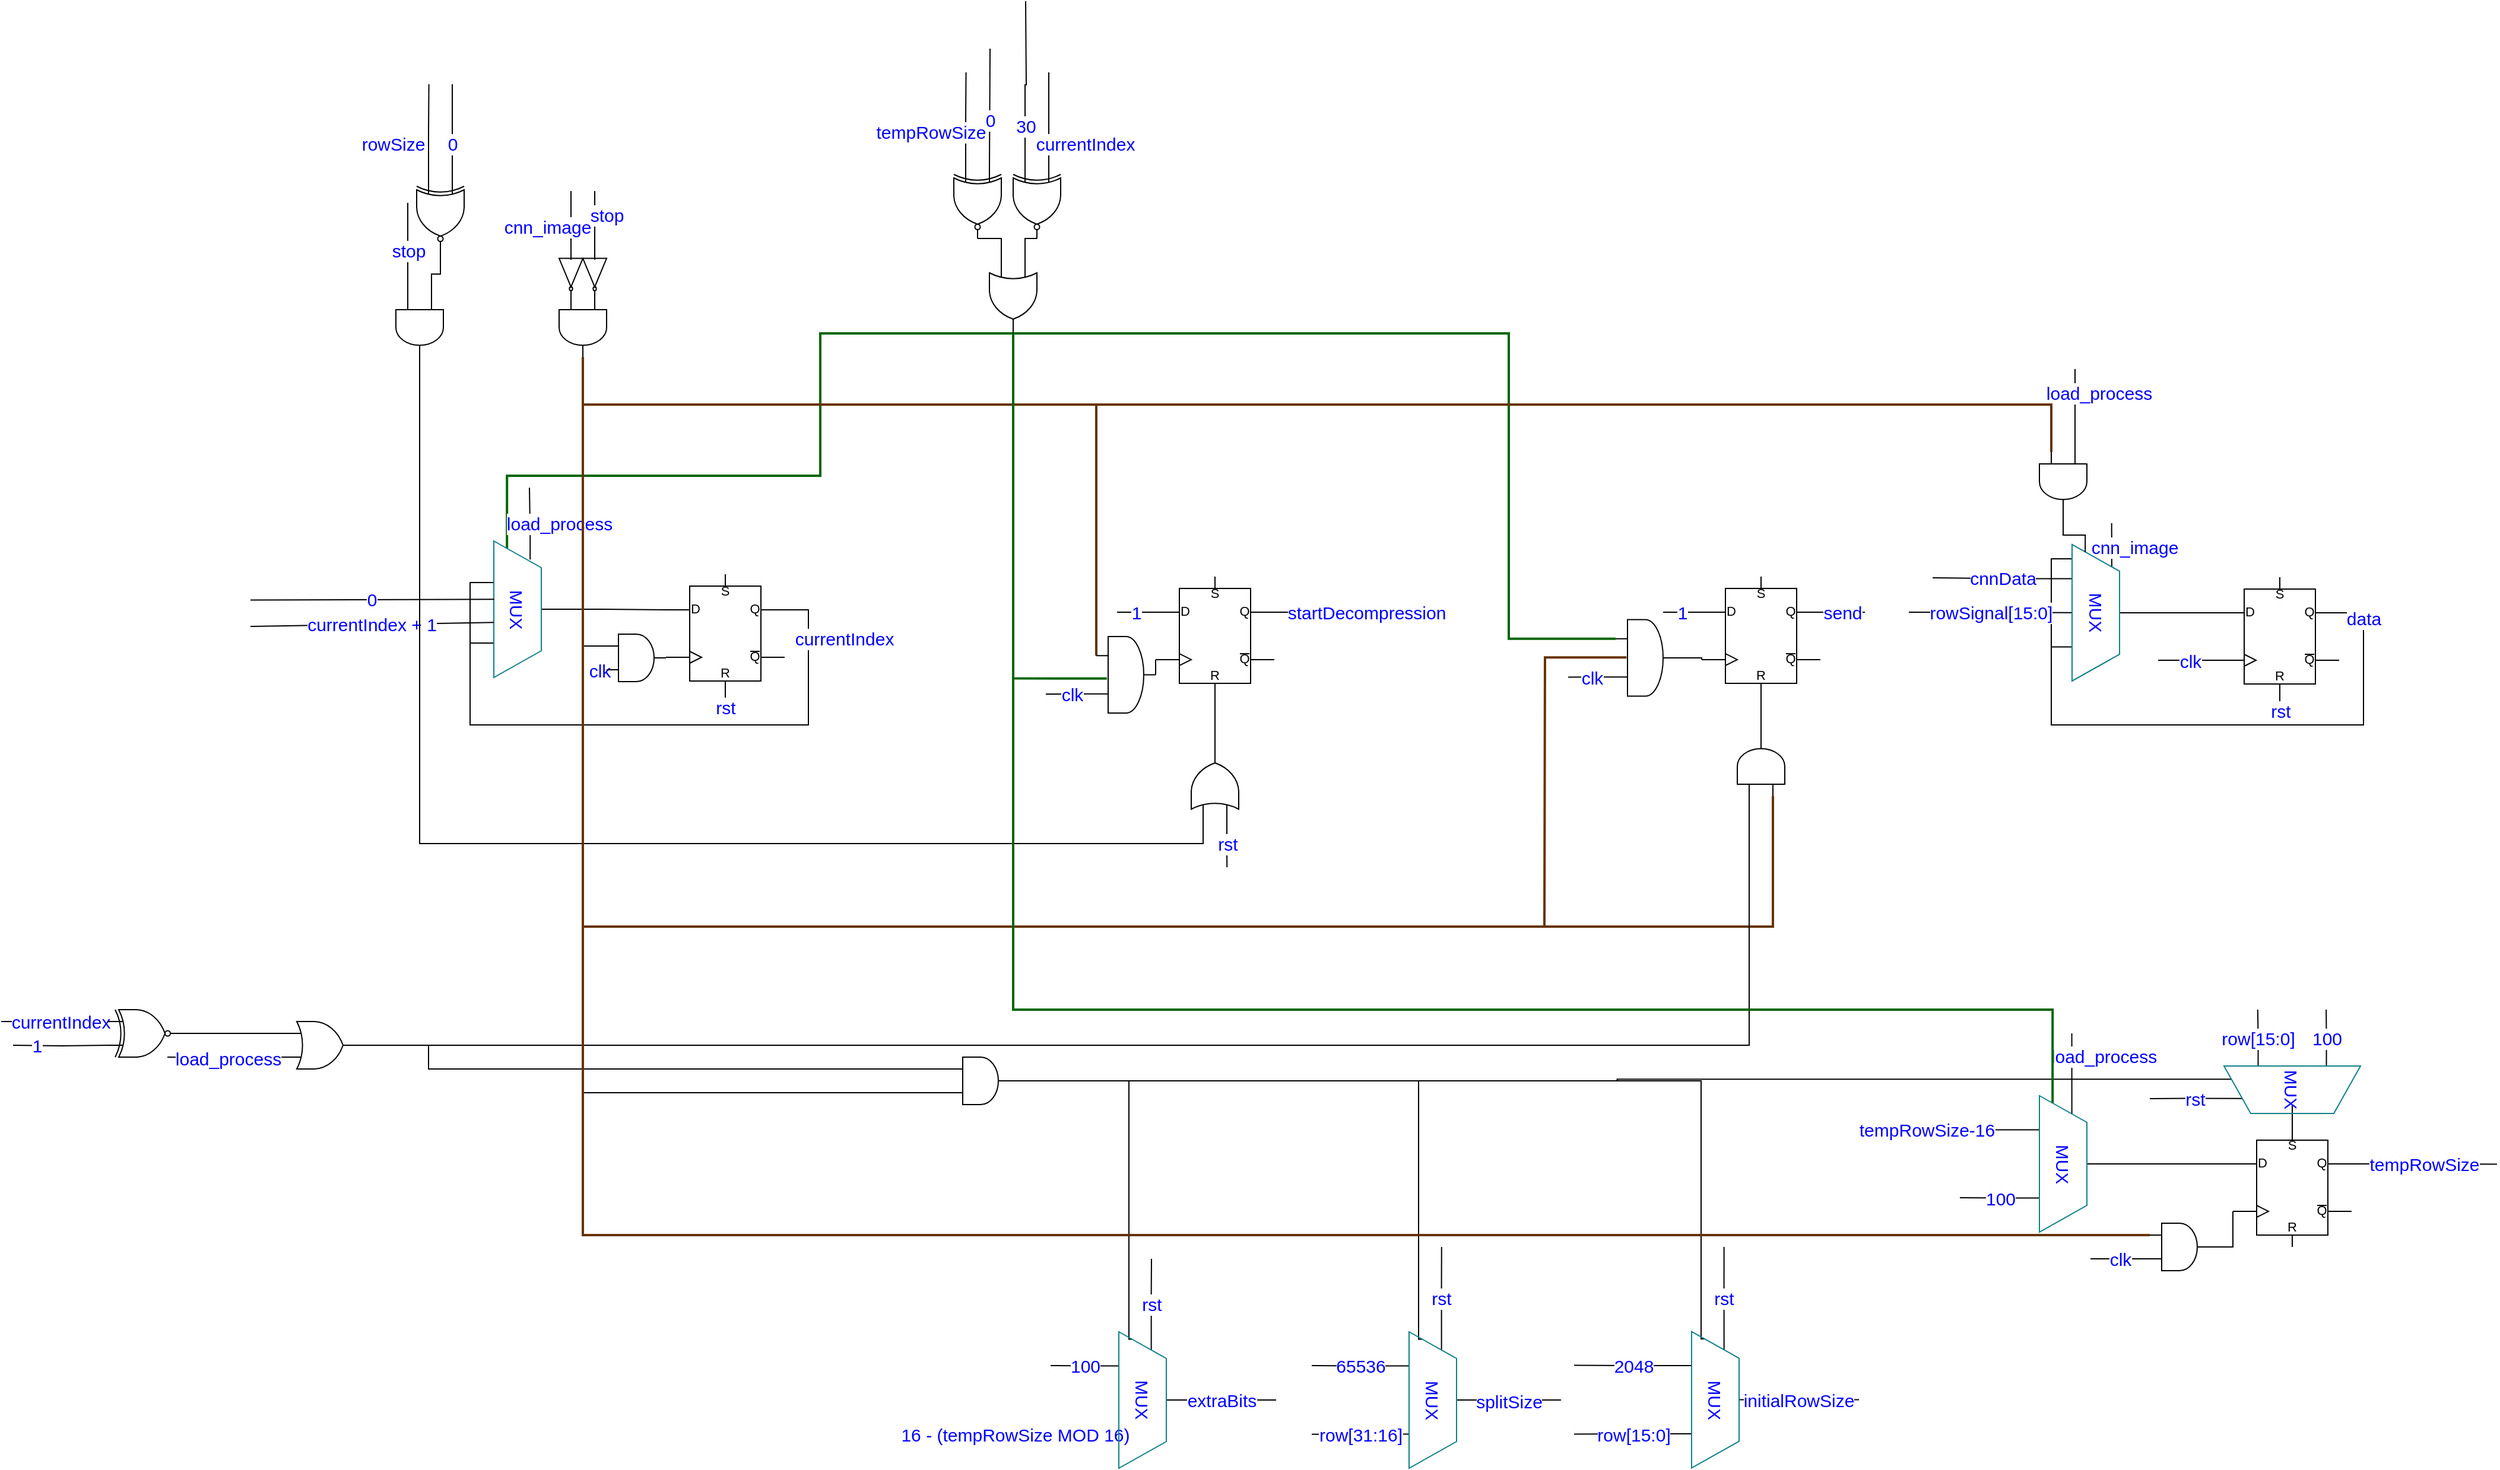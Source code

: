 <mxfile version="14.7.2" type="device" pages="5"><diagram id="LYXYkfdA2KdJQhBsVTYf" name="Page-1"><mxGraphModel dx="4118" dy="2624" grid="1" gridSize="10" guides="1" tooltips="1" connect="1" arrows="1" fold="1" page="1" pageScale="1" pageWidth="850" pageHeight="1100" math="0" shadow="0"><root><mxCell id="0"/><mxCell id="1" parent="0"/><mxCell id="pLRU2Ab1saWuwqbkrLjT-6" style="edgeStyle=orthogonalEdgeStyle;rounded=0;orthogonalLoop=1;jettySize=auto;html=1;entryX=0;entryY=0.75;entryDx=0;entryDy=0;fontSize=15;startArrow=none;startFill=0;endArrow=none;endFill=0;strokeWidth=2;exitX=1;exitY=0.5;exitDx=0;exitDy=0;exitPerimeter=0;fontStyle=0;fontColor=#0000FF;strokeColor=#006600;" parent="1" source="IrpHsVN-Df_tBfC4LIvT-43" target="fffSbWVNfi47btUd28VW-2" edge="1"><mxGeometry relative="1" as="geometry"><Array as="points"><mxPoint x="-20" y="-240"/><mxPoint x="-284" y="-240"/></Array></mxGeometry></mxCell><mxCell id="pLRU2Ab1saWuwqbkrLjT-12" value="currentIndex" style="edgeStyle=orthogonalEdgeStyle;rounded=0;orthogonalLoop=1;jettySize=auto;html=1;exitX=1;exitY=0.3;exitDx=0;exitDy=0;exitPerimeter=0;fontSize=15;startArrow=none;startFill=0;endArrow=none;endFill=0;strokeColor=#000000;strokeWidth=1;fontStyle=0;fontColor=#0000FF;" parent="1" source="IrpHsVN-Df_tBfC4LIvT-47" edge="1"><mxGeometry x="-0.856" y="30" relative="1" as="geometry"><mxPoint x="-315" y="-99" as="targetPoint"/><Array as="points"><mxPoint x="-30" y="-127"/><mxPoint x="-30" y="-30"/><mxPoint x="-315" y="-30"/><mxPoint x="-315" y="-150"/><mxPoint x="-295" y="-150"/><mxPoint x="-295" y="-99"/></Array><mxPoint as="offset"/></mxGeometry></mxCell><mxCell id="pLRU2Ab1saWuwqbkrLjT-49" style="edgeStyle=orthogonalEdgeStyle;rounded=0;orthogonalLoop=1;jettySize=auto;html=1;exitX=0;exitY=0.7;exitDx=0;exitDy=0;exitPerimeter=0;entryX=1;entryY=0.5;entryDx=0;entryDy=0;entryPerimeter=0;fontSize=15;startArrow=none;startFill=0;endArrow=none;endFill=0;strokeColor=#000000;strokeWidth=1;fontStyle=0;fontColor=#0000FF;" parent="1" source="IrpHsVN-Df_tBfC4LIvT-47" target="pLRU2Ab1saWuwqbkrLjT-48" edge="1"><mxGeometry relative="1" as="geometry"/></mxCell><mxCell id="pLRU2Ab1saWuwqbkrLjT-51" value="rst" style="edgeStyle=orthogonalEdgeStyle;rounded=0;orthogonalLoop=1;jettySize=auto;html=1;fontSize=15;startArrow=none;startFill=0;endArrow=none;endFill=0;strokeColor=#000000;strokeWidth=1;fontStyle=0;fontColor=#0000FF;" parent="1" source="IrpHsVN-Df_tBfC4LIvT-47" edge="1"><mxGeometry relative="1" as="geometry"><mxPoint x="-100" y="-40" as="targetPoint"/></mxGeometry></mxCell><mxCell id="IrpHsVN-Df_tBfC4LIvT-47" value="" style="verticalLabelPosition=bottom;shadow=0;dashed=0;align=center;html=1;verticalAlign=top;shape=mxgraph.electrical.logic_gates.d_type_rs_flip-flop;fontSize=15;fontStyle=0;fontColor=#0000FF;" parent="1" vertex="1"><mxGeometry x="-150" y="-157" width="100" height="100" as="geometry"/></mxCell><mxCell id="pLRU2Ab1saWuwqbkrLjT-13" style="edgeStyle=orthogonalEdgeStyle;rounded=0;orthogonalLoop=1;jettySize=auto;html=1;entryX=0;entryY=0.3;entryDx=0;entryDy=0;entryPerimeter=0;fontSize=15;startArrow=none;startFill=0;endArrow=none;endFill=0;strokeColor=#000000;strokeWidth=1;fontStyle=0;fontColor=#0000FF;" parent="1" source="fffSbWVNfi47btUd28VW-2" target="IrpHsVN-Df_tBfC4LIvT-47" edge="1"><mxGeometry relative="1" as="geometry"/></mxCell><mxCell id="pLRU2Ab1saWuwqbkrLjT-16" value="load_process" style="edgeStyle=orthogonalEdgeStyle;rounded=0;orthogonalLoop=1;jettySize=auto;html=1;fontSize=15;startArrow=none;startFill=0;endArrow=none;endFill=0;strokeColor=#000000;strokeWidth=1;exitX=0.136;exitY=0.235;exitDx=0;exitDy=0;exitPerimeter=0;fontStyle=0;fontColor=#0000FF;" parent="1" source="fffSbWVNfi47btUd28VW-2" edge="1"><mxGeometry x="0.021" y="-25" relative="1" as="geometry"><mxPoint x="-265" y="-230" as="targetPoint"/><mxPoint x="-265" y="-180" as="sourcePoint"/><Array as="points"><mxPoint x="-264" y="-190"/><mxPoint x="-265" y="-190"/></Array><mxPoint as="offset"/></mxGeometry></mxCell><mxCell id="fffSbWVNfi47btUd28VW-2" value="&lt;font style=&quot;font-size: 15px;&quot;&gt;&lt;span style=&quot;font-size: 15px;&quot;&gt;MUX&lt;/span&gt;&lt;/font&gt;" style="shape=trapezoid;perimeter=trapezoidPerimeter;whiteSpace=wrap;html=1;fixedSize=1;rotation=90;strokeColor=#0e8088;fillColor=none;size=22.5;fontSize=15;fontStyle=0;fontColor=#0000FF;" parent="1" vertex="1"><mxGeometry x="-332.5" y="-147.5" width="115" height="40" as="geometry"/></mxCell><mxCell id="KOA4o5Urwugja64k19im-1" value="&lt;font style=&quot;font-size: 15px;&quot;&gt;&lt;span style=&quot;font-size: 15px;&quot;&gt;0&lt;/span&gt;&lt;/font&gt;" style="endArrow=none;html=1;entryX=0.427;entryY=0.989;entryDx=0;entryDy=0;entryPerimeter=0;endFill=0;fontSize=15;fontStyle=0;fontColor=#0000FF;" parent="1" target="fffSbWVNfi47btUd28VW-2" edge="1"><mxGeometry width="50" height="50" relative="1" as="geometry"><mxPoint x="-500" y="-135.24" as="sourcePoint"/><mxPoint x="-320" y="-136" as="targetPoint"/></mxGeometry></mxCell><mxCell id="cIat4KI1ynalrCLRPEOu-1" value="&lt;font style=&quot;font-size: 15px;&quot;&gt;&lt;span style=&quot;font-size: 15px;&quot;&gt;currentIndex + 1&lt;/span&gt;&lt;/font&gt;" style="endArrow=none;html=1;entryX=0.597;entryY=1.001;entryDx=0;entryDy=0;entryPerimeter=0;endFill=0;fontSize=15;fontStyle=0;fontColor=#0000FF;" parent="1" target="fffSbWVNfi47btUd28VW-2" edge="1"><mxGeometry width="50" height="50" relative="1" as="geometry"><mxPoint x="-500" y="-113" as="sourcePoint"/><mxPoint x="-310" y="-115" as="targetPoint"/><Array as="points"/></mxGeometry></mxCell><mxCell id="pLRU2Ab1saWuwqbkrLjT-28" style="edgeStyle=orthogonalEdgeStyle;rounded=0;orthogonalLoop=1;jettySize=auto;html=1;exitX=1;exitY=0.5;exitDx=0;exitDy=0;exitPerimeter=0;fontSize=15;startArrow=none;startFill=0;endArrow=none;endFill=0;strokeColor=#000000;strokeWidth=1;fontStyle=0;fontColor=#0000FF;" parent="1" edge="1"><mxGeometry relative="1" as="geometry"><mxPoint x="-272.5" y="-390" as="targetPoint"/><mxPoint x="-272.5" y="-390" as="sourcePoint"/></mxGeometry></mxCell><mxCell id="DJZuPQ_bgkCTfNedkT9n-42" style="edgeStyle=orthogonalEdgeStyle;rounded=0;orthogonalLoop=1;jettySize=auto;html=1;exitX=1;exitY=0.5;exitDx=0;exitDy=0;exitPerimeter=0;entryX=0;entryY=0.75;entryDx=0;entryDy=0;entryPerimeter=0;endArrow=none;endFill=0;fontSize=15;fontStyle=0;fontColor=#0000FF;strokeWidth=2;strokeColor=#663300;" edge="1" parent="1" source="pLRU2Ab1saWuwqbkrLjT-33" target="DJZuPQ_bgkCTfNedkT9n-39"><mxGeometry relative="1" as="geometry"><Array as="points"><mxPoint x="-220" y="140"/><mxPoint x="782" y="140"/></Array></mxGeometry></mxCell><mxCell id="pLRU2Ab1saWuwqbkrLjT-33" value="" style="verticalLabelPosition=bottom;shadow=0;dashed=0;align=center;html=1;verticalAlign=top;shape=mxgraph.electrical.logic_gates.logic_gate;operation=and;fontSize=15;fillColor=none;direction=south;strokeWidth=1;fontStyle=0;fontColor=#0000FF;" parent="1" vertex="1"><mxGeometry x="-240" y="-390" width="40" height="50" as="geometry"/></mxCell><mxCell id="pLRU2Ab1saWuwqbkrLjT-73" style="edgeStyle=orthogonalEdgeStyle;rounded=0;orthogonalLoop=1;jettySize=auto;html=1;exitX=1;exitY=0.5;exitDx=0;exitDy=0;exitPerimeter=0;entryX=0;entryY=0.75;entryDx=0;entryDy=0;entryPerimeter=0;fontSize=15;startArrow=none;startFill=0;endArrow=none;endFill=0;strokeColor=#000000;strokeWidth=1;fontStyle=0;fontColor=#0000FF;" parent="1" source="pLRU2Ab1saWuwqbkrLjT-40" target="pLRU2Ab1saWuwqbkrLjT-33" edge="1"><mxGeometry relative="1" as="geometry"/></mxCell><mxCell id="pLRU2Ab1saWuwqbkrLjT-75" value="cnn_image" style="edgeStyle=orthogonalEdgeStyle;rounded=0;orthogonalLoop=1;jettySize=auto;html=1;fontSize=15;startArrow=none;startFill=0;endArrow=none;endFill=0;strokeColor=#000000;strokeWidth=1;fontStyle=0;fontColor=#0000FF;" parent="1" source="pLRU2Ab1saWuwqbkrLjT-40" edge="1"><mxGeometry x="-0.2" y="20" relative="1" as="geometry"><mxPoint x="-230" y="-480" as="targetPoint"/><mxPoint as="offset"/></mxGeometry></mxCell><mxCell id="pLRU2Ab1saWuwqbkrLjT-40" value="" style="verticalLabelPosition=bottom;shadow=0;dashed=0;align=center;html=1;verticalAlign=top;shape=mxgraph.electrical.logic_gates.inverter_2;fontSize=15;fillColor=none;direction=south;fontStyle=0;fontColor=#0000FF;" parent="1" vertex="1"><mxGeometry x="-240" y="-430" width="20" height="40" as="geometry"/></mxCell><mxCell id="pLRU2Ab1saWuwqbkrLjT-72" style="edgeStyle=orthogonalEdgeStyle;rounded=0;orthogonalLoop=1;jettySize=auto;html=1;exitX=1;exitY=0.5;exitDx=0;exitDy=0;exitPerimeter=0;entryX=0;entryY=0.25;entryDx=0;entryDy=0;entryPerimeter=0;fontSize=15;startArrow=none;startFill=0;endArrow=none;endFill=0;strokeColor=#000000;strokeWidth=1;fontStyle=0;fontColor=#0000FF;" parent="1" source="pLRU2Ab1saWuwqbkrLjT-42" target="pLRU2Ab1saWuwqbkrLjT-33" edge="1"><mxGeometry relative="1" as="geometry"/></mxCell><mxCell id="pLRU2Ab1saWuwqbkrLjT-74" value="stop" style="edgeStyle=orthogonalEdgeStyle;rounded=0;orthogonalLoop=1;jettySize=auto;html=1;exitX=0;exitY=0.5;exitDx=0;exitDy=0;exitPerimeter=0;fontSize=15;startArrow=none;startFill=0;endArrow=none;endFill=0;strokeColor=#000000;strokeWidth=1;fontStyle=0;fontColor=#0000FF;" parent="1" source="pLRU2Ab1saWuwqbkrLjT-42" edge="1"><mxGeometry x="0.2" y="-10" relative="1" as="geometry"><mxPoint x="-210" y="-480" as="targetPoint"/><mxPoint as="offset"/></mxGeometry></mxCell><mxCell id="pLRU2Ab1saWuwqbkrLjT-42" value="" style="verticalLabelPosition=bottom;shadow=0;dashed=0;align=center;html=1;verticalAlign=top;shape=mxgraph.electrical.logic_gates.inverter_2;fontSize=15;fillColor=none;direction=south;fontStyle=0;fontColor=#0000FF;" parent="1" vertex="1"><mxGeometry x="-220" y="-430" width="20" height="40" as="geometry"/></mxCell><mxCell id="pLRU2Ab1saWuwqbkrLjT-50" value="clk" style="edgeStyle=orthogonalEdgeStyle;rounded=0;orthogonalLoop=1;jettySize=auto;html=1;exitX=0;exitY=0.75;exitDx=0;exitDy=0;exitPerimeter=0;fontSize=15;startArrow=none;startFill=0;endArrow=none;endFill=0;strokeColor=#000000;strokeWidth=1;fontStyle=0;fontColor=#0000FF;" parent="1" source="pLRU2Ab1saWuwqbkrLjT-48" edge="1"><mxGeometry relative="1" as="geometry"><mxPoint x="-210" y="-78" as="targetPoint"/></mxGeometry></mxCell><mxCell id="pLRU2Ab1saWuwqbkrLjT-76" style="edgeStyle=orthogonalEdgeStyle;rounded=0;orthogonalLoop=1;jettySize=auto;html=1;exitX=0;exitY=0.25;exitDx=0;exitDy=0;exitPerimeter=0;entryX=1;entryY=0.5;entryDx=0;entryDy=0;entryPerimeter=0;fontSize=15;startArrow=none;startFill=0;endArrow=none;endFill=0;strokeColor=#000000;strokeWidth=1;fontStyle=0;fontColor=#0000FF;" parent="1" source="pLRU2Ab1saWuwqbkrLjT-48" target="pLRU2Ab1saWuwqbkrLjT-33" edge="1"><mxGeometry relative="1" as="geometry"><Array as="points"><mxPoint x="-220" y="-96"/></Array></mxGeometry></mxCell><mxCell id="pLRU2Ab1saWuwqbkrLjT-48" value="" style="verticalLabelPosition=bottom;shadow=0;dashed=0;align=center;html=1;verticalAlign=top;shape=mxgraph.electrical.logic_gates.logic_gate;operation=and;fontSize=15;fillColor=none;fontStyle=0;fontColor=#0000FF;" parent="1" vertex="1"><mxGeometry x="-200" y="-106.5" width="50" height="40" as="geometry"/></mxCell><mxCell id="pLRU2Ab1saWuwqbkrLjT-53" style="edgeStyle=orthogonalEdgeStyle;rounded=0;orthogonalLoop=1;jettySize=auto;html=1;exitX=0;exitY=0.7;exitDx=0;exitDy=0;exitPerimeter=0;entryX=1;entryY=0.5;entryDx=0;entryDy=0;entryPerimeter=0;fontSize=15;startArrow=none;startFill=0;endArrow=none;endFill=0;strokeColor=#000000;strokeWidth=1;fontStyle=0;fontColor=#0000FF;" parent="1" source="pLRU2Ab1saWuwqbkrLjT-55" target="pLRU2Ab1saWuwqbkrLjT-59" edge="1"><mxGeometry relative="1" as="geometry"/></mxCell><mxCell id="DJZuPQ_bgkCTfNedkT9n-43" value="startDecompression" style="edgeStyle=orthogonalEdgeStyle;rounded=0;orthogonalLoop=1;jettySize=auto;html=1;exitX=1;exitY=0.3;exitDx=0;exitDy=0;exitPerimeter=0;endArrow=none;endFill=0;fontSize=15;fontStyle=0;fontColor=#0000FF;" edge="1" parent="1" source="pLRU2Ab1saWuwqbkrLjT-55"><mxGeometry x="1" y="20" relative="1" as="geometry"><mxPoint x="420" y="-125" as="targetPoint"/><mxPoint x="20" y="20" as="offset"/></mxGeometry></mxCell><mxCell id="pLRU2Ab1saWuwqbkrLjT-55" value="" style="verticalLabelPosition=bottom;shadow=0;dashed=0;align=center;html=1;verticalAlign=top;shape=mxgraph.electrical.logic_gates.d_type_rs_flip-flop;fontSize=15;fontStyle=0;fontColor=#0000FF;" parent="1" vertex="1"><mxGeometry x="262.5" y="-155.03" width="100" height="100" as="geometry"/></mxCell><mxCell id="pLRU2Ab1saWuwqbkrLjT-56" value="1" style="edgeStyle=orthogonalEdgeStyle;rounded=0;orthogonalLoop=1;jettySize=auto;html=1;entryX=0;entryY=0.3;entryDx=0;entryDy=0;entryPerimeter=0;fontSize=15;startArrow=none;startFill=0;endArrow=none;endFill=0;strokeColor=#000000;strokeWidth=1;fontStyle=0;fontColor=#0000FF;" parent="1" target="pLRU2Ab1saWuwqbkrLjT-55" edge="1"><mxGeometry relative="1" as="geometry"><mxPoint x="230" y="-125" as="sourcePoint"/></mxGeometry></mxCell><mxCell id="pLRU2Ab1saWuwqbkrLjT-58" value="clk" style="edgeStyle=orthogonalEdgeStyle;rounded=0;orthogonalLoop=1;jettySize=auto;html=1;exitX=0;exitY=0.75;exitDx=0;exitDy=0;exitPerimeter=0;fontSize=15;startArrow=none;startFill=0;endArrow=none;endFill=0;strokeColor=#000000;strokeWidth=1;fontStyle=0;fontColor=#0000FF;" parent="1" source="pLRU2Ab1saWuwqbkrLjT-59" edge="1"><mxGeometry relative="1" as="geometry"><mxPoint x="170" y="-56" as="targetPoint"/></mxGeometry></mxCell><mxCell id="pLRU2Ab1saWuwqbkrLjT-77" style="edgeStyle=orthogonalEdgeStyle;rounded=0;orthogonalLoop=1;jettySize=auto;html=1;exitX=0;exitY=0.25;exitDx=0;exitDy=0;exitPerimeter=0;fontSize=15;startArrow=none;startFill=0;endArrow=none;endFill=0;strokeWidth=2;entryX=1;entryY=0.5;entryDx=0;entryDy=0;entryPerimeter=0;fontStyle=0;fontColor=#0000FF;strokeColor=#663300;" parent="1" source="pLRU2Ab1saWuwqbkrLjT-59" target="pLRU2Ab1saWuwqbkrLjT-33" edge="1"><mxGeometry relative="1" as="geometry"><mxPoint x="190" y="-250" as="targetPoint"/><Array as="points"><mxPoint x="212" y="-300"/><mxPoint x="-220" y="-300"/></Array></mxGeometry></mxCell><mxCell id="pLRU2Ab1saWuwqbkrLjT-59" value="" style="verticalLabelPosition=bottom;shadow=0;dashed=0;align=center;html=1;verticalAlign=top;shape=mxgraph.electrical.logic_gates.logic_gate;operation=and;fontSize=15;fillColor=none;fontStyle=0;fontColor=#0000FF;" parent="1" vertex="1"><mxGeometry x="212.5" y="-104.53" width="50" height="64.53" as="geometry"/></mxCell><mxCell id="IrpHsVN-Df_tBfC4LIvT-37" value="currentIndex" style="endArrow=none;html=1;fontSize=15;strokeColor=#000000;strokeWidth=1;exitX=0;exitY=0.25;exitDx=0;exitDy=0;exitPerimeter=0;fontStyle=0;fontColor=#0000FF;" parent="1" source="pLRU2Ab1saWuwqbkrLjT-1" edge="1"><mxGeometry x="-297.5" y="-950" width="50" height="50" as="geometry"><mxPoint x="112.5" y="-540.0" as="sourcePoint"/><mxPoint x="172.5" y="-580" as="targetPoint"/><mxPoint x="30" y="20" as="offset"/></mxGeometry></mxCell><mxCell id="pLRU2Ab1saWuwqbkrLjT-78" style="edgeStyle=orthogonalEdgeStyle;rounded=0;orthogonalLoop=1;jettySize=auto;html=1;exitX=0;exitY=0.75;exitDx=0;exitDy=0;exitPerimeter=0;fontSize=15;startArrow=none;startFill=0;endArrow=none;endFill=0;strokeColor=#000000;strokeWidth=1;fontStyle=0;fontColor=#0000FF;" parent="1" source="IrpHsVN-Df_tBfC4LIvT-43" target="pLRU2Ab1saWuwqbkrLjT-68" edge="1"><mxGeometry relative="1" as="geometry"/></mxCell><mxCell id="DJZuPQ_bgkCTfNedkT9n-45" style="edgeStyle=orthogonalEdgeStyle;rounded=0;orthogonalLoop=1;jettySize=auto;html=1;exitX=1;exitY=0.5;exitDx=0;exitDy=0;exitPerimeter=0;endArrow=none;endFill=0;entryX=0.179;entryY=0.548;entryDx=0;entryDy=0;entryPerimeter=0;fontSize=15;fontStyle=0;fontColor=#0000FF;strokeWidth=2;strokeColor=#006600;" edge="1" parent="1" source="IrpHsVN-Df_tBfC4LIvT-43" target="pLRU2Ab1saWuwqbkrLjT-59"><mxGeometry relative="1" as="geometry"><Array as="points"><mxPoint x="143" y="-69"/></Array></mxGeometry></mxCell><mxCell id="IrpHsVN-Df_tBfC4LIvT-43" value="" style="verticalLabelPosition=bottom;shadow=0;dashed=0;align=center;html=1;verticalAlign=top;shape=mxgraph.electrical.logic_gates.logic_gate;operation=or;fontSize=15;direction=south;fontStyle=0;fontColor=#0000FF;" parent="1" vertex="1"><mxGeometry x="122.5" y="-420" width="40" height="60" as="geometry"/></mxCell><mxCell id="pLRU2Ab1saWuwqbkrLjT-64" value="30" style="edgeStyle=orthogonalEdgeStyle;rounded=0;orthogonalLoop=1;jettySize=auto;html=1;exitX=0;exitY=0.75;exitDx=0;exitDy=0;exitPerimeter=0;fontSize=15;startArrow=none;startFill=0;endArrow=none;endFill=0;strokeColor=#000000;strokeWidth=1;fontStyle=0;fontColor=#0000FF;" parent="1" source="pLRU2Ab1saWuwqbkrLjT-1" edge="1"><mxGeometry x="-0.502" relative="1" as="geometry"><mxPoint x="153" y="-640" as="targetPoint"/><mxPoint as="offset"/></mxGeometry></mxCell><mxCell id="pLRU2Ab1saWuwqbkrLjT-65" style="edgeStyle=orthogonalEdgeStyle;rounded=0;orthogonalLoop=1;jettySize=auto;html=1;exitX=1;exitY=0.5;exitDx=0;exitDy=0;exitPerimeter=0;entryX=0;entryY=0.25;entryDx=0;entryDy=0;entryPerimeter=0;fontSize=15;startArrow=none;startFill=0;endArrow=none;endFill=0;strokeColor=#000000;strokeWidth=1;fontStyle=0;fontColor=#0000FF;" parent="1" source="pLRU2Ab1saWuwqbkrLjT-1" target="IrpHsVN-Df_tBfC4LIvT-43" edge="1"><mxGeometry relative="1" as="geometry"><Array as="points"><mxPoint x="152.5" y="-440"/></Array></mxGeometry></mxCell><mxCell id="pLRU2Ab1saWuwqbkrLjT-1" value="" style="verticalLabelPosition=bottom;shadow=0;dashed=0;align=center;html=1;verticalAlign=top;shape=mxgraph.electrical.logic_gates.logic_gate;operation=xor;negating=1;negSize=0.15;fontSize=15;direction=south;fontStyle=0;fontColor=#0000FF;" parent="1" vertex="1"><mxGeometry x="142.5" y="-500" width="40" height="60" as="geometry"/></mxCell><mxCell id="pLRU2Ab1saWuwqbkrLjT-66" value="0" style="endArrow=none;html=1;fontSize=15;strokeColor=#000000;strokeWidth=1;exitX=0;exitY=0.25;exitDx=0;exitDy=0;exitPerimeter=0;fontStyle=0;fontColor=#0000FF;" parent="1" source="pLRU2Ab1saWuwqbkrLjT-68" edge="1"><mxGeometry x="-297.5" y="-950" width="50" height="50" as="geometry"><mxPoint x="62.5" y="-540.0" as="sourcePoint"/><mxPoint x="123" y="-600" as="targetPoint"/><mxPoint y="10" as="offset"/></mxGeometry></mxCell><mxCell id="pLRU2Ab1saWuwqbkrLjT-67" value="tempRowSize" style="edgeStyle=orthogonalEdgeStyle;rounded=0;orthogonalLoop=1;jettySize=auto;html=1;exitX=0;exitY=0.75;exitDx=0;exitDy=0;exitPerimeter=0;fontSize=15;startArrow=none;startFill=0;endArrow=none;endFill=0;strokeColor=#000000;strokeWidth=1;fontStyle=0;fontColor=#0000FF;" parent="1" source="pLRU2Ab1saWuwqbkrLjT-68" edge="1"><mxGeometry x="-0.253" y="30" relative="1" as="geometry"><mxPoint x="102.786" y="-580" as="targetPoint"/><mxPoint as="offset"/></mxGeometry></mxCell><mxCell id="pLRU2Ab1saWuwqbkrLjT-68" value="" style="verticalLabelPosition=bottom;shadow=0;dashed=0;align=center;html=1;verticalAlign=top;shape=mxgraph.electrical.logic_gates.logic_gate;operation=xor;negating=1;negSize=0.15;fontSize=15;direction=south;fontStyle=0;fontColor=#0000FF;" parent="1" vertex="1"><mxGeometry x="92.5" y="-500" width="40" height="60" as="geometry"/></mxCell><mxCell id="DJZuPQ_bgkCTfNedkT9n-1" style="edgeStyle=orthogonalEdgeStyle;rounded=0;orthogonalLoop=1;jettySize=auto;html=1;exitX=1;exitY=0.5;exitDx=0;exitDy=0;exitPerimeter=0;fontSize=15;startArrow=none;startFill=0;endArrow=none;endFill=0;strokeColor=#000000;strokeWidth=1;fontStyle=0;fontColor=#0000FF;" edge="1" parent="1"><mxGeometry relative="1" as="geometry"><mxPoint x="-410" y="-390.0" as="targetPoint"/><mxPoint x="-410" y="-390.0" as="sourcePoint"/></mxGeometry></mxCell><mxCell id="DJZuPQ_bgkCTfNedkT9n-9" value="stop" style="edgeStyle=orthogonalEdgeStyle;rounded=0;orthogonalLoop=1;jettySize=auto;html=1;exitX=0;exitY=0.75;exitDx=0;exitDy=0;exitPerimeter=0;endArrow=none;endFill=0;fontSize=15;fontStyle=0;fontColor=#0000FF;" edge="1" parent="1" source="DJZuPQ_bgkCTfNedkT9n-2"><mxGeometry relative="1" as="geometry"><mxPoint x="-367.5" y="-470.0" as="targetPoint"/></mxGeometry></mxCell><mxCell id="DJZuPQ_bgkCTfNedkT9n-2" value="" style="verticalLabelPosition=bottom;shadow=0;dashed=0;align=center;html=1;verticalAlign=top;shape=mxgraph.electrical.logic_gates.logic_gate;operation=and;fontSize=15;fillColor=none;direction=south;fontStyle=0;fontColor=#0000FF;" vertex="1" parent="1"><mxGeometry x="-377.5" y="-390" width="40" height="50" as="geometry"/></mxCell><mxCell id="DJZuPQ_bgkCTfNedkT9n-3" style="edgeStyle=orthogonalEdgeStyle;rounded=0;orthogonalLoop=1;jettySize=auto;html=1;exitX=1;exitY=0.5;exitDx=0;exitDy=0;exitPerimeter=0;entryX=0;entryY=0.75;entryDx=0;entryDy=0;entryPerimeter=0;fontSize=15;startArrow=none;startFill=0;endArrow=none;endFill=0;strokeColor=#000000;strokeWidth=1;fontStyle=0;fontColor=#0000FF;" edge="1" parent="1" target="DJZuPQ_bgkCTfNedkT9n-2"><mxGeometry relative="1" as="geometry"><mxPoint x="-367.5" y="-390.0" as="sourcePoint"/></mxGeometry></mxCell><mxCell id="DJZuPQ_bgkCTfNedkT9n-6" style="edgeStyle=orthogonalEdgeStyle;rounded=0;orthogonalLoop=1;jettySize=auto;html=1;exitX=1;exitY=0.5;exitDx=0;exitDy=0;exitPerimeter=0;entryX=0;entryY=0.25;entryDx=0;entryDy=0;entryPerimeter=0;fontSize=15;startArrow=none;startFill=0;endArrow=none;endFill=0;strokeColor=#000000;strokeWidth=1;fontStyle=0;fontColor=#0000FF;" edge="1" parent="1" target="DJZuPQ_bgkCTfNedkT9n-2"><mxGeometry relative="1" as="geometry"><mxPoint x="-347.5" y="-390.0" as="sourcePoint"/></mxGeometry></mxCell><mxCell id="DJZuPQ_bgkCTfNedkT9n-11" value="0" style="endArrow=none;html=1;fontSize=15;strokeColor=#000000;strokeWidth=1;exitX=0;exitY=0.25;exitDx=0;exitDy=0;exitPerimeter=0;fontStyle=0;fontColor=#0000FF;" edge="1" parent="1" source="DJZuPQ_bgkCTfNedkT9n-13"><mxGeometry x="-750" y="-940" width="50" height="50" as="geometry"><mxPoint x="-390" y="-530.0" as="sourcePoint"/><mxPoint x="-330" y="-570.0" as="targetPoint"/><mxPoint y="10" as="offset"/></mxGeometry></mxCell><mxCell id="DJZuPQ_bgkCTfNedkT9n-12" value="rowSize" style="edgeStyle=orthogonalEdgeStyle;rounded=0;orthogonalLoop=1;jettySize=auto;html=1;exitX=0;exitY=0.75;exitDx=0;exitDy=0;exitPerimeter=0;fontSize=15;startArrow=none;startFill=0;endArrow=none;endFill=0;strokeColor=#000000;strokeWidth=1;fontStyle=0;fontColor=#0000FF;" edge="1" parent="1" source="DJZuPQ_bgkCTfNedkT9n-13"><mxGeometry x="-0.253" y="30" relative="1" as="geometry"><mxPoint x="-349.714" y="-570.0" as="targetPoint"/><mxPoint as="offset"/></mxGeometry></mxCell><mxCell id="DJZuPQ_bgkCTfNedkT9n-14" style="edgeStyle=orthogonalEdgeStyle;rounded=0;orthogonalLoop=1;jettySize=auto;html=1;exitX=1;exitY=0.5;exitDx=0;exitDy=0;exitPerimeter=0;entryX=0;entryY=0.25;entryDx=0;entryDy=0;entryPerimeter=0;endArrow=none;endFill=0;fontSize=15;fontStyle=0;fontColor=#0000FF;" edge="1" parent="1" source="DJZuPQ_bgkCTfNedkT9n-13" target="DJZuPQ_bgkCTfNedkT9n-2"><mxGeometry relative="1" as="geometry"/></mxCell><mxCell id="DJZuPQ_bgkCTfNedkT9n-13" value="" style="verticalLabelPosition=bottom;shadow=0;dashed=0;align=center;html=1;verticalAlign=top;shape=mxgraph.electrical.logic_gates.logic_gate;operation=xor;negating=1;negSize=0.15;fontSize=15;direction=south;fontStyle=0;fontColor=#0000FF;" vertex="1" parent="1"><mxGeometry x="-360" y="-490" width="40" height="60" as="geometry"/></mxCell><mxCell id="DJZuPQ_bgkCTfNedkT9n-15" value="currentIndex" style="endArrow=none;html=1;fontSize=15;strokeColor=#000000;strokeWidth=1;entryX=0;entryY=0.25;entryDx=0;entryDy=0;entryPerimeter=0;fontStyle=0;fontColor=#0000FF;" edge="1" parent="1" target="DJZuPQ_bgkCTfNedkT9n-20"><mxGeometry x="-420" y="-740" width="50" height="50" as="geometry"><mxPoint x="-710" y="220" as="sourcePoint"/><mxPoint x="-470" y="90.0" as="targetPoint"/><mxPoint x="5" as="offset"/></mxGeometry></mxCell><mxCell id="DJZuPQ_bgkCTfNedkT9n-16" value="load_process" style="edgeStyle=orthogonalEdgeStyle;rounded=0;orthogonalLoop=1;jettySize=auto;html=1;fontSize=15;startArrow=none;startFill=0;endArrow=none;endFill=0;strokeColor=#000000;strokeWidth=1;entryX=0;entryY=0.75;entryDx=0;entryDy=0;entryPerimeter=0;fontStyle=0;fontColor=#0000FF;" edge="1" parent="1" target="DJZuPQ_bgkCTfNedkT9n-17"><mxGeometry relative="1" as="geometry"><mxPoint x="-570" y="250" as="sourcePoint"/></mxGeometry></mxCell><mxCell id="DJZuPQ_bgkCTfNedkT9n-41" style="edgeStyle=orthogonalEdgeStyle;rounded=0;orthogonalLoop=1;jettySize=auto;html=1;exitX=1;exitY=0.5;exitDx=0;exitDy=0;exitPerimeter=0;entryX=0;entryY=0.25;entryDx=0;entryDy=0;entryPerimeter=0;endArrow=none;endFill=0;fontSize=15;fontStyle=0;fontColor=#0000FF;" edge="1" parent="1" source="DJZuPQ_bgkCTfNedkT9n-17" target="DJZuPQ_bgkCTfNedkT9n-39"><mxGeometry relative="1" as="geometry"><Array as="points"><mxPoint x="763" y="240"/></Array></mxGeometry></mxCell><mxCell id="DJZuPQ_bgkCTfNedkT9n-17" value="" style="verticalLabelPosition=bottom;shadow=0;dashed=0;align=center;html=1;verticalAlign=top;shape=mxgraph.electrical.logic_gates.logic_gate;operation=or;fontSize=15;direction=east;fontStyle=0;fontColor=#0000FF;" vertex="1" parent="1"><mxGeometry x="-470" y="220" width="60" height="40" as="geometry"/></mxCell><mxCell id="DJZuPQ_bgkCTfNedkT9n-18" value="1" style="edgeStyle=orthogonalEdgeStyle;rounded=0;orthogonalLoop=1;jettySize=auto;html=1;fontSize=15;startArrow=none;startFill=0;endArrow=none;endFill=0;strokeColor=#000000;strokeWidth=1;entryX=0;entryY=0.75;entryDx=0;entryDy=0;entryPerimeter=0;fontStyle=0;fontColor=#0000FF;" edge="1" parent="1" target="DJZuPQ_bgkCTfNedkT9n-20"><mxGeometry x="-0.502" relative="1" as="geometry"><mxPoint as="offset"/><mxPoint x="-700" y="240" as="sourcePoint"/></mxGeometry></mxCell><mxCell id="DJZuPQ_bgkCTfNedkT9n-19" style="edgeStyle=orthogonalEdgeStyle;rounded=0;orthogonalLoop=1;jettySize=auto;html=1;exitX=0;exitY=0.25;exitDx=0;exitDy=0;exitPerimeter=0;entryX=1;entryY=0.5;entryDx=0;entryDy=0;entryPerimeter=0;fontSize=15;startArrow=none;startFill=0;endArrow=none;endFill=0;strokeColor=#000000;strokeWidth=1;fontStyle=0;fontColor=#0000FF;" edge="1" parent="1" source="DJZuPQ_bgkCTfNedkT9n-17" target="DJZuPQ_bgkCTfNedkT9n-20"><mxGeometry relative="1" as="geometry"><Array as="points"><mxPoint x="-490" y="230"/><mxPoint x="-490" y="230"/></Array></mxGeometry></mxCell><mxCell id="DJZuPQ_bgkCTfNedkT9n-20" value="" style="verticalLabelPosition=bottom;shadow=0;dashed=0;align=center;html=1;verticalAlign=top;shape=mxgraph.electrical.logic_gates.logic_gate;operation=xor;negating=1;negSize=0.15;fontSize=15;direction=east;fontStyle=0;fontColor=#0000FF;" vertex="1" parent="1"><mxGeometry x="-620" y="210" width="60" height="40" as="geometry"/></mxCell><mxCell id="DJZuPQ_bgkCTfNedkT9n-25" style="edgeStyle=orthogonalEdgeStyle;rounded=0;orthogonalLoop=1;jettySize=auto;html=1;exitX=1;exitY=0.5;exitDx=0;exitDy=0;exitPerimeter=0;entryX=0.5;entryY=1;entryDx=0;entryDy=0;entryPerimeter=0;endArrow=none;endFill=0;fontSize=15;fontStyle=0;fontColor=#0000FF;" edge="1" parent="1" source="DJZuPQ_bgkCTfNedkT9n-24" target="pLRU2Ab1saWuwqbkrLjT-55"><mxGeometry relative="1" as="geometry"/></mxCell><mxCell id="DJZuPQ_bgkCTfNedkT9n-26" value="rst" style="edgeStyle=orthogonalEdgeStyle;rounded=0;orthogonalLoop=1;jettySize=auto;html=1;exitX=0;exitY=0.75;exitDx=0;exitDy=0;exitPerimeter=0;endArrow=none;endFill=0;fontSize=15;fontStyle=0;fontColor=#0000FF;" edge="1" parent="1" source="DJZuPQ_bgkCTfNedkT9n-24"><mxGeometry relative="1" as="geometry"><mxPoint x="322.6" y="90" as="targetPoint"/></mxGeometry></mxCell><mxCell id="DJZuPQ_bgkCTfNedkT9n-28" style="edgeStyle=orthogonalEdgeStyle;rounded=0;orthogonalLoop=1;jettySize=auto;html=1;exitX=0;exitY=0.25;exitDx=0;exitDy=0;exitPerimeter=0;entryX=1;entryY=0.5;entryDx=0;entryDy=0;entryPerimeter=0;endArrow=none;endFill=0;fontSize=15;fontStyle=0;fontColor=#0000FF;" edge="1" parent="1" source="DJZuPQ_bgkCTfNedkT9n-24" target="DJZuPQ_bgkCTfNedkT9n-2"><mxGeometry relative="1" as="geometry"/></mxCell><mxCell id="DJZuPQ_bgkCTfNedkT9n-24" value="" style="verticalLabelPosition=bottom;shadow=0;dashed=0;align=center;html=1;verticalAlign=top;shape=mxgraph.electrical.logic_gates.logic_gate;operation=or;fontSize=15;direction=north;fontStyle=0;fontColor=#0000FF;" vertex="1" parent="1"><mxGeometry x="292.5" y="-10" width="40" height="60" as="geometry"/></mxCell><mxCell id="DJZuPQ_bgkCTfNedkT9n-31" style="edgeStyle=orthogonalEdgeStyle;rounded=0;orthogonalLoop=1;jettySize=auto;html=1;exitX=0;exitY=0.7;exitDx=0;exitDy=0;exitPerimeter=0;entryX=1;entryY=0.5;entryDx=0;entryDy=0;entryPerimeter=0;fontSize=15;startArrow=none;startFill=0;endArrow=none;endFill=0;strokeColor=#000000;strokeWidth=1;fontStyle=0;fontColor=#0000FF;" edge="1" parent="1" source="DJZuPQ_bgkCTfNedkT9n-33"><mxGeometry relative="1" as="geometry"><mxPoint x="722.5" y="-84.53" as="targetPoint"/></mxGeometry></mxCell><mxCell id="DJZuPQ_bgkCTfNedkT9n-46" value="send" style="edgeStyle=orthogonalEdgeStyle;rounded=0;orthogonalLoop=1;jettySize=auto;html=1;exitX=1;exitY=0.3;exitDx=0;exitDy=0;exitPerimeter=0;endArrow=none;endFill=0;fontSize=15;fontStyle=0;fontColor=#0000FF;" edge="1" parent="1" source="DJZuPQ_bgkCTfNedkT9n-33"><mxGeometry relative="1" as="geometry"><mxPoint x="860" y="-125" as="targetPoint"/></mxGeometry></mxCell><mxCell id="DJZuPQ_bgkCTfNedkT9n-33" value="" style="verticalLabelPosition=bottom;shadow=0;dashed=0;align=center;html=1;verticalAlign=top;shape=mxgraph.electrical.logic_gates.d_type_rs_flip-flop;fontSize=15;fontStyle=0;fontColor=#0000FF;" vertex="1" parent="1"><mxGeometry x="722.5" y="-155.03" width="100" height="100" as="geometry"/></mxCell><mxCell id="DJZuPQ_bgkCTfNedkT9n-34" value="1" style="edgeStyle=orthogonalEdgeStyle;rounded=0;orthogonalLoop=1;jettySize=auto;html=1;entryX=0;entryY=0.3;entryDx=0;entryDy=0;entryPerimeter=0;fontSize=15;startArrow=none;startFill=0;endArrow=none;endFill=0;strokeColor=#000000;strokeWidth=1;fontStyle=0;fontColor=#0000FF;" edge="1" parent="1" target="DJZuPQ_bgkCTfNedkT9n-33"><mxGeometry relative="1" as="geometry"><mxPoint x="690" y="-125" as="sourcePoint"/></mxGeometry></mxCell><mxCell id="DJZuPQ_bgkCTfNedkT9n-40" style="edgeStyle=orthogonalEdgeStyle;rounded=0;orthogonalLoop=1;jettySize=auto;html=1;exitX=1;exitY=0.5;exitDx=0;exitDy=0;exitPerimeter=0;entryX=0.5;entryY=1;entryDx=0;entryDy=0;entryPerimeter=0;endArrow=none;endFill=0;fontSize=15;fontStyle=0;fontColor=#0000FF;" edge="1" parent="1" source="DJZuPQ_bgkCTfNedkT9n-39" target="DJZuPQ_bgkCTfNedkT9n-33"><mxGeometry relative="1" as="geometry"/></mxCell><mxCell id="DJZuPQ_bgkCTfNedkT9n-39" value="" style="verticalLabelPosition=bottom;shadow=0;dashed=0;align=center;html=1;verticalAlign=top;shape=mxgraph.electrical.logic_gates.logic_gate;operation=and;fontSize=15;fillColor=none;direction=north;fontStyle=0;fontColor=#0000FF;" vertex="1" parent="1"><mxGeometry x="752.5" y="-20" width="40" height="50" as="geometry"/></mxCell><mxCell id="DJZuPQ_bgkCTfNedkT9n-48" style="edgeStyle=orthogonalEdgeStyle;rounded=0;orthogonalLoop=1;jettySize=auto;html=1;exitX=1;exitY=0.5;exitDx=0;exitDy=0;exitPerimeter=0;entryX=0;entryY=0.7;entryDx=0;entryDy=0;entryPerimeter=0;endArrow=none;endFill=0;fontSize=15;fontStyle=0;fontColor=#0000FF;" edge="1" parent="1" source="DJZuPQ_bgkCTfNedkT9n-47" target="DJZuPQ_bgkCTfNedkT9n-33"><mxGeometry relative="1" as="geometry"/></mxCell><mxCell id="DJZuPQ_bgkCTfNedkT9n-49" value="clk" style="edgeStyle=orthogonalEdgeStyle;rounded=0;orthogonalLoop=1;jettySize=auto;html=1;exitX=0;exitY=0.75;exitDx=0;exitDy=0;exitPerimeter=0;endArrow=none;endFill=0;fontSize=15;fontStyle=0;fontColor=#0000FF;" edge="1" parent="1" source="DJZuPQ_bgkCTfNedkT9n-47"><mxGeometry relative="1" as="geometry"><mxPoint x="610" y="-70.294" as="targetPoint"/></mxGeometry></mxCell><mxCell id="DJZuPQ_bgkCTfNedkT9n-50" style="edgeStyle=orthogonalEdgeStyle;rounded=0;orthogonalLoop=1;jettySize=auto;html=1;exitX=0;exitY=0.25;exitDx=0;exitDy=0;exitPerimeter=0;entryX=1;entryY=0.5;entryDx=0;entryDy=0;entryPerimeter=0;endArrow=none;endFill=0;fontSize=15;fontStyle=0;fontColor=#0000FF;strokeWidth=2;strokeColor=#006600;" edge="1" parent="1" source="DJZuPQ_bgkCTfNedkT9n-47" target="IrpHsVN-Df_tBfC4LIvT-43"><mxGeometry relative="1" as="geometry"><Array as="points"><mxPoint x="560" y="-103"/><mxPoint x="560" y="-360"/></Array></mxGeometry></mxCell><mxCell id="DJZuPQ_bgkCTfNedkT9n-51" style="edgeStyle=orthogonalEdgeStyle;rounded=0;orthogonalLoop=1;jettySize=auto;html=1;endArrow=none;endFill=0;exitX=0.183;exitY=0.494;exitDx=0;exitDy=0;exitPerimeter=0;fontSize=15;fontStyle=0;fontColor=#0000FF;strokeWidth=2;strokeColor=#663300;" edge="1" parent="1" source="DJZuPQ_bgkCTfNedkT9n-47"><mxGeometry relative="1" as="geometry"><mxPoint x="590" y="140" as="targetPoint"/></mxGeometry></mxCell><mxCell id="DJZuPQ_bgkCTfNedkT9n-47" value="" style="verticalLabelPosition=bottom;shadow=0;dashed=0;align=center;html=1;verticalAlign=top;shape=mxgraph.electrical.logic_gates.logic_gate;operation=and;fontSize=15;fillColor=none;fontStyle=0;fontColor=#0000FF;" vertex="1" parent="1"><mxGeometry x="650" y="-118.76" width="50" height="64.53" as="geometry"/></mxCell><mxCell id="DJZuPQ_bgkCTfNedkT9n-53" style="edgeStyle=orthogonalEdgeStyle;rounded=0;orthogonalLoop=1;jettySize=auto;html=1;exitX=0;exitY=0.7;exitDx=0;exitDy=0;exitPerimeter=0;entryX=1;entryY=0.5;entryDx=0;entryDy=0;entryPerimeter=0;fontSize=15;startArrow=none;startFill=0;endArrow=none;endFill=0;strokeColor=#000000;strokeWidth=1;fontStyle=0;fontColor=#0000FF;" edge="1" parent="1" source="DJZuPQ_bgkCTfNedkT9n-55"><mxGeometry relative="1" as="geometry"><mxPoint x="1159.5" y="-84" as="targetPoint"/></mxGeometry></mxCell><mxCell id="DJZuPQ_bgkCTfNedkT9n-54" value="rst" style="edgeStyle=orthogonalEdgeStyle;rounded=0;orthogonalLoop=1;jettySize=auto;html=1;fontSize=15;startArrow=none;startFill=0;endArrow=none;endFill=0;strokeColor=#000000;strokeWidth=1;fontStyle=0;fontColor=#0000FF;" edge="1" parent="1" source="DJZuPQ_bgkCTfNedkT9n-55"><mxGeometry relative="1" as="geometry"><mxPoint x="1209.5" y="-37.5" as="targetPoint"/></mxGeometry></mxCell><mxCell id="DJZuPQ_bgkCTfNedkT9n-62" value="data" style="edgeStyle=orthogonalEdgeStyle;rounded=0;orthogonalLoop=1;jettySize=auto;html=1;exitX=1;exitY=0.3;exitDx=0;exitDy=0;exitPerimeter=0;endArrow=none;endFill=0;entryX=0.75;entryY=1;entryDx=0;entryDy=0;fontSize=15;fontStyle=0;fontColor=#0000FF;" edge="1" parent="1" source="DJZuPQ_bgkCTfNedkT9n-55" target="DJZuPQ_bgkCTfNedkT9n-65"><mxGeometry x="-0.919" relative="1" as="geometry"><mxPoint x="1317" y="-124" as="targetPoint"/><Array as="points"><mxPoint x="1280" y="-125"/><mxPoint x="1280" y="-30"/><mxPoint x="1017" y="-30"/><mxPoint x="1017" y="-170"/><mxPoint x="1034" y="-170"/></Array><mxPoint as="offset"/></mxGeometry></mxCell><mxCell id="DJZuPQ_bgkCTfNedkT9n-64" value="clk" style="edgeStyle=orthogonalEdgeStyle;rounded=0;orthogonalLoop=1;jettySize=auto;html=1;exitX=0;exitY=0.7;exitDx=0;exitDy=0;exitPerimeter=0;endArrow=none;endFill=0;fontSize=15;fontStyle=0;fontColor=#0000FF;" edge="1" parent="1" source="DJZuPQ_bgkCTfNedkT9n-55"><mxGeometry relative="1" as="geometry"><mxPoint x="1107" y="-84.5" as="targetPoint"/></mxGeometry></mxCell><mxCell id="DJZuPQ_bgkCTfNedkT9n-55" value="" style="verticalLabelPosition=bottom;shadow=0;dashed=0;align=center;html=1;verticalAlign=top;shape=mxgraph.electrical.logic_gates.d_type_rs_flip-flop;fontSize=15;fontStyle=0;fontColor=#0000FF;" vertex="1" parent="1"><mxGeometry x="1159.5" y="-154.5" width="100" height="100" as="geometry"/></mxCell><mxCell id="DJZuPQ_bgkCTfNedkT9n-66" style="edgeStyle=orthogonalEdgeStyle;rounded=0;orthogonalLoop=1;jettySize=auto;html=1;entryX=0;entryY=0.3;entryDx=0;entryDy=0;entryPerimeter=0;endArrow=none;endFill=0;fontSize=15;fontStyle=0;fontColor=#0000FF;" edge="1" parent="1" source="DJZuPQ_bgkCTfNedkT9n-65" target="DJZuPQ_bgkCTfNedkT9n-55"><mxGeometry relative="1" as="geometry"/></mxCell><mxCell id="DJZuPQ_bgkCTfNedkT9n-67" value="cnnData" style="edgeStyle=orthogonalEdgeStyle;rounded=0;orthogonalLoop=1;jettySize=auto;html=1;exitX=0.25;exitY=1;exitDx=0;exitDy=0;endArrow=none;endFill=0;fontSize=15;fontStyle=0;fontColor=#0000FF;" edge="1" parent="1" source="DJZuPQ_bgkCTfNedkT9n-65"><mxGeometry relative="1" as="geometry"><mxPoint x="917" y="-154" as="targetPoint"/></mxGeometry></mxCell><mxCell id="DJZuPQ_bgkCTfNedkT9n-68" value="rowSignal[15:0]" style="edgeStyle=orthogonalEdgeStyle;rounded=0;orthogonalLoop=1;jettySize=auto;html=1;endArrow=none;endFill=0;fontSize=15;fontStyle=0;fontColor=#0000FF;" edge="1" parent="1" source="DJZuPQ_bgkCTfNedkT9n-65"><mxGeometry relative="1" as="geometry"><mxPoint x="897" y="-125" as="targetPoint"/></mxGeometry></mxCell><mxCell id="DJZuPQ_bgkCTfNedkT9n-72" value="cnn_image" style="edgeStyle=orthogonalEdgeStyle;rounded=0;orthogonalLoop=1;jettySize=auto;html=1;exitX=0;exitY=0;exitDx=0;exitDy=0;endArrow=none;endFill=0;fontSize=15;fontStyle=0;fontColor=#0000FF;" edge="1" parent="1" source="DJZuPQ_bgkCTfNedkT9n-65"><mxGeometry x="-0.091" y="-19" relative="1" as="geometry"><mxPoint x="1067.833" y="-200" as="targetPoint"/><mxPoint as="offset"/></mxGeometry></mxCell><mxCell id="DJZuPQ_bgkCTfNedkT9n-80" style="edgeStyle=orthogonalEdgeStyle;rounded=0;orthogonalLoop=1;jettySize=auto;html=1;exitX=0.75;exitY=1;exitDx=0;exitDy=0;endArrow=none;endFill=0;fontSize=15;fontStyle=0;fontColor=#0000FF;" edge="1" parent="1" source="DJZuPQ_bgkCTfNedkT9n-65"><mxGeometry relative="1" as="geometry"><mxPoint x="1017" y="-96" as="targetPoint"/></mxGeometry></mxCell><mxCell id="DJZuPQ_bgkCTfNedkT9n-65" value="&lt;font style=&quot;font-size: 15px;&quot;&gt;&lt;span style=&quot;font-size: 15px;&quot;&gt;MUX&lt;/span&gt;&lt;/font&gt;" style="shape=trapezoid;perimeter=trapezoidPerimeter;whiteSpace=wrap;html=1;fixedSize=1;rotation=90;strokeColor=#0e8088;fillColor=none;size=22.5;fontSize=15;fontStyle=0;fontColor=#0000FF;" vertex="1" parent="1"><mxGeometry x="997" y="-144.53" width="115" height="40" as="geometry"/></mxCell><mxCell id="DJZuPQ_bgkCTfNedkT9n-71" style="edgeStyle=orthogonalEdgeStyle;rounded=0;orthogonalLoop=1;jettySize=auto;html=1;entryX=0;entryY=0.75;entryDx=0;entryDy=0;endArrow=none;endFill=0;fontSize=15;fontStyle=0;fontColor=#0000FF;" edge="1" parent="1" source="DJZuPQ_bgkCTfNedkT9n-70" target="DJZuPQ_bgkCTfNedkT9n-65"><mxGeometry relative="1" as="geometry"/></mxCell><mxCell id="DJZuPQ_bgkCTfNedkT9n-73" value="load_process" style="edgeStyle=orthogonalEdgeStyle;rounded=0;orthogonalLoop=1;jettySize=auto;html=1;exitX=0;exitY=0.25;exitDx=0;exitDy=0;exitPerimeter=0;endArrow=none;endFill=0;fontSize=15;fontStyle=0;fontColor=#0000FF;" edge="1" parent="1" source="DJZuPQ_bgkCTfNedkT9n-70"><mxGeometry x="0.429" y="-20" relative="1" as="geometry"><mxPoint x="1037" y="-330" as="targetPoint"/><mxPoint as="offset"/></mxGeometry></mxCell><mxCell id="DJZuPQ_bgkCTfNedkT9n-75" style="edgeStyle=orthogonalEdgeStyle;rounded=0;orthogonalLoop=1;jettySize=auto;html=1;exitX=0;exitY=0.75;exitDx=0;exitDy=0;exitPerimeter=0;entryX=1;entryY=0.5;entryDx=0;entryDy=0;entryPerimeter=0;endArrow=none;endFill=0;fontSize=15;fontStyle=0;fontColor=#0000FF;strokeWidth=2;strokeColor=#663300;" edge="1" parent="1" source="DJZuPQ_bgkCTfNedkT9n-70" target="pLRU2Ab1saWuwqbkrLjT-33"><mxGeometry relative="1" as="geometry"/></mxCell><mxCell id="DJZuPQ_bgkCTfNedkT9n-70" value="" style="verticalLabelPosition=bottom;shadow=0;dashed=0;align=center;html=1;verticalAlign=top;shape=mxgraph.electrical.logic_gates.logic_gate;operation=and;fontSize=15;fillColor=none;direction=south;fontStyle=0;fontColor=#0000FF;" vertex="1" parent="1"><mxGeometry x="1007" y="-260" width="40" height="50" as="geometry"/></mxCell><mxCell id="DJZuPQ_bgkCTfNedkT9n-82" value="splitSize" style="edgeStyle=orthogonalEdgeStyle;rounded=0;orthogonalLoop=1;jettySize=auto;html=1;endArrow=none;endFill=0;fontSize=15;fontStyle=0;fontColor=#0000FF;" edge="1" parent="1" source="DJZuPQ_bgkCTfNedkT9n-81"><mxGeometry relative="1" as="geometry"><mxPoint x="604" y="539" as="targetPoint"/></mxGeometry></mxCell><mxCell id="DJZuPQ_bgkCTfNedkT9n-83" value="65536" style="edgeStyle=orthogonalEdgeStyle;rounded=0;orthogonalLoop=1;jettySize=auto;html=1;exitX=0.25;exitY=1;exitDx=0;exitDy=0;endArrow=none;endFill=0;fontSize=15;fontStyle=0;fontColor=#0000FF;" edge="1" parent="1" source="DJZuPQ_bgkCTfNedkT9n-81"><mxGeometry relative="1" as="geometry"><mxPoint x="394" y="510" as="targetPoint"/></mxGeometry></mxCell><mxCell id="DJZuPQ_bgkCTfNedkT9n-85" value="row[31:16]" style="edgeStyle=orthogonalEdgeStyle;rounded=0;orthogonalLoop=1;jettySize=auto;html=1;exitX=0.75;exitY=1;exitDx=0;exitDy=0;endArrow=none;endFill=0;fontSize=15;fontStyle=0;fontColor=#0000FF;" edge="1" parent="1" source="DJZuPQ_bgkCTfNedkT9n-81"><mxGeometry relative="1" as="geometry"><mxPoint x="394" y="567.857" as="targetPoint"/></mxGeometry></mxCell><mxCell id="DJZuPQ_bgkCTfNedkT9n-88" style="edgeStyle=orthogonalEdgeStyle;rounded=0;orthogonalLoop=1;jettySize=auto;html=1;exitX=0;exitY=0.75;exitDx=0;exitDy=0;entryX=1;entryY=0.5;entryDx=0;entryDy=0;entryPerimeter=0;endArrow=none;endFill=0;fontSize=15;fontStyle=0;fontColor=#0000FF;" edge="1" parent="1" source="DJZuPQ_bgkCTfNedkT9n-81" target="DJZuPQ_bgkCTfNedkT9n-86"><mxGeometry relative="1" as="geometry"><Array as="points"><mxPoint x="484" y="270"/></Array></mxGeometry></mxCell><mxCell id="DJZuPQ_bgkCTfNedkT9n-98" value="rst" style="edgeStyle=orthogonalEdgeStyle;rounded=0;orthogonalLoop=1;jettySize=auto;html=1;exitX=0;exitY=0.25;exitDx=0;exitDy=0;endArrow=none;endFill=0;fontSize=15;fontStyle=0;fontColor=#0000FF;" edge="1" parent="1" source="DJZuPQ_bgkCTfNedkT9n-81"><mxGeometry relative="1" as="geometry"><mxPoint x="503.379" y="410.0" as="targetPoint"/></mxGeometry></mxCell><mxCell id="DJZuPQ_bgkCTfNedkT9n-81" value="&lt;font style=&quot;font-size: 15px;&quot;&gt;&lt;span style=&quot;font-size: 15px;&quot;&gt;MUX&lt;/span&gt;&lt;/font&gt;" style="shape=trapezoid;perimeter=trapezoidPerimeter;whiteSpace=wrap;html=1;fixedSize=1;rotation=90;strokeColor=#0e8088;fillColor=none;size=22.5;fontSize=15;fontStyle=0;fontColor=#0000FF;" vertex="1" parent="1"><mxGeometry x="438.5" y="519" width="115" height="40" as="geometry"/></mxCell><mxCell id="DJZuPQ_bgkCTfNedkT9n-89" style="edgeStyle=orthogonalEdgeStyle;rounded=0;orthogonalLoop=1;jettySize=auto;html=1;exitX=0;exitY=0.75;exitDx=0;exitDy=0;exitPerimeter=0;entryX=1;entryY=0.5;entryDx=0;entryDy=0;entryPerimeter=0;endArrow=none;endFill=0;fontSize=15;fontStyle=0;fontColor=#0000FF;" edge="1" parent="1" source="DJZuPQ_bgkCTfNedkT9n-86" target="pLRU2Ab1saWuwqbkrLjT-33"><mxGeometry relative="1" as="geometry"><Array as="points"><mxPoint x="-220" y="280"/></Array></mxGeometry></mxCell><mxCell id="DJZuPQ_bgkCTfNedkT9n-90" style="edgeStyle=orthogonalEdgeStyle;rounded=0;orthogonalLoop=1;jettySize=auto;html=1;exitX=0;exitY=0.25;exitDx=0;exitDy=0;exitPerimeter=0;entryX=1;entryY=0.5;entryDx=0;entryDy=0;entryPerimeter=0;endArrow=none;endFill=0;fontSize=15;fontStyle=0;fontColor=#0000FF;" edge="1" parent="1" source="DJZuPQ_bgkCTfNedkT9n-86" target="DJZuPQ_bgkCTfNedkT9n-17"><mxGeometry relative="1" as="geometry"><Array as="points"><mxPoint x="-350" y="260"/><mxPoint x="-350" y="240"/></Array></mxGeometry></mxCell><mxCell id="DJZuPQ_bgkCTfNedkT9n-86" value="" style="verticalLabelPosition=bottom;shadow=0;dashed=0;align=center;html=1;verticalAlign=top;shape=mxgraph.electrical.logic_gates.logic_gate;operation=and;fontSize=15;fillColor=none;direction=east;fontStyle=0;fontColor=#0000FF;" vertex="1" parent="1"><mxGeometry x="90" y="250" width="50" height="40" as="geometry"/></mxCell><mxCell id="DJZuPQ_bgkCTfNedkT9n-93" value="2048" style="edgeStyle=orthogonalEdgeStyle;rounded=0;orthogonalLoop=1;jettySize=auto;html=1;exitX=0.25;exitY=1;exitDx=0;exitDy=0;endArrow=none;endFill=0;fontSize=15;fontStyle=0;fontColor=#0000FF;" edge="1" parent="1" source="DJZuPQ_bgkCTfNedkT9n-91"><mxGeometry relative="1" as="geometry"><mxPoint x="615" y="509.79" as="targetPoint"/></mxGeometry></mxCell><mxCell id="DJZuPQ_bgkCTfNedkT9n-94" value="row[15:0]" style="edgeStyle=orthogonalEdgeStyle;rounded=0;orthogonalLoop=1;jettySize=auto;html=1;exitX=0.75;exitY=1;exitDx=0;exitDy=0;endArrow=none;endFill=0;fontSize=15;fontStyle=0;fontColor=#0000FF;" edge="1" parent="1" source="DJZuPQ_bgkCTfNedkT9n-91"><mxGeometry relative="1" as="geometry"><mxPoint x="615" y="567.721" as="targetPoint"/></mxGeometry></mxCell><mxCell id="DJZuPQ_bgkCTfNedkT9n-95" value="initialRowSize" style="edgeStyle=orthogonalEdgeStyle;rounded=0;orthogonalLoop=1;jettySize=auto;html=1;endArrow=none;endFill=0;fontSize=15;fontStyle=0;fontColor=#0000FF;" edge="1" parent="1" source="DJZuPQ_bgkCTfNedkT9n-91"><mxGeometry relative="1" as="geometry"><mxPoint x="855.0" y="538.79" as="targetPoint"/></mxGeometry></mxCell><mxCell id="DJZuPQ_bgkCTfNedkT9n-97" style="edgeStyle=orthogonalEdgeStyle;rounded=0;orthogonalLoop=1;jettySize=auto;html=1;exitX=0;exitY=0.75;exitDx=0;exitDy=0;entryX=1;entryY=0.5;entryDx=0;entryDy=0;entryPerimeter=0;endArrow=none;endFill=0;fontSize=15;fontStyle=0;fontColor=#0000FF;" edge="1" parent="1" source="DJZuPQ_bgkCTfNedkT9n-91" target="DJZuPQ_bgkCTfNedkT9n-86"><mxGeometry relative="1" as="geometry"><Array as="points"><mxPoint x="722" y="270"/></Array></mxGeometry></mxCell><mxCell id="DJZuPQ_bgkCTfNedkT9n-99" value="rst" style="edgeStyle=orthogonalEdgeStyle;rounded=0;orthogonalLoop=1;jettySize=auto;html=1;exitX=0;exitY=0.25;exitDx=0;exitDy=0;endArrow=none;endFill=0;fontSize=15;fontStyle=0;fontColor=#0000FF;" edge="1" parent="1" source="DJZuPQ_bgkCTfNedkT9n-91"><mxGeometry relative="1" as="geometry"><mxPoint x="741.31" y="410.0" as="targetPoint"/></mxGeometry></mxCell><mxCell id="DJZuPQ_bgkCTfNedkT9n-91" value="&lt;font style=&quot;font-size: 15px;&quot;&gt;&lt;span style=&quot;font-size: 15px;&quot;&gt;MUX&lt;/span&gt;&lt;/font&gt;" style="shape=trapezoid;perimeter=trapezoidPerimeter;whiteSpace=wrap;html=1;fixedSize=1;rotation=90;strokeColor=#0e8088;fillColor=none;size=22.5;fontSize=15;fontStyle=0;fontColor=#0000FF;" vertex="1" parent="1"><mxGeometry x="676.5" y="518.79" width="115" height="40" as="geometry"/></mxCell><mxCell id="DJZuPQ_bgkCTfNedkT9n-100" value="extraBits" style="edgeStyle=orthogonalEdgeStyle;rounded=0;orthogonalLoop=1;jettySize=auto;html=1;endArrow=none;endFill=0;fontSize=15;fontStyle=0;fontColor=#0000FF;" edge="1" parent="1" source="DJZuPQ_bgkCTfNedkT9n-96"><mxGeometry relative="1" as="geometry"><mxPoint x="364" y="539" as="targetPoint"/></mxGeometry></mxCell><mxCell id="DJZuPQ_bgkCTfNedkT9n-101" style="edgeStyle=orthogonalEdgeStyle;rounded=0;orthogonalLoop=1;jettySize=auto;html=1;exitX=0;exitY=0.75;exitDx=0;exitDy=0;entryX=1;entryY=0.5;entryDx=0;entryDy=0;entryPerimeter=0;endArrow=none;endFill=0;fontSize=15;fontStyle=0;fontColor=#0000FF;" edge="1" parent="1" source="DJZuPQ_bgkCTfNedkT9n-96" target="DJZuPQ_bgkCTfNedkT9n-86"><mxGeometry relative="1" as="geometry"><Array as="points"><mxPoint x="240" y="270"/></Array></mxGeometry></mxCell><mxCell id="DJZuPQ_bgkCTfNedkT9n-102" value="rst" style="edgeStyle=orthogonalEdgeStyle;rounded=0;orthogonalLoop=1;jettySize=auto;html=1;exitX=0;exitY=0.25;exitDx=0;exitDy=0;endArrow=none;endFill=0;fontSize=15;fontStyle=0;fontColor=#0000FF;" edge="1" parent="1" source="DJZuPQ_bgkCTfNedkT9n-96"><mxGeometry relative="1" as="geometry"><mxPoint x="259" y="420" as="targetPoint"/></mxGeometry></mxCell><mxCell id="DJZuPQ_bgkCTfNedkT9n-103" value="100" style="edgeStyle=orthogonalEdgeStyle;rounded=0;orthogonalLoop=1;jettySize=auto;html=1;exitX=0.25;exitY=1;exitDx=0;exitDy=0;endArrow=none;endFill=0;fontSize=15;fontStyle=0;fontColor=#0000FF;" edge="1" parent="1" source="DJZuPQ_bgkCTfNedkT9n-96"><mxGeometry relative="1" as="geometry"><mxPoint x="174" y="510" as="targetPoint"/></mxGeometry></mxCell><mxCell id="DJZuPQ_bgkCTfNedkT9n-106" value="16 - (tempRowSize MOD 16)" style="edgeStyle=orthogonalEdgeStyle;rounded=0;orthogonalLoop=1;jettySize=auto;html=1;exitX=0.75;exitY=1;exitDx=0;exitDy=0;endArrow=none;endFill=0;fontSize=15;fontStyle=0;fontColor=#0000FF;" edge="1" parent="1" source="DJZuPQ_bgkCTfNedkT9n-96"><mxGeometry x="0.49" relative="1" as="geometry"><mxPoint x="114" y="567.714" as="targetPoint"/><mxPoint as="offset"/></mxGeometry></mxCell><mxCell id="DJZuPQ_bgkCTfNedkT9n-96" value="&lt;font style=&quot;font-size: 15px;&quot;&gt;&lt;span style=&quot;font-size: 15px;&quot;&gt;MUX&lt;/span&gt;&lt;/font&gt;" style="shape=trapezoid;perimeter=trapezoidPerimeter;whiteSpace=wrap;html=1;fixedSize=1;rotation=90;strokeColor=#0e8088;fillColor=none;size=22.5;fontSize=15;fontStyle=0;fontColor=#0000FF;" vertex="1" parent="1"><mxGeometry x="194" y="519" width="115" height="40" as="geometry"/></mxCell><mxCell id="DJZuPQ_bgkCTfNedkT9n-108" value="tempRowSize" style="edgeStyle=orthogonalEdgeStyle;rounded=0;orthogonalLoop=1;jettySize=auto;html=1;exitX=1;exitY=0.3;exitDx=0;exitDy=0;exitPerimeter=0;endArrow=none;endFill=0;fontSize=15;fontStyle=0;fontColor=#0000FF;" edge="1" parent="1" source="DJZuPQ_bgkCTfNedkT9n-107"><mxGeometry relative="1" as="geometry"><mxPoint x="1392.5" y="340.286" as="targetPoint"/></mxGeometry></mxCell><mxCell id="DJZuPQ_bgkCTfNedkT9n-107" value="" style="verticalLabelPosition=bottom;shadow=0;dashed=0;align=center;html=1;verticalAlign=top;shape=mxgraph.electrical.logic_gates.d_type_rs_flip-flop;fontSize=15;fontStyle=0;fontColor=#0000FF;" vertex="1" parent="1"><mxGeometry x="1170" y="310" width="100" height="100" as="geometry"/></mxCell><mxCell id="DJZuPQ_bgkCTfNedkT9n-110" style="edgeStyle=orthogonalEdgeStyle;rounded=0;orthogonalLoop=1;jettySize=auto;html=1;entryX=0.5;entryY=0;entryDx=0;entryDy=0;entryPerimeter=0;endArrow=none;endFill=0;fontSize=15;fontStyle=0;fontColor=#0000FF;" edge="1" parent="1" source="DJZuPQ_bgkCTfNedkT9n-109" target="DJZuPQ_bgkCTfNedkT9n-107"><mxGeometry relative="1" as="geometry"/></mxCell><mxCell id="DJZuPQ_bgkCTfNedkT9n-111" value="100" style="edgeStyle=orthogonalEdgeStyle;rounded=0;orthogonalLoop=1;jettySize=auto;html=1;exitX=0.25;exitY=1;exitDx=0;exitDy=0;endArrow=none;endFill=0;fontSize=15;fontStyle=0;fontColor=#0000FF;" edge="1" parent="1" source="DJZuPQ_bgkCTfNedkT9n-109"><mxGeometry relative="1" as="geometry"><mxPoint x="1248.559" y="210" as="targetPoint"/></mxGeometry></mxCell><mxCell id="DJZuPQ_bgkCTfNedkT9n-112" value="row[15:0]" style="edgeStyle=orthogonalEdgeStyle;rounded=0;orthogonalLoop=1;jettySize=auto;html=1;exitX=0.75;exitY=1;exitDx=0;exitDy=0;endArrow=none;endFill=0;fontSize=15;fontStyle=0;fontColor=#0000FF;" edge="1" parent="1" source="DJZuPQ_bgkCTfNedkT9n-109"><mxGeometry relative="1" as="geometry"><mxPoint x="1190.912" y="210" as="targetPoint"/></mxGeometry></mxCell><mxCell id="DJZuPQ_bgkCTfNedkT9n-113" style="edgeStyle=orthogonalEdgeStyle;rounded=0;orthogonalLoop=1;jettySize=auto;html=1;exitX=1;exitY=0.75;exitDx=0;exitDy=0;entryX=1;entryY=0.5;entryDx=0;entryDy=0;entryPerimeter=0;endArrow=none;endFill=0;fontSize=15;fontStyle=0;fontColor=#0000FF;" edge="1" parent="1" source="DJZuPQ_bgkCTfNedkT9n-109" target="DJZuPQ_bgkCTfNedkT9n-86"><mxGeometry relative="1" as="geometry"/></mxCell><mxCell id="DJZuPQ_bgkCTfNedkT9n-114" value="rst" style="edgeStyle=orthogonalEdgeStyle;rounded=0;orthogonalLoop=1;jettySize=auto;html=1;exitX=1;exitY=0.25;exitDx=0;exitDy=0;endArrow=none;endFill=0;fontSize=15;fontStyle=0;fontColor=#0000FF;" edge="1" parent="1" source="DJZuPQ_bgkCTfNedkT9n-109"><mxGeometry relative="1" as="geometry"><mxPoint x="1100" y="285" as="targetPoint"/></mxGeometry></mxCell><mxCell id="DJZuPQ_bgkCTfNedkT9n-109" value="&lt;font style=&quot;font-size: 15px;&quot;&gt;&lt;span style=&quot;font-size: 15px;&quot;&gt;MUX&lt;/span&gt;&lt;/font&gt;" style="shape=trapezoid;perimeter=trapezoidPerimeter;whiteSpace=wrap;html=1;fixedSize=1;rotation=90;strokeColor=#0e8088;fillColor=none;size=22.5;direction=south;fontSize=15;fontStyle=0;fontColor=#0000FF;" vertex="1" parent="1"><mxGeometry x="1200" y="220" width="40" height="115" as="geometry"/></mxCell><mxCell id="DJZuPQ_bgkCTfNedkT9n-116" style="edgeStyle=orthogonalEdgeStyle;rounded=0;orthogonalLoop=1;jettySize=auto;html=1;exitX=0.5;exitY=0;exitDx=0;exitDy=0;entryX=0;entryY=0.3;entryDx=0;entryDy=0;entryPerimeter=0;endArrow=none;endFill=0;fontSize=15;fontStyle=0;fontColor=#0000FF;" edge="1" parent="1" source="DJZuPQ_bgkCTfNedkT9n-115" target="DJZuPQ_bgkCTfNedkT9n-107"><mxGeometry relative="1" as="geometry"/></mxCell><mxCell id="DJZuPQ_bgkCTfNedkT9n-118" value="tempRowSize-16" style="edgeStyle=orthogonalEdgeStyle;rounded=0;orthogonalLoop=1;jettySize=auto;html=1;exitX=0.25;exitY=1;exitDx=0;exitDy=0;endArrow=none;endFill=0;fontSize=15;fontStyle=0;fontColor=#0000FF;" edge="1" parent="1" source="DJZuPQ_bgkCTfNedkT9n-115"><mxGeometry x="0.78" relative="1" as="geometry"><mxPoint x="900" y="311" as="targetPoint"/><Array as="points"><mxPoint x="969" y="311"/><mxPoint x="930" y="311"/></Array><mxPoint as="offset"/></mxGeometry></mxCell><mxCell id="DJZuPQ_bgkCTfNedkT9n-119" value="100" style="edgeStyle=orthogonalEdgeStyle;rounded=0;orthogonalLoop=1;jettySize=auto;html=1;exitX=0.75;exitY=1;exitDx=0;exitDy=0;endArrow=none;endFill=0;fontSize=15;fontStyle=0;fontColor=#0000FF;" edge="1" parent="1" source="DJZuPQ_bgkCTfNedkT9n-115"><mxGeometry relative="1" as="geometry"><mxPoint x="940" y="368.529" as="targetPoint"/></mxGeometry></mxCell><mxCell id="DJZuPQ_bgkCTfNedkT9n-126" value="load_process" style="edgeStyle=orthogonalEdgeStyle;rounded=0;orthogonalLoop=1;jettySize=auto;html=1;exitX=0;exitY=0.25;exitDx=0;exitDy=0;endArrow=none;endFill=0;fontSize=15;fontStyle=0;fontColor=#0000FF;" edge="1" parent="1" source="DJZuPQ_bgkCTfNedkT9n-115"><mxGeometry x="0.41" y="-26" relative="1" as="geometry"><mxPoint x="1034.286" y="230" as="targetPoint"/><mxPoint y="-1" as="offset"/></mxGeometry></mxCell><mxCell id="DJZuPQ_bgkCTfNedkT9n-127" style="edgeStyle=orthogonalEdgeStyle;rounded=0;orthogonalLoop=1;jettySize=auto;html=1;exitX=0;exitY=0.75;exitDx=0;exitDy=0;entryX=1;entryY=0.5;entryDx=0;entryDy=0;entryPerimeter=0;endArrow=none;endFill=0;fontSize=15;fontStyle=0;fontColor=#0000FF;strokeWidth=2;strokeColor=#006600;" edge="1" parent="1" source="DJZuPQ_bgkCTfNedkT9n-115" target="IrpHsVN-Df_tBfC4LIvT-43"><mxGeometry relative="1" as="geometry"><Array as="points"><mxPoint x="1018" y="210"/><mxPoint x="143" y="210"/></Array></mxGeometry></mxCell><mxCell id="DJZuPQ_bgkCTfNedkT9n-115" value="&lt;font style=&quot;font-size: 15px;&quot;&gt;&lt;span style=&quot;font-size: 15px;&quot;&gt;MUX&lt;/span&gt;&lt;/font&gt;" style="shape=trapezoid;perimeter=trapezoidPerimeter;whiteSpace=wrap;html=1;fixedSize=1;rotation=90;strokeColor=#0e8088;fillColor=none;size=22.5;direction=east;fontSize=15;fontStyle=0;fontColor=#0000FF;" vertex="1" parent="1"><mxGeometry x="969.5" y="320" width="115" height="40" as="geometry"/></mxCell><mxCell id="DJZuPQ_bgkCTfNedkT9n-122" style="edgeStyle=orthogonalEdgeStyle;rounded=0;orthogonalLoop=1;jettySize=auto;html=1;exitX=1;exitY=0.5;exitDx=0;exitDy=0;exitPerimeter=0;entryX=0;entryY=0.7;entryDx=0;entryDy=0;entryPerimeter=0;endArrow=none;endFill=0;fontSize=15;fontStyle=0;fontColor=#0000FF;" edge="1" parent="1" source="DJZuPQ_bgkCTfNedkT9n-121" target="DJZuPQ_bgkCTfNedkT9n-107"><mxGeometry relative="1" as="geometry"/></mxCell><mxCell id="DJZuPQ_bgkCTfNedkT9n-124" style="edgeStyle=orthogonalEdgeStyle;rounded=0;orthogonalLoop=1;jettySize=auto;html=1;exitX=0;exitY=0.25;exitDx=0;exitDy=0;exitPerimeter=0;entryX=1;entryY=0.5;entryDx=0;entryDy=0;entryPerimeter=0;endArrow=none;endFill=0;fontSize=15;fontStyle=0;fontColor=#0000FF;strokeWidth=2;strokeColor=#663300;" edge="1" parent="1" source="DJZuPQ_bgkCTfNedkT9n-121" target="pLRU2Ab1saWuwqbkrLjT-33"><mxGeometry relative="1" as="geometry"><Array as="points"><mxPoint x="-220" y="400"/></Array></mxGeometry></mxCell><mxCell id="DJZuPQ_bgkCTfNedkT9n-125" value="clk" style="edgeStyle=orthogonalEdgeStyle;rounded=0;orthogonalLoop=1;jettySize=auto;html=1;exitX=0;exitY=0.75;exitDx=0;exitDy=0;exitPerimeter=0;endArrow=none;endFill=0;fontSize=15;fontStyle=0;fontColor=#0000FF;" edge="1" parent="1" source="DJZuPQ_bgkCTfNedkT9n-121"><mxGeometry relative="1" as="geometry"><mxPoint x="1050" y="420" as="targetPoint"/></mxGeometry></mxCell><mxCell id="DJZuPQ_bgkCTfNedkT9n-121" value="" style="verticalLabelPosition=bottom;shadow=0;dashed=0;align=center;html=1;verticalAlign=top;shape=mxgraph.electrical.logic_gates.logic_gate;operation=and;fontSize=15;fillColor=none;fontStyle=0;fontColor=#0000FF;" vertex="1" parent="1"><mxGeometry x="1100" y="390" width="50" height="40" as="geometry"/></mxCell></root></mxGraphModel></diagram><diagram name="DesignSchema" id="gCviTyKmeA1jd_YfB5O7"><mxGraphModel dx="1940" dy="635" grid="1" gridSize="10" guides="1" tooltips="1" connect="1" arrows="1" fold="1" page="1" pageScale="1" pageWidth="827" pageHeight="1169" math="0" shadow="0"><root><mxCell id="0"/><mxCell id="1" parent="0"/><mxCell id="EmkyXm1LhZxixMuT5Kzs-1" style="edgeStyle=orthogonalEdgeStyle;rounded=0;orthogonalLoop=1;jettySize=auto;html=1;exitX=1;exitY=0.25;exitDx=0;exitDy=0;fontFamily=Helvetica;fontSize=13;" parent="1" source="EmkyXm1LhZxixMuT5Kzs-2" edge="1"><mxGeometry relative="1" as="geometry"><mxPoint x="1324.75" y="702.676" as="sourcePoint"/><mxPoint x="1458" y="789.33" as="targetPoint"/><Array as="points"><mxPoint x="1296" y="702"/><mxPoint x="1418" y="702"/><mxPoint x="1418" y="789"/></Array></mxGeometry></mxCell><mxCell id="JiPrLIHBMFCHSRWQEMU5-26" value="&lt;b&gt;&lt;font style=&quot;font-size: 15px&quot;&gt;JUMP&lt;/font&gt;&lt;/b&gt;" style="edgeStyle=orthogonalEdgeStyle;rounded=0;orthogonalLoop=1;jettySize=auto;html=1;entryX=0.75;entryY=1;entryDx=0;entryDy=0;" parent="1" edge="1"><mxGeometry relative="1" as="geometry"><mxPoint x="1070" y="647" as="sourcePoint"/><mxPoint x="-157" y="742.5" as="targetPoint"/><Array as="points"><mxPoint x="1080" y="647"/><mxPoint x="1080" y="627"/><mxPoint x="1300" y="627"/><mxPoint x="1300" y="117"/><mxPoint x="-340" y="117"/><mxPoint x="-340" y="743"/></Array></mxGeometry></mxCell><mxCell id="JiPrLIHBMFCHSRWQEMU5-34" style="edgeStyle=orthogonalEdgeStyle;rounded=0;orthogonalLoop=1;jettySize=auto;html=1;exitX=1;exitY=0.5;exitDx=0;exitDy=0;entryX=1;entryY=0.5;entryDx=0;entryDy=0;" parent="1" source="EmkyXm1LhZxixMuT5Kzs-2" target="JiPrLIHBMFCHSRWQEMU5-33" edge="1"><mxGeometry relative="1" as="geometry"><Array as="points"><mxPoint x="1340" y="728"/><mxPoint x="1340" y="838"/></Array></mxGeometry></mxCell><mxCell id="EmkyXm1LhZxixMuT5Kzs-2" value="&lt;font style=&quot;font-size: 14px&quot;&gt;&lt;b&gt;ALU&lt;/b&gt;&lt;/font&gt;" style="shape=trapezoid;perimeter=trapezoidPerimeter;whiteSpace=wrap;html=1;fixedSize=1;fillColor=#fff2cc;strokeColor=#d6b656;" parent="1" vertex="1"><mxGeometry x="1120" y="660.58" width="190" height="134.84" as="geometry"/></mxCell><mxCell id="EmkyXm1LhZxixMuT5Kzs-5" style="edgeStyle=orthogonalEdgeStyle;rounded=0;orthogonalLoop=1;jettySize=auto;html=1;exitX=0.75;exitY=0;exitDx=0;exitDy=0;entryX=0.75;entryY=1;entryDx=0;entryDy=0;fontFamily=Helvetica;fontSize=13;" parent="1" source="EmkyXm1LhZxixMuT5Kzs-23" target="EmkyXm1LhZxixMuT5Kzs-12" edge="1"><mxGeometry relative="1" as="geometry"><mxPoint x="2340" y="696.235" as="sourcePoint"/></mxGeometry></mxCell><mxCell id="EmkyXm1LhZxixMuT5Kzs-6" style="edgeStyle=orthogonalEdgeStyle;rounded=0;orthogonalLoop=1;jettySize=auto;html=1;exitX=0;exitY=0;exitDx=130;exitDy=99.215;exitPerimeter=0;entryX=0.5;entryY=1;entryDx=0;entryDy=0;fontFamily=Helvetica;fontSize=13;" parent="1" source="EmkyXm1LhZxixMuT5Kzs-7" target="EmkyXm1LhZxixMuT5Kzs-18" edge="1"><mxGeometry relative="1" as="geometry"/></mxCell><mxCell id="EmkyXm1LhZxixMuT5Kzs-7" value="&lt;font style=&quot;font-size: 14px&quot;&gt;&lt;b&gt;Register&lt;br&gt;File&lt;/b&gt;&lt;/font&gt;&amp;nbsp;" style="shape=note;whiteSpace=wrap;html=1;backgroundOutline=1;darkOpacity=0.05;fillColor=#dae8fc;strokeColor=#6c8ebf;" parent="1" vertex="1"><mxGeometry x="323" y="653.16" width="130" height="168.43" as="geometry"/></mxCell><mxCell id="EmkyXm1LhZxixMuT5Kzs-9" style="edgeStyle=orthogonalEdgeStyle;rounded=0;orthogonalLoop=1;jettySize=auto;html=1;exitX=0.5;exitY=0;exitDx=0;exitDy=0;entryX=0;entryY=0.5;entryDx=0;entryDy=0;fontSize=13;" parent="1" source="EmkyXm1LhZxixMuT5Kzs-10" target="EmkyXm1LhZxixMuT5Kzs-32" edge="1"><mxGeometry relative="1" as="geometry"/></mxCell><mxCell id="EmkyXm1LhZxixMuT5Kzs-10" value="&lt;font style=&quot;font-size: 14px&quot;&gt;&lt;b&gt;MUX&lt;/b&gt;&lt;/font&gt;" style="shape=trapezoid;perimeter=trapezoidPerimeter;whiteSpace=wrap;html=1;fixedSize=1;rotation=90;fillColor=#b0e3e6;strokeColor=#0e8088;" parent="1" vertex="1"><mxGeometry x="-172" y="708.0" width="70" height="40" as="geometry"/></mxCell><mxCell id="EmkyXm1LhZxixMuT5Kzs-11" value="" style="edgeStyle=orthogonalEdgeStyle;rounded=0;orthogonalLoop=1;jettySize=auto;html=1;exitX=0.5;exitY=0;exitDx=0;exitDy=0;fontFamily=Helvetica;fontSize=13;entryX=-0.023;entryY=0.741;entryDx=0;entryDy=0;entryPerimeter=0;" parent="1" source="EmkyXm1LhZxixMuT5Kzs-12" target="EmkyXm1LhZxixMuT5Kzs-7" edge="1"><mxGeometry relative="1" as="geometry"><mxPoint x="258" y="778" as="targetPoint"/><Array as="points"><mxPoint x="2600" y="681"/><mxPoint x="2600" y="1080"/><mxPoint x="258" y="1080"/><mxPoint x="258" y="778"/></Array></mxGeometry></mxCell><mxCell id="EmkyXm1LhZxixMuT5Kzs-12" value="&lt;font style=&quot;font-size: 14px&quot;&gt;&lt;b&gt;MUX&lt;/b&gt;&lt;/font&gt;" style="shape=trapezoid;perimeter=trapezoidPerimeter;whiteSpace=wrap;html=1;fixedSize=1;rotation=90;size=20;fillColor=#b0e3e6;strokeColor=#0e8088;" parent="1" vertex="1"><mxGeometry x="2470" y="662.58" width="70" height="40" as="geometry"/></mxCell><mxCell id="EmkyXm1LhZxixMuT5Kzs-15" value="Instruction[31:26]" style="edgeStyle=orthogonalEdgeStyle;rounded=0;orthogonalLoop=1;jettySize=auto;html=1;exitX=0.5;exitY=0;exitDx=0;exitDy=0;fontSize=13;entryX=0.25;entryY=0.1;entryDx=0;entryDy=0;entryPerimeter=0;" parent="1" target="EmkyXm1LhZxixMuT5Kzs-39" edge="1"><mxGeometry x="-0.087" y="-45" relative="1" as="geometry"><mxPoint x="278" y="63" as="targetPoint"/><mxPoint x="174.5" y="563" as="sourcePoint"/><Array as="points"><mxPoint x="245" y="563"/><mxPoint x="245" y="253"/></Array><mxPoint as="offset"/></mxGeometry></mxCell><mxCell id="EmkyXm1LhZxixMuT5Kzs-16" value="Instruction[15:0]" style="edgeStyle=orthogonalEdgeStyle;rounded=0;orthogonalLoop=1;jettySize=auto;html=1;exitX=0.75;exitY=0;exitDx=0;exitDy=0;entryX=0.5;entryY=1;entryDx=0;entryDy=0;fontFamily=Helvetica;fontSize=13;" parent="1" source="EmkyXm1LhZxixMuT5Kzs-17" target="EmkyXm1LhZxixMuT5Kzs-27" edge="1"><mxGeometry relative="1" as="geometry"/></mxCell><mxCell id="EmkyXm1LhZxixMuT5Kzs-17" value="" style="rounded=0;whiteSpace=wrap;html=1;rotation=90;fillColor=#f5f5f5;strokeColor=#666666;fontColor=#333333;" parent="1" vertex="1"><mxGeometry x="-82" y="738" width="490" height="30" as="geometry"/></mxCell><mxCell id="TR5aOsm-YOlgwYptR6er-34" value="&lt;b&gt;&lt;font style=&quot;font-size: 16px&quot;&gt;Rdest&lt;/font&gt;&lt;/b&gt;" style="edgeStyle=orthogonalEdgeStyle;rounded=0;orthogonalLoop=1;jettySize=auto;html=1;exitX=0.25;exitY=0;exitDx=0;exitDy=0;entryX=0;entryY=0.5;entryDx=0;entryDy=0;" parent="1" source="EmkyXm1LhZxixMuT5Kzs-18" target="TR5aOsm-YOlgwYptR6er-24" edge="1"><mxGeometry relative="1" as="geometry"><Array as="points"><mxPoint x="690" y="630"/><mxPoint x="690" y="540"/><mxPoint x="816" y="540"/><mxPoint x="816" y="410"/></Array></mxGeometry></mxCell><mxCell id="TR5aOsm-YOlgwYptR6er-35" value="&lt;b&gt;&lt;font style=&quot;font-size: 15px&quot;&gt;Rsrc&lt;/font&gt;&lt;/b&gt;" style="edgeStyle=orthogonalEdgeStyle;rounded=0;orthogonalLoop=1;jettySize=auto;html=1;exitX=0.5;exitY=0;exitDx=0;exitDy=0;entryX=0;entryY=0;entryDx=0;entryDy=0;" parent="1" source="EmkyXm1LhZxixMuT5Kzs-18" target="TR5aOsm-YOlgwYptR6er-24" edge="1"><mxGeometry relative="1" as="geometry"><Array as="points"><mxPoint x="700" y="753"/><mxPoint x="700" y="350"/><mxPoint x="985" y="350"/></Array></mxGeometry></mxCell><mxCell id="EmkyXm1LhZxixMuT5Kzs-18" value="" style="rounded=0;whiteSpace=wrap;html=1;rotation=90;fillColor=#f5f5f5;strokeColor=#666666;fontColor=#333333;" parent="1" vertex="1"><mxGeometry x="413" y="738" width="490" height="30" as="geometry"/></mxCell><mxCell id="EmkyXm1LhZxixMuT5Kzs-21" value="" style="rounded=0;whiteSpace=wrap;html=1;rotation=90;fillColor=#f5f5f5;strokeColor=#666666;fontColor=#333333;" parent="1" vertex="1"><mxGeometry x="1228" y="771.5" width="490" height="30" as="geometry"/></mxCell><mxCell id="EmkyXm1LhZxixMuT5Kzs-22" style="edgeStyle=orthogonalEdgeStyle;rounded=0;orthogonalLoop=1;jettySize=auto;html=1;fontFamily=Helvetica;fontSize=13;startArrow=none;" parent="1" edge="1"><mxGeometry relative="1" as="geometry"><mxPoint x="2490" y="661.15" as="targetPoint"/><mxPoint x="2272" y="661.15" as="sourcePoint"/><Array as="points"><mxPoint x="2302" y="661.15"/></Array></mxGeometry></mxCell><mxCell id="EmkyXm1LhZxixMuT5Kzs-23" value="" style="rounded=0;whiteSpace=wrap;html=1;rotation=90;fillColor=#f5f5f5;strokeColor=#666666;fontColor=#333333;" parent="1" vertex="1"><mxGeometry x="1900" y="767.42" width="490" height="30" as="geometry"/></mxCell><mxCell id="EmkyXm1LhZxixMuT5Kzs-24" style="edgeStyle=orthogonalEdgeStyle;rounded=0;orthogonalLoop=1;jettySize=auto;html=1;exitX=0.5;exitY=0;exitDx=0;exitDy=0;entryX=0.25;entryY=1;entryDx=0;entryDy=0;fontSize=13;" parent="1" source="EmkyXm1LhZxixMuT5Kzs-25" target="EmkyXm1LhZxixMuT5Kzs-10" edge="1"><mxGeometry relative="1" as="geometry"/></mxCell><mxCell id="EmkyXm1LhZxixMuT5Kzs-25" value="&lt;font style=&quot;font-size: 14px&quot;&gt;&lt;b&gt;ADD&lt;/b&gt;&lt;/font&gt;" style="shape=trapezoid;perimeter=trapezoidPerimeter;whiteSpace=wrap;html=1;fixedSize=1;fillColor=#fff2cc;strokeColor=#d6b656;size=20;" parent="1" vertex="1"><mxGeometry x="-52" y="638" width="60" height="30" as="geometry"/></mxCell><mxCell id="EmkyXm1LhZxixMuT5Kzs-26" style="edgeStyle=orthogonalEdgeStyle;rounded=0;orthogonalLoop=1;jettySize=auto;html=1;exitX=0.5;exitY=0;exitDx=0;exitDy=0;entryX=0.898;entryY=1.076;entryDx=0;entryDy=0;entryPerimeter=0;fontFamily=Helvetica;fontSize=13;" parent="1" source="EmkyXm1LhZxixMuT5Kzs-27" target="EmkyXm1LhZxixMuT5Kzs-18" edge="1"><mxGeometry relative="1" as="geometry"/></mxCell><mxCell id="EmkyXm1LhZxixMuT5Kzs-27" value="&lt;font style=&quot;font-size: 14px&quot; color=&quot;#000000&quot;&gt;&lt;b&gt;Sign Extend&lt;/b&gt;&lt;/font&gt;" style="ellipse;whiteSpace=wrap;html=1;rotation=90;fontColor=#ffffff;fillColor=#e3c800;strokeColor=#B09500;" parent="1" vertex="1"><mxGeometry x="358" y="928" width="60" height="40" as="geometry"/></mxCell><mxCell id="EmkyXm1LhZxixMuT5Kzs-31" style="edgeStyle=orthogonalEdgeStyle;rounded=0;orthogonalLoop=1;jettySize=auto;html=1;exitX=1;exitY=0.25;exitDx=0;exitDy=0;entryX=0.25;entryY=1;entryDx=0;entryDy=0;" parent="1" source="EmkyXm1LhZxixMuT5Kzs-32" target="EmkyXm1LhZxixMuT5Kzs-25" edge="1"><mxGeometry relative="1" as="geometry"/></mxCell><mxCell id="JiPrLIHBMFCHSRWQEMU5-2" style="edgeStyle=orthogonalEdgeStyle;rounded=0;orthogonalLoop=1;jettySize=auto;html=1;exitX=1;exitY=0.5;exitDx=0;exitDy=0;entryX=0;entryY=0.5;entryDx=0;entryDy=0;entryPerimeter=0;" parent="1" source="EmkyXm1LhZxixMuT5Kzs-32" target="JiPrLIHBMFCHSRWQEMU5-1" edge="1"><mxGeometry relative="1" as="geometry"/></mxCell><mxCell id="EmkyXm1LhZxixMuT5Kzs-32" value="&lt;b&gt;PC&lt;/b&gt;" style="whiteSpace=wrap;html=1;aspect=fixed;" parent="1" vertex="1"><mxGeometry x="-92" y="713" width="30" height="30" as="geometry"/></mxCell><mxCell id="EmkyXm1LhZxixMuT5Kzs-33" value="2" style="endArrow=classic;html=1;entryX=0.75;entryY=1;entryDx=0;entryDy=0;fontStyle=1;fontSize=13;" parent="1" target="EmkyXm1LhZxixMuT5Kzs-25" edge="1"><mxGeometry width="50" height="50" relative="1" as="geometry"><mxPoint x="-7" y="700" as="sourcePoint"/><mxPoint x="-12" y="738" as="targetPoint"/></mxGeometry></mxCell><mxCell id="EmkyXm1LhZxixMuT5Kzs-36" value="" style="endArrow=classic;html=1;fontSize=13;entryX=0;entryY=0.75;entryDx=0;entryDy=0;" parent="1" target="EmkyXm1LhZxixMuT5Kzs-10" edge="1"><mxGeometry width="50" height="50" relative="1" as="geometry"><mxPoint x="-145" y="510" as="sourcePoint"/><mxPoint x="-32" y="768" as="targetPoint"/></mxGeometry></mxCell><mxCell id="EmkyXm1LhZxixMuT5Kzs-37" value="&lt;font style=&quot;font-size: 14px&quot;&gt;&lt;b&gt;JMP&lt;/b&gt;&lt;/font&gt;" style="text;html=1;strokeColor=none;fillColor=none;align=center;verticalAlign=middle;whiteSpace=wrap;rounded=0;fontSize=13;" parent="1" vertex="1"><mxGeometry x="-192" y="530" width="90" height="20" as="geometry"/></mxCell><mxCell id="EmkyXm1LhZxixMuT5Kzs-39" value="Control Unit" style="shape=umlActor;verticalLabelPosition=bottom;verticalAlign=top;html=1;outlineConnect=0;fontSize=13;fontFamily=Helvetica;" parent="1" vertex="1"><mxGeometry x="288" y="238" width="90" height="150" as="geometry"/></mxCell><mxCell id="EmkyXm1LhZxixMuT5Kzs-40" value="Instruction[25:22]" style="endArrow=classic;html=1;fontFamily=Helvetica;fontSize=13;exitX=0.393;exitY=-0.173;exitDx=0;exitDy=0;exitPerimeter=0;entryX=-0.006;entryY=0.314;entryDx=0;entryDy=0;entryPerimeter=0;" parent="1" source="EmkyXm1LhZxixMuT5Kzs-17" target="EmkyXm1LhZxixMuT5Kzs-7" edge="1"><mxGeometry width="50" height="50" relative="1" as="geometry"><mxPoint x="218" y="728" as="sourcePoint"/><mxPoint x="268" y="678" as="targetPoint"/></mxGeometry></mxCell><mxCell id="EmkyXm1LhZxixMuT5Kzs-41" value="Dest" style="text;html=1;strokeColor=none;fillColor=none;align=center;verticalAlign=middle;whiteSpace=wrap;rounded=0;fontFamily=Helvetica;fontSize=13;" parent="1" vertex="1"><mxGeometry x="323" y="693" width="40" height="20" as="geometry"/></mxCell><mxCell id="EmkyXm1LhZxixMuT5Kzs-42" value="Instruction[21:18]" style="endArrow=classic;html=1;fontFamily=Helvetica;fontSize=13;exitX=0.465;exitY=-0.04;exitDx=0;exitDy=0;exitPerimeter=0;entryX=0;entryY=0.5;entryDx=0;entryDy=0;entryPerimeter=0;" parent="1" source="EmkyXm1LhZxixMuT5Kzs-17" target="EmkyXm1LhZxixMuT5Kzs-7" edge="1"><mxGeometry width="50" height="50" relative="1" as="geometry"><mxPoint x="208" y="778" as="sourcePoint"/><mxPoint x="258" y="728" as="targetPoint"/></mxGeometry></mxCell><mxCell id="EmkyXm1LhZxixMuT5Kzs-43" value="Src" style="text;html=1;strokeColor=none;fillColor=none;align=center;verticalAlign=middle;whiteSpace=wrap;rounded=0;fontFamily=Helvetica;fontSize=13;" parent="1" vertex="1"><mxGeometry x="318" y="728" width="40" height="20" as="geometry"/></mxCell><mxCell id="EmkyXm1LhZxixMuT5Kzs-44" value="" style="endArrow=classic;html=1;fontFamily=Helvetica;fontSize=13;entryX=0.406;entryY=1.078;entryDx=0;entryDy=0;entryPerimeter=0;" parent="1" target="EmkyXm1LhZxixMuT5Kzs-18" edge="1"><mxGeometry width="50" height="50" relative="1" as="geometry"><mxPoint x="458" y="708" as="sourcePoint"/><mxPoint x="508" y="688" as="targetPoint"/></mxGeometry></mxCell><mxCell id="EmkyXm1LhZxixMuT5Kzs-45" value="Read Dest" style="text;html=1;strokeColor=none;fillColor=none;align=center;verticalAlign=middle;whiteSpace=wrap;rounded=0;fontFamily=Helvetica;fontSize=13;" parent="1" vertex="1"><mxGeometry x="413" y="693.94" width="40" height="20" as="geometry"/></mxCell><mxCell id="EmkyXm1LhZxixMuT5Kzs-46" value="Read Src" style="text;html=1;strokeColor=none;fillColor=none;align=center;verticalAlign=middle;whiteSpace=wrap;rounded=0;fontFamily=Helvetica;fontSize=13;" parent="1" vertex="1"><mxGeometry x="413" y="743" width="40" height="20" as="geometry"/></mxCell><mxCell id="EmkyXm1LhZxixMuT5Kzs-47" value="Write Data" style="text;html=1;strokeColor=none;fillColor=none;align=center;verticalAlign=middle;whiteSpace=wrap;rounded=0;fontFamily=Helvetica;fontSize=13;" parent="1" vertex="1"><mxGeometry x="323" y="768" width="40" height="20" as="geometry"/></mxCell><mxCell id="IGQbNswoxNFIJ7Klh_bD-12" style="edgeStyle=orthogonalEdgeStyle;rounded=0;orthogonalLoop=1;jettySize=auto;html=1;exitX=0.5;exitY=0;exitDx=0;exitDy=0;" parent="1" source="EmkyXm1LhZxixMuT5Kzs-49" edge="1"><mxGeometry relative="1" as="geometry"><mxPoint x="1070.0" y="649.529" as="targetPoint"/></mxGeometry></mxCell><mxCell id="IGQbNswoxNFIJ7Klh_bD-20" style="edgeStyle=orthogonalEdgeStyle;rounded=0;orthogonalLoop=1;jettySize=auto;html=1;exitX=0.25;exitY=0;exitDx=0;exitDy=0;entryX=0.5;entryY=1;entryDx=0;entryDy=0;" parent="1" source="EmkyXm1LhZxixMuT5Kzs-49" target="IGQbNswoxNFIJ7Klh_bD-13" edge="1"><mxGeometry relative="1" as="geometry"><Array as="points"><mxPoint x="1018" y="649"/><mxPoint x="1046" y="649"/><mxPoint x="1046" y="578"/></Array></mxGeometry></mxCell><mxCell id="EmkyXm1LhZxixMuT5Kzs-49" value="&lt;font style=&quot;font-size: 14px&quot;&gt;&lt;b&gt;MUX&lt;/b&gt;&lt;/font&gt;" style="shape=trapezoid;perimeter=trapezoidPerimeter;whiteSpace=wrap;html=1;fixedSize=1;rotation=90;fillColor=#b0e3e6;strokeColor=#0e8088;" parent="1" vertex="1"><mxGeometry x="916" y="604.73" width="110" height="89.21" as="geometry"/></mxCell><mxCell id="EmkyXm1LhZxixMuT5Kzs-50" value="" style="endArrow=classic;html=1;fontFamily=Helvetica;fontSize=13;entryX=0.406;entryY=1.078;entryDx=0;entryDy=0;entryPerimeter=0;" parent="1" edge="1"><mxGeometry width="50" height="50" relative="1" as="geometry"><mxPoint x="758.4" y="605.4" as="sourcePoint"/><mxPoint x="926.06" y="604.34" as="targetPoint"/></mxGeometry></mxCell><mxCell id="IGQbNswoxNFIJ7Klh_bD-25" style="edgeStyle=orthogonalEdgeStyle;rounded=0;orthogonalLoop=1;jettySize=auto;html=1;exitX=0.5;exitY=0;exitDx=0;exitDy=0;entryX=0;entryY=0.75;entryDx=0;entryDy=0;" parent="1" source="EmkyXm1LhZxixMuT5Kzs-52" target="EmkyXm1LhZxixMuT5Kzs-2" edge="1"><mxGeometry relative="1" as="geometry"/></mxCell><mxCell id="EmkyXm1LhZxixMuT5Kzs-52" value="&lt;font style=&quot;font-size: 14px&quot;&gt;&lt;b&gt;MUX&lt;/b&gt;&lt;/font&gt;" style="shape=trapezoid;perimeter=trapezoidPerimeter;whiteSpace=wrap;html=1;fixedSize=1;rotation=90;fillColor=#b0e3e6;strokeColor=#0e8088;" parent="1" vertex="1"><mxGeometry x="914.49" y="756.6" width="120.22" height="87" as="geometry"/></mxCell><mxCell id="EmkyXm1LhZxixMuT5Kzs-53" value="&lt;b&gt;ALU-ALU&lt;/b&gt;" style="endArrow=classic;html=1;fontFamily=Helvetica;fontSize=13;entryX=0.406;entryY=1.078;entryDx=0;entryDy=0;entryPerimeter=0;" parent="1" edge="1"><mxGeometry width="50" height="50" relative="1" as="geometry"><mxPoint x="758.4" y="626.19" as="sourcePoint"/><mxPoint x="926.06" y="625.13" as="targetPoint"/></mxGeometry></mxCell><mxCell id="EmkyXm1LhZxixMuT5Kzs-54" value="&lt;b&gt;ALU-MEMORY&lt;/b&gt;" style="endArrow=classic;html=1;fontFamily=Helvetica;fontSize=13;entryX=0.406;entryY=1.078;entryDx=0;entryDy=0;entryPerimeter=0;" parent="1" edge="1"><mxGeometry width="50" height="50" relative="1" as="geometry"><mxPoint x="758.4" y="650.48" as="sourcePoint"/><mxPoint x="926.06" y="649.42" as="targetPoint"/></mxGeometry></mxCell><mxCell id="EmkyXm1LhZxixMuT5Kzs-55" value="&lt;b&gt;&lt;font style=&quot;font-size: 14px&quot;&gt;Offset&lt;/font&gt;&lt;/b&gt;" style="endArrow=classic;html=1;fontFamily=Helvetica;fontSize=13;" parent="1" edge="1"><mxGeometry x="-0.167" y="10" width="50" height="50" relative="1" as="geometry"><mxPoint x="1015" y="560" as="sourcePoint"/><mxPoint x="1075" y="560.13" as="targetPoint"/><mxPoint as="offset"/></mxGeometry></mxCell><mxCell id="EmkyXm1LhZxixMuT5Kzs-56" value="&lt;b&gt;Read Dest&lt;/b&gt;" style="text;html=1;strokeColor=none;fillColor=none;align=center;verticalAlign=middle;whiteSpace=wrap;rounded=0;fontFamily=Helvetica;fontSize=13;" parent="1" vertex="1"><mxGeometry x="808.4" y="585.13" width="90" height="19.6" as="geometry"/></mxCell><mxCell id="EmkyXm1LhZxixMuT5Kzs-57" value="" style="endArrow=classic;html=1;fontFamily=Helvetica;fontSize=13;entryX=0.406;entryY=1.078;entryDx=0;entryDy=0;entryPerimeter=0;" parent="1" edge="1"><mxGeometry width="50" height="50" relative="1" as="geometry"><mxPoint x="760" y="758.66" as="sourcePoint"/><mxPoint x="927.66" y="757.6" as="targetPoint"/></mxGeometry></mxCell><mxCell id="EmkyXm1LhZxixMuT5Kzs-59" value="&lt;b&gt;Read Src&lt;/b&gt;" style="text;html=1;strokeColor=none;fillColor=none;align=center;verticalAlign=middle;whiteSpace=wrap;rounded=0;fontFamily=Helvetica;fontSize=13;" parent="1" vertex="1"><mxGeometry x="810" y="738.0" width="90" height="19.6" as="geometry"/></mxCell><mxCell id="EmkyXm1LhZxixMuT5Kzs-60" value="&lt;b&gt;ALU-ALU&lt;/b&gt;" style="endArrow=classic;html=1;fontFamily=Helvetica;fontSize=13;entryX=0.406;entryY=1.078;entryDx=0;entryDy=0;entryPerimeter=0;" parent="1" edge="1"><mxGeometry width="50" height="50" relative="1" as="geometry"><mxPoint x="760" y="781.66" as="sourcePoint"/><mxPoint x="927.66" y="780.6" as="targetPoint"/></mxGeometry></mxCell><mxCell id="EmkyXm1LhZxixMuT5Kzs-61" value="&lt;b&gt;ALU-MEMORY&lt;/b&gt;" style="endArrow=classic;html=1;fontFamily=Helvetica;fontSize=13;entryX=0.406;entryY=1.078;entryDx=0;entryDy=0;entryPerimeter=0;" parent="1" edge="1"><mxGeometry width="50" height="50" relative="1" as="geometry"><mxPoint x="760" y="811.08" as="sourcePoint"/><mxPoint x="927.66" y="810.02" as="targetPoint"/></mxGeometry></mxCell><mxCell id="EmkyXm1LhZxixMuT5Kzs-69" value="" style="edgeStyle=orthogonalEdgeStyle;rounded=0;orthogonalLoop=1;jettySize=auto;html=1;exitX=0.25;exitY=0;exitDx=0;exitDy=0;fontFamily=Helvetica;fontSize=13;endArrow=none;" parent="1" source="EmkyXm1LhZxixMuT5Kzs-23" edge="1"><mxGeometry relative="1" as="geometry"><mxPoint x="2272" y="660" as="targetPoint"/><mxPoint x="2160.0" y="659.92" as="sourcePoint"/></mxGeometry></mxCell><mxCell id="EmkyXm1LhZxixMuT5Kzs-70" value="&lt;span style=&quot;font-size: 16px&quot;&gt;&lt;b&gt;Data Out Memory&lt;/b&gt;&lt;/span&gt;" style="text;html=1;strokeColor=none;fillColor=none;align=center;verticalAlign=middle;whiteSpace=wrap;rounded=0;" parent="1" vertex="1"><mxGeometry x="2192" y="602" width="92" height="38" as="geometry"/></mxCell><mxCell id="EmkyXm1LhZxixMuT5Kzs-73" value="&lt;font style=&quot;font-size: 16px&quot;&gt;ALU&lt;/font&gt;" style="text;html=1;strokeColor=none;fillColor=none;align=center;verticalAlign=middle;whiteSpace=wrap;rounded=0;" parent="1" vertex="1"><mxGeometry x="2192" y="862" width="40" height="20" as="geometry"/></mxCell><mxCell id="HEwMvNl4AK_spYi8qRnv-34" value="&lt;font style=&quot;font-size: 14px&quot;&gt;&lt;b&gt;ALU-ALU&lt;/b&gt;&lt;/font&gt;" style="edgeStyle=orthogonalEdgeStyle;rounded=0;orthogonalLoop=1;jettySize=auto;html=1;exitX=0.75;exitY=0;exitDx=0;exitDy=0;fontFamily=Helvetica;fontSize=13;" parent="1" edge="1"><mxGeometry relative="1" as="geometry"><mxPoint x="1560" y="960" as="targetPoint"/><mxPoint x="1488" y="909" as="sourcePoint"/></mxGeometry></mxCell><mxCell id="HEwMvNl4AK_spYi8qRnv-37" value="&lt;b&gt;&lt;font style=&quot;font-size: 14px&quot;&gt;ALU-MEMORY&lt;/font&gt;&lt;/b&gt;" style="text;html=1;strokeColor=none;fillColor=none;align=center;verticalAlign=middle;whiteSpace=wrap;rounded=0;" parent="1" vertex="1"><mxGeometry x="2232" y="783.5" width="40" height="20" as="geometry"/></mxCell><mxCell id="HEwMvNl4AK_spYi8qRnv-38" style="edgeStyle=orthogonalEdgeStyle;rounded=0;orthogonalLoop=1;jettySize=auto;html=1;exitX=0.5;exitY=0;exitDx=0;exitDy=0;" parent="1" source="EmkyXm1LhZxixMuT5Kzs-23" target="HEwMvNl4AK_spYi8qRnv-37" edge="1"><mxGeometry relative="1" as="geometry"><mxPoint x="2292" y="772" as="targetPoint"/><mxPoint x="2160" y="782.42" as="sourcePoint"/></mxGeometry></mxCell><mxCell id="TR5aOsm-YOlgwYptR6er-1" value="&lt;b&gt;&lt;font style=&quot;font-size: 14px&quot;&gt;Memory-Write&lt;/font&gt;&lt;/b&gt;" style="endArrow=classic;html=1;" parent="1" edge="1"><mxGeometry width="50" height="50" relative="1" as="geometry"><mxPoint x="1490" y="610" as="sourcePoint"/><mxPoint x="1630" y="610" as="targetPoint"/></mxGeometry></mxCell><mxCell id="TR5aOsm-YOlgwYptR6er-2" value="&lt;b&gt;&lt;font style=&quot;font-size: 14px&quot;&gt;Memory-Read&lt;/font&gt;&lt;/b&gt;" style="endArrow=classic;html=1;" parent="1" edge="1"><mxGeometry width="50" height="50" relative="1" as="geometry"><mxPoint x="1490" y="640" as="sourcePoint"/><mxPoint x="1630" y="640" as="targetPoint"/></mxGeometry></mxCell><mxCell id="TR5aOsm-YOlgwYptR6er-24" value="&lt;span style=&quot;font-size: 20px&quot;&gt;&lt;b&gt;Forwarding Unit&lt;/b&gt;&lt;/span&gt;" style="ellipse;whiteSpace=wrap;html=1;fillColor=#dae8fc;strokeColor=#6c8ebf;" parent="1" vertex="1"><mxGeometry x="960" y="360" width="170" height="100" as="geometry"/></mxCell><mxCell id="TR5aOsm-YOlgwYptR6er-29" style="edgeStyle=orthogonalEdgeStyle;rounded=0;orthogonalLoop=1;jettySize=auto;html=1;exitX=1;exitY=0.5;exitDx=0;exitDy=0;entryX=0;entryY=1;entryDx=0;entryDy=0;" parent="1" source="TR5aOsm-YOlgwYptR6er-26" target="TR5aOsm-YOlgwYptR6er-24" edge="1"><mxGeometry relative="1" as="geometry"><mxPoint x="1470" y="380" as="targetPoint"/><Array as="points"><mxPoint x="1570" y="525"/><mxPoint x="1570" y="485"/><mxPoint x="985" y="485"/></Array></mxGeometry></mxCell><mxCell id="TR5aOsm-YOlgwYptR6er-26" value="&lt;b&gt;WB&lt;/b&gt;" style="whiteSpace=wrap;html=1;aspect=fixed;" parent="1" vertex="1"><mxGeometry x="1458" y="510" width="30" height="30" as="geometry"/></mxCell><mxCell id="TR5aOsm-YOlgwYptR6er-30" style="edgeStyle=orthogonalEdgeStyle;rounded=0;orthogonalLoop=1;jettySize=auto;html=1;exitX=0.5;exitY=0;exitDx=0;exitDy=0;" parent="1" source="TR5aOsm-YOlgwYptR6er-28" target="TR5aOsm-YOlgwYptR6er-24" edge="1"><mxGeometry relative="1" as="geometry"><Array as="points"><mxPoint x="2145" y="470"/><mxPoint x="1045" y="470"/></Array></mxGeometry></mxCell><mxCell id="TR5aOsm-YOlgwYptR6er-28" value="&lt;b&gt;WB&lt;/b&gt;" style="whiteSpace=wrap;html=1;aspect=fixed;" parent="1" vertex="1"><mxGeometry x="2130" y="512" width="30" height="30" as="geometry"/></mxCell><mxCell id="TR5aOsm-YOlgwYptR6er-32" value="&lt;font style=&quot;font-size: 15px&quot;&gt;&lt;b&gt;RDest&lt;/b&gt;&lt;/font&gt;" style="endArrow=classic;html=1;exitX=0.093;exitY=-0.094;exitDx=0;exitDy=0;exitPerimeter=0;entryX=1;entryY=1;entryDx=0;entryDy=0;" parent="1" source="EmkyXm1LhZxixMuT5Kzs-21" target="TR5aOsm-YOlgwYptR6er-24" edge="1"><mxGeometry width="50" height="50" relative="1" as="geometry"><mxPoint x="1550" y="620" as="sourcePoint"/><mxPoint x="1770" y="587" as="targetPoint"/><Array as="points"><mxPoint x="1725" y="580"/><mxPoint x="1725" y="440"/></Array></mxGeometry></mxCell><mxCell id="TR5aOsm-YOlgwYptR6er-33" value="&lt;font style=&quot;font-size: 15px&quot;&gt;&lt;b&gt;RDest&lt;/b&gt;&lt;/font&gt;" style="endArrow=classic;html=1;" parent="1" target="TR5aOsm-YOlgwYptR6er-24" edge="1"><mxGeometry width="50" height="50" relative="1" as="geometry"><mxPoint x="2160" y="570" as="sourcePoint"/><mxPoint x="2287.18" y="570" as="targetPoint"/><Array as="points"><mxPoint x="2210" y="570"/><mxPoint x="2210" y="530"/><mxPoint x="2210" y="460"/><mxPoint x="2210" y="409"/></Array></mxGeometry></mxCell><mxCell id="TR5aOsm-YOlgwYptR6er-48" value="" style="endArrow=classic;html=1;entryX=0.5;entryY=1;entryDx=0;entryDy=0;entryPerimeter=0;exitX=0.928;exitY=-0.048;exitDx=0;exitDy=0;exitPerimeter=0;" parent="1" source="EmkyXm1LhZxixMuT5Kzs-23" target="EmkyXm1LhZxixMuT5Kzs-7" edge="1"><mxGeometry width="50" height="50" relative="1" as="geometry"><mxPoint x="2170" y="990" as="sourcePoint"/><mxPoint x="2180" y="1000" as="targetPoint"/><Array as="points"><mxPoint x="2330" y="990"/><mxPoint x="2330" y="1160"/><mxPoint x="1420" y="1150"/><mxPoint x="1420" y="1010"/><mxPoint x="600" y="1010"/><mxPoint x="600" y="910"/><mxPoint x="550" y="910"/><mxPoint x="470" y="910"/><mxPoint x="390" y="910"/></Array></mxGeometry></mxCell><mxCell id="TR5aOsm-YOlgwYptR6er-49" value="&lt;b&gt;&lt;font style=&quot;font-size: 15px&quot;&gt;Write Address&lt;/font&gt;&lt;/b&gt;" style="text;html=1;strokeColor=none;fillColor=none;align=center;verticalAlign=middle;whiteSpace=wrap;rounded=0;" parent="1" vertex="1"><mxGeometry x="373" y="795" width="40" height="20" as="geometry"/></mxCell><mxCell id="JiPrLIHBMFCHSRWQEMU5-5" style="edgeStyle=orthogonalEdgeStyle;rounded=0;orthogonalLoop=1;jettySize=auto;html=1;exitX=1;exitY=0.5;exitDx=0;exitDy=0;exitPerimeter=0;entryX=0.5;entryY=1;entryDx=0;entryDy=0;" parent="1" source="JiPrLIHBMFCHSRWQEMU5-1" target="EmkyXm1LhZxixMuT5Kzs-17" edge="1"><mxGeometry relative="1" as="geometry"/></mxCell><mxCell id="JiPrLIHBMFCHSRWQEMU5-1" value="Instruction Memory" style="shape=cylinder3;whiteSpace=wrap;html=1;boundedLbl=1;backgroundOutline=1;size=15;fillColor=#f8cecc;strokeColor=#b85450;" parent="1" vertex="1"><mxGeometry x="20" y="748" width="70" height="95.34" as="geometry"/></mxCell><mxCell id="JiPrLIHBMFCHSRWQEMU5-8" style="edgeStyle=orthogonalEdgeStyle;rounded=0;orthogonalLoop=1;jettySize=auto;html=1;exitX=1;exitY=0;exitDx=0;exitDy=50.5;exitPerimeter=0;entryX=0.25;entryY=1;entryDx=0;entryDy=0;" parent="1" source="JiPrLIHBMFCHSRWQEMU5-6" target="EmkyXm1LhZxixMuT5Kzs-23" edge="1"><mxGeometry relative="1" as="geometry"/></mxCell><mxCell id="JiPrLIHBMFCHSRWQEMU5-6" value="Data &lt;br&gt;Memory" style="shape=cylinder3;whiteSpace=wrap;html=1;boundedLbl=1;backgroundOutline=1;size=15;fillColor=#f8cecc;strokeColor=#b85450;" parent="1" vertex="1"><mxGeometry x="1710" y="738" width="150" height="172" as="geometry"/></mxCell><mxCell id="JiPrLIHBMFCHSRWQEMU5-9" value="Mem Read" style="endArrow=classic;html=1;" parent="1" edge="1"><mxGeometry width="50" height="50" relative="1" as="geometry"><mxPoint x="1820" y="638" as="sourcePoint"/><mxPoint x="1820" y="738" as="targetPoint"/></mxGeometry></mxCell><mxCell id="JiPrLIHBMFCHSRWQEMU5-10" value="Mem Write" style="endArrow=classic;html=1;" parent="1" edge="1"><mxGeometry width="50" height="50" relative="1" as="geometry"><mxPoint x="1760" y="638" as="sourcePoint"/><mxPoint x="1760" y="738.0" as="targetPoint"/></mxGeometry></mxCell><mxCell id="JiPrLIHBMFCHSRWQEMU5-11" value="&lt;b&gt;&lt;font style=&quot;font-size: 16px&quot;&gt;Data&lt;/font&gt;&lt;/b&gt;" style="endArrow=classic;html=1;entryX=0;entryY=0.5;entryDx=0;entryDy=0;entryPerimeter=0;" parent="1" target="JiPrLIHBMFCHSRWQEMU5-6" edge="1"><mxGeometry width="50" height="50" relative="1" as="geometry"><mxPoint x="1490" y="824" as="sourcePoint"/><mxPoint x="1610" y="870" as="targetPoint"/></mxGeometry></mxCell><mxCell id="JiPrLIHBMFCHSRWQEMU5-12" value="&lt;b&gt;&lt;font style=&quot;font-size: 15px&quot;&gt;SP&lt;/font&gt;&lt;/b&gt;" style="endArrow=classic;html=1;entryX=0.5;entryY=1;entryDx=0;entryDy=0;" parent="1" target="JiPrLIHBMFCHSRWQEMU5-14" edge="1"><mxGeometry width="50" height="50" relative="1" as="geometry"><mxPoint x="1540" y="762" as="sourcePoint"/><mxPoint x="1620" y="768.0" as="targetPoint"/></mxGeometry></mxCell><mxCell id="pOc82E0gYD6PbfzgX6dH-9" style="edgeStyle=orthogonalEdgeStyle;rounded=0;orthogonalLoop=1;jettySize=auto;html=1;exitX=0.5;exitY=0;exitDx=0;exitDy=0;entryX=0.25;entryY=1;entryDx=0;entryDy=0;fontSize=16;" parent="1" source="JiPrLIHBMFCHSRWQEMU5-13" target="JiPrLIHBMFCHSRWQEMU5-19" edge="1"><mxGeometry relative="1" as="geometry"><Array as="points"><mxPoint x="2073" y="935"/><mxPoint x="2028" y="935"/><mxPoint x="2028" y="820"/><mxPoint x="1945" y="820"/><mxPoint x="1945" y="945"/></Array></mxGeometry></mxCell><mxCell id="JiPrLIHBMFCHSRWQEMU5-13" value="SP" style="whiteSpace=wrap;html=1;aspect=fixed;" parent="1" vertex="1"><mxGeometry x="2052" y="954.67" width="42" height="42" as="geometry"/></mxCell><mxCell id="JiPrLIHBMFCHSRWQEMU5-15" style="edgeStyle=orthogonalEdgeStyle;rounded=0;orthogonalLoop=1;jettySize=auto;html=1;exitX=0.5;exitY=0;exitDx=0;exitDy=0;entryX=0;entryY=0;entryDx=0;entryDy=50.5;entryPerimeter=0;" parent="1" source="JiPrLIHBMFCHSRWQEMU5-14" target="JiPrLIHBMFCHSRWQEMU5-6" edge="1"><mxGeometry relative="1" as="geometry"/></mxCell><mxCell id="JiPrLIHBMFCHSRWQEMU5-14" value="&lt;font style=&quot;font-size: 14px&quot;&gt;&lt;b&gt;MUX&lt;/b&gt;&lt;/font&gt;" style="shape=trapezoid;perimeter=trapezoidPerimeter;whiteSpace=wrap;html=1;fixedSize=1;rotation=90;fillColor=#b0e3e6;strokeColor=#0e8088;" parent="1" vertex="1"><mxGeometry x="1610" y="741.5" width="70" height="40" as="geometry"/></mxCell><mxCell id="JiPrLIHBMFCHSRWQEMU5-16" value="&lt;span style=&quot;font-size: 15px&quot;&gt;&lt;b&gt;Push&lt;/b&gt;&lt;/span&gt;" style="endArrow=classic;html=1;entryX=0.25;entryY=0;entryDx=0;entryDy=0;" parent="1" target="JiPrLIHBMFCHSRWQEMU5-14" edge="1"><mxGeometry x="0.059" y="17" width="50" height="50" relative="1" as="geometry"><mxPoint x="1663" y="670" as="sourcePoint"/><mxPoint x="1600" y="690" as="targetPoint"/><mxPoint as="offset"/></mxGeometry></mxCell><mxCell id="JiPrLIHBMFCHSRWQEMU5-17" value="&lt;b&gt;&lt;font style=&quot;font-size: 15px&quot;&gt;SP+2&lt;/font&gt;&lt;/b&gt;" style="endArrow=classic;html=1;" parent="1" edge="1"><mxGeometry width="50" height="50" relative="1" as="geometry"><mxPoint x="1540" y="777.76" as="sourcePoint"/><mxPoint x="1623" y="777.76" as="targetPoint"/></mxGeometry></mxCell><mxCell id="JiPrLIHBMFCHSRWQEMU5-20" style="edgeStyle=orthogonalEdgeStyle;rounded=0;orthogonalLoop=1;jettySize=auto;html=1;exitX=0.5;exitY=0;exitDx=0;exitDy=0;entryX=0;entryY=0.5;entryDx=0;entryDy=0;" parent="1" source="JiPrLIHBMFCHSRWQEMU5-19" target="JiPrLIHBMFCHSRWQEMU5-13" edge="1"><mxGeometry relative="1" as="geometry"/></mxCell><mxCell id="JiPrLIHBMFCHSRWQEMU5-19" value="&lt;font style=&quot;font-size: 14px&quot;&gt;&lt;b&gt;MUX&lt;/b&gt;&lt;/font&gt;" style="shape=trapezoid;perimeter=trapezoidPerimeter;whiteSpace=wrap;html=1;fixedSize=1;rotation=90;fillColor=#b0e3e6;strokeColor=#0e8088;" parent="1" vertex="1"><mxGeometry x="1950" y="942.67" width="70" height="40" as="geometry"/></mxCell><mxCell id="JiPrLIHBMFCHSRWQEMU5-21" value="&lt;b&gt;&lt;font style=&quot;font-size: 15px&quot;&gt;SP-2&lt;/font&gt;&lt;/b&gt;" style="endArrow=classic;html=1;" parent="1" edge="1"><mxGeometry width="50" height="50" relative="1" as="geometry"><mxPoint x="1890.0" y="962.08" as="sourcePoint"/><mxPoint x="1970.0" y="962.08" as="targetPoint"/></mxGeometry></mxCell><mxCell id="JiPrLIHBMFCHSRWQEMU5-22" value="&lt;b&gt;&lt;font style=&quot;font-size: 15px&quot;&gt;SP+2&lt;/font&gt;&lt;/b&gt;" style="endArrow=classic;html=1;" parent="1" edge="1"><mxGeometry width="50" height="50" relative="1" as="geometry"><mxPoint x="1890.0" y="982.67" as="sourcePoint"/><mxPoint x="1970.0" y="982.67" as="targetPoint"/></mxGeometry></mxCell><mxCell id="JiPrLIHBMFCHSRWQEMU5-25" value="ALU Operation" style="endArrow=classic;html=1;entryX=1;entryY=0;entryDx=0;entryDy=0;" parent="1" target="EmkyXm1LhZxixMuT5Kzs-2" edge="1"><mxGeometry x="0.397" width="50" height="50" relative="1" as="geometry"><mxPoint x="1360" y="240" as="sourcePoint"/><mxPoint x="1420" y="290" as="targetPoint"/><Array as="points"><mxPoint x="1360" y="673"/></Array><mxPoint as="offset"/></mxGeometry></mxCell><mxCell id="JiPrLIHBMFCHSRWQEMU5-31" value="&lt;b&gt;&lt;font style=&quot;font-size: 14px&quot;&gt;JMP&lt;/font&gt;&lt;/b&gt;" style="edgeStyle=orthogonalEdgeStyle;rounded=0;orthogonalLoop=1;jettySize=auto;html=1;exitX=0;exitY=0.5;exitDx=0;exitDy=0;" parent="1" edge="1"><mxGeometry x="0.05" y="-10" relative="1" as="geometry"><mxPoint x="1140" y="970" as="targetPoint"/><mxPoint x="1190" y="914.67" as="sourcePoint"/><Array as="points"><mxPoint x="1160" y="915"/><mxPoint x="1160" y="970"/></Array><mxPoint as="offset"/></mxGeometry></mxCell><mxCell id="JiPrLIHBMFCHSRWQEMU5-30" value="" style="endArrow=classic;html=1;entryX=1;entryY=0.5;entryDx=0;entryDy=0;" parent="1" edge="1"><mxGeometry width="50" height="50" relative="1" as="geometry"><mxPoint x="1360" y="670" as="sourcePoint"/><mxPoint x="1270" y="914.67" as="targetPoint"/><Array as="points"><mxPoint x="1360" y="915"/></Array></mxGeometry></mxCell><mxCell id="JiPrLIHBMFCHSRWQEMU5-35" style="edgeStyle=orthogonalEdgeStyle;rounded=0;orthogonalLoop=1;jettySize=auto;html=1;exitX=0;exitY=0.5;exitDx=0;exitDy=0;" parent="1" source="JiPrLIHBMFCHSRWQEMU5-33" edge="1"><mxGeometry relative="1" as="geometry"><mxPoint x="1230.034" y="874.67" as="targetPoint"/></mxGeometry></mxCell><mxCell id="JiPrLIHBMFCHSRWQEMU5-33" value="&lt;font style=&quot;font-size: 15px&quot;&gt;&lt;b&gt;CCR&lt;/b&gt;&lt;/font&gt;" style="whiteSpace=wrap;html=1;aspect=fixed;" parent="1" vertex="1"><mxGeometry x="1250" y="814" width="48" height="48" as="geometry"/></mxCell><mxCell id="JiPrLIHBMFCHSRWQEMU5-36" value="&lt;span style=&quot;font-size: 14px&quot;&gt;&lt;b&gt;JMP OR Reset&lt;/b&gt;&lt;/span&gt;" style="endArrow=classic;html=1;" parent="1" edge="1"><mxGeometry width="50" height="50" relative="1" as="geometry"><mxPoint x="20" y="610" as="sourcePoint"/><mxPoint x="149" y="610" as="targetPoint"/></mxGeometry></mxCell><mxCell id="JiPrLIHBMFCHSRWQEMU5-37" value="&lt;span style=&quot;font-size: 14px&quot;&gt;&lt;b&gt;Reset OR JMP OR Insert Bubble&lt;br&gt;&lt;/b&gt;&lt;/span&gt;" style="endArrow=classic;html=1;" parent="1" edge="1"><mxGeometry width="50" height="50" relative="1" as="geometry"><mxPoint x="360" y="602" as="sourcePoint"/><mxPoint x="639" y="602" as="targetPoint"/></mxGeometry></mxCell><mxCell id="JiPrLIHBMFCHSRWQEMU5-39" value="&lt;b&gt;&lt;font style=&quot;font-size: 15px&quot; color=&quot;#0000cc&quot;&gt;flush buffer&lt;/font&gt;&lt;/b&gt;" style="text;html=1;strokeColor=none;fillColor=none;align=center;verticalAlign=middle;whiteSpace=wrap;rounded=0;" parent="1" vertex="1"><mxGeometry x="570" y="637.76" width="50" height="23.16" as="geometry"/></mxCell><mxCell id="JiPrLIHBMFCHSRWQEMU5-46" value="Mem Read" style="endArrow=classic;html=1;fontSize=15;fontStyle=1" parent="1" edge="1"><mxGeometry x="0.125" width="50" height="50" relative="1" as="geometry"><mxPoint x="390" y="300" as="sourcePoint"/><mxPoint x="550" y="300" as="targetPoint"/><mxPoint as="offset"/></mxGeometry></mxCell><mxCell id="JiPrLIHBMFCHSRWQEMU5-47" value="Mem Write" style="endArrow=classic;html=1;fontSize=15;fontStyle=1" parent="1" edge="1"><mxGeometry width="50" height="50" relative="1" as="geometry"><mxPoint x="373" y="330" as="sourcePoint"/><mxPoint x="550" y="330.59" as="targetPoint"/></mxGeometry></mxCell><mxCell id="JiPrLIHBMFCHSRWQEMU5-48" value="&lt;b&gt;&lt;font style=&quot;font-size: 15px&quot;&gt;Mem to Reg&lt;/font&gt;&lt;/b&gt;" style="endArrow=classic;html=1;" parent="1" edge="1"><mxGeometry x="-0.035" width="50" height="50" relative="1" as="geometry"><mxPoint x="390" y="388" as="sourcePoint"/><mxPoint x="560" y="388" as="targetPoint"/><mxPoint as="offset"/></mxGeometry></mxCell><mxCell id="JiPrLIHBMFCHSRWQEMU5-49" value="WB" style="endArrow=classic;html=1;fontSize=15;fontStyle=1" parent="1" edge="1"><mxGeometry width="50" height="50" relative="1" as="geometry"><mxPoint x="380" y="360" as="sourcePoint"/><mxPoint x="550" y="360" as="targetPoint"/></mxGeometry></mxCell><mxCell id="JiPrLIHBMFCHSRWQEMU5-50" value="&lt;b&gt;Mem to Reg&lt;/b&gt;" style="endArrow=classic;html=1;fontSize=15;entryX=0;entryY=0.5;entryDx=0;entryDy=0;" parent="1" target="EmkyXm1LhZxixMuT5Kzs-12" edge="1"><mxGeometry width="50" height="50" relative="1" as="geometry"><mxPoint x="2505" y="550" as="sourcePoint"/><mxPoint x="2440" y="400" as="targetPoint"/></mxGeometry></mxCell><mxCell id="JiPrLIHBMFCHSRWQEMU5-52" value="&lt;b&gt;Immediate&lt;/b&gt;" style="endArrow=classic;html=1;fontSize=15;" parent="1" edge="1"><mxGeometry width="50" height="50" relative="1" as="geometry"><mxPoint x="363" y="210" as="sourcePoint"/><mxPoint x="553" y="210" as="targetPoint"/></mxGeometry></mxCell><mxCell id="QRl9dYqCCqU0xwKJ_MZ4-1" value="Branch&lt;br&gt;Unit" style="whiteSpace=wrap;html=1;aspect=fixed;labelBackgroundColor=none;fontSize=16;fillColor=#dae8fc;strokeColor=#6c8ebf;" parent="1" vertex="1"><mxGeometry x="1190" y="874.67" width="80" height="80" as="geometry"/></mxCell><mxCell id="AJclZM57catv4s3aquT4-1" value="&lt;span style=&quot;font-size: 16px&quot;&gt;&lt;b&gt;ALU Operation Instruction[31:26]&lt;/b&gt;&lt;/span&gt;" style="edgeStyle=orthogonalEdgeStyle;rounded=0;orthogonalLoop=1;jettySize=auto;html=1;exitX=0.75;exitY=0.1;exitDx=0;exitDy=0;exitPerimeter=0;" parent="1" edge="1"><mxGeometry x="-0.058" y="13" relative="1" as="geometry"><mxPoint x="640" y="570" as="targetPoint"/><mxPoint x="350" y="570" as="sourcePoint"/><mxPoint x="-1" as="offset"/></mxGeometry></mxCell><mxCell id="AJclZM57catv4s3aquT4-2" value="ALU Enable" style="endArrow=classic;html=1;fontSize=15;fontStyle=1" parent="1" edge="1"><mxGeometry x="0.125" width="50" height="50" relative="1" as="geometry"><mxPoint x="390" y="270" as="sourcePoint"/><mxPoint x="550" y="270" as="targetPoint"/><mxPoint as="offset"/></mxGeometry></mxCell><mxCell id="AJclZM57catv4s3aquT4-3" value="ALU Enable" style="endArrow=classic;html=1;fontSize=15;fontStyle=1;entryX=0.25;entryY=1;entryDx=0;entryDy=0;" parent="1" target="EmkyXm1LhZxixMuT5Kzs-2" edge="1"><mxGeometry x="0.125" width="50" height="50" relative="1" as="geometry"><mxPoint x="1168" y="860" as="sourcePoint"/><mxPoint x="1170" y="850" as="targetPoint"/><mxPoint as="offset"/></mxGeometry></mxCell><mxCell id="FYh464wYFcWU2PAw5ZNR-1" value="WB" style="endArrow=classic;html=1;fontSize=16;entryX=0.878;entryY=1.007;entryDx=0;entryDy=0;entryPerimeter=0;" parent="1" target="EmkyXm1LhZxixMuT5Kzs-7" edge="1"><mxGeometry width="50" height="50" relative="1" as="geometry"><mxPoint x="437" y="880" as="sourcePoint"/><mxPoint x="440" y="860" as="targetPoint"/></mxGeometry></mxCell><mxCell id="fVhVAo5GNepeYoivvbIw-3" value="Immediate" style="endArrow=classic;html=1;fontSize=16;entryX=0.956;entryY=0.29;entryDx=0;entryDy=0;fontStyle=1;entryPerimeter=0;" parent="1" target="TR5aOsm-YOlgwYptR6er-24" edge="1"><mxGeometry x="0.085" width="50" height="50" relative="1" as="geometry"><mxPoint x="1270" y="389" as="sourcePoint"/><mxPoint x="1130" y="401.99" as="targetPoint"/><mxPoint as="offset"/></mxGeometry></mxCell><mxCell id="fVhVAo5GNepeYoivvbIw-5" value="S0" style="endArrow=classic;html=1;fontSize=16;exitX=0.458;exitY=-0.022;exitDx=0;exitDy=0;exitPerimeter=0;" parent="1" edge="1"><mxGeometry width="50" height="50" relative="1" as="geometry"><mxPoint x="1028" y="360" as="sourcePoint"/><mxPoint x="1028.14" y="202.2" as="targetPoint"/></mxGeometry></mxCell><mxCell id="fVhVAo5GNepeYoivvbIw-6" value="S1" style="endArrow=classic;html=1;fontSize=16;exitX=0.458;exitY=-0.022;exitDx=0;exitDy=0;exitPerimeter=0;" parent="1" edge="1"><mxGeometry x="-0.267" width="50" height="50" relative="1" as="geometry"><mxPoint x="1044.71" y="360" as="sourcePoint"/><mxPoint x="1044.85" y="202.2" as="targetPoint"/><mxPoint as="offset"/></mxGeometry></mxCell><mxCell id="fVhVAo5GNepeYoivvbIw-7" value="S1" style="endArrow=classic;html=1;fontSize=16;exitX=0.458;exitY=-0.022;exitDx=0;exitDy=0;exitPerimeter=0;" parent="1" edge="1"><mxGeometry width="50" height="50" relative="1" as="geometry"><mxPoint x="1120" y="388" as="sourcePoint"/><mxPoint x="1120.14" y="230.2" as="targetPoint"/></mxGeometry></mxCell><mxCell id="fVhVAo5GNepeYoivvbIw-8" value="DEST" style="text;html=1;strokeColor=none;fillColor=none;align=center;verticalAlign=middle;whiteSpace=wrap;rounded=0;labelBackgroundColor=none;fontSize=16;" parent="1" vertex="1"><mxGeometry x="1025" y="368" width="40" height="20" as="geometry"/></mxCell><mxCell id="fVhVAo5GNepeYoivvbIw-9" value="SRC" style="text;html=1;strokeColor=none;fillColor=none;align=center;verticalAlign=middle;whiteSpace=wrap;rounded=0;labelBackgroundColor=none;fontSize=16;" parent="1" vertex="1"><mxGeometry x="1080" y="380" width="40" height="20" as="geometry"/></mxCell><mxCell id="fVhVAo5GNepeYoivvbIw-10" value="S0" style="endArrow=classic;html=1;fontSize=16;" parent="1" edge="1"><mxGeometry width="50" height="50" relative="1" as="geometry"><mxPoint x="1100" y="370" as="sourcePoint"/><mxPoint x="1099.85" y="222.2" as="targetPoint"/></mxGeometry></mxCell><mxCell id="fVhVAo5GNepeYoivvbIw-11" value="S0" style="endArrow=classic;html=1;fontSize=16;entryX=0.053;entryY=0.614;entryDx=0;entryDy=0;entryPerimeter=0;" parent="1" target="EmkyXm1LhZxixMuT5Kzs-49" edge="1"><mxGeometry width="50" height="50" relative="1" as="geometry"><mxPoint x="963" y="530" as="sourcePoint"/><mxPoint x="960" y="580" as="targetPoint"/></mxGeometry></mxCell><mxCell id="fVhVAo5GNepeYoivvbIw-12" value="S1" style="endArrow=classic;html=1;fontSize=16;entryX=0;entryY=0;entryDx=0;entryDy=0;" parent="1" target="EmkyXm1LhZxixMuT5Kzs-49" edge="1"><mxGeometry width="50" height="50" relative="1" as="geometry"><mxPoint x="1004" y="540" as="sourcePoint"/><mxPoint x="1040" y="570" as="targetPoint"/></mxGeometry></mxCell><mxCell id="fVhVAo5GNepeYoivvbIw-13" value="S0" style="endArrow=classic;html=1;fontSize=16;entryX=0.053;entryY=0.614;entryDx=0;entryDy=0;entryPerimeter=0;" parent="1" edge="1"><mxGeometry width="50" height="50" relative="1" as="geometry"><mxPoint x="960" y="710" as="sourcePoint"/><mxPoint x="960.0" y="748.005" as="targetPoint"/></mxGeometry></mxCell><mxCell id="fVhVAo5GNepeYoivvbIw-14" value="S1" style="endArrow=classic;html=1;fontSize=16;entryX=0;entryY=0.25;entryDx=0;entryDy=0;" parent="1" edge="1"><mxGeometry width="50" height="50" relative="1" as="geometry"><mxPoint x="1000" y="700" as="sourcePoint"/><mxPoint x="999.997" y="758.595" as="targetPoint"/></mxGeometry></mxCell><mxCell id="fVhVAo5GNepeYoivvbIw-15" value="DEST" style="text;html=1;strokeColor=none;fillColor=none;align=center;verticalAlign=middle;whiteSpace=wrap;rounded=0;labelBackgroundColor=none;fontSize=16;" parent="1" vertex="1"><mxGeometry x="970" y="611" width="20" height="9" as="geometry"/></mxCell><mxCell id="fVhVAo5GNepeYoivvbIw-16" value="SRC" style="text;html=1;strokeColor=none;fillColor=none;align=center;verticalAlign=middle;whiteSpace=wrap;rounded=0;labelBackgroundColor=none;fontSize=16;" parent="1" vertex="1"><mxGeometry x="964.6" y="758.42" width="20" height="9" as="geometry"/></mxCell><mxCell id="8JADU__u8YyES6dVbTLv-1" value="&lt;b&gt;Offset&lt;/b&gt;" style="endArrow=classic;html=1;fontSize=15;" parent="1" edge="1"><mxGeometry width="50" height="50" relative="1" as="geometry"><mxPoint x="363" y="238" as="sourcePoint"/><mxPoint x="553" y="238" as="targetPoint"/></mxGeometry></mxCell><mxCell id="pOc82E0gYD6PbfzgX6dH-4" value="&lt;font style=&quot;font-size: 15px&quot;&gt;&lt;b&gt;ALU&lt;/b&gt;&lt;/font&gt;" style="edgeStyle=orthogonalEdgeStyle;rounded=0;orthogonalLoop=1;jettySize=auto;html=1;exitX=0.5;exitY=0;exitDx=0;exitDy=0;entryX=0.25;entryY=1;entryDx=0;entryDy=0;" parent="1" source="EmkyXm1LhZxixMuT5Kzs-21" target="JiPrLIHBMFCHSRWQEMU5-14" edge="1"><mxGeometry relative="1" as="geometry"><mxPoint x="1620" y="743" as="targetPoint"/><mxPoint x="1500" y="733.33" as="sourcePoint"/><Array as="points"><mxPoint x="1500" y="787"/><mxPoint x="1500" y="743"/><mxPoint x="1625" y="743"/></Array></mxGeometry></mxCell><mxCell id="pOc82E0gYD6PbfzgX6dH-5" value="&lt;span style=&quot;font-size: 15px&quot;&gt;&lt;b&gt;Pop&lt;/b&gt;&lt;/span&gt;" style="endArrow=classic;html=1;entryX=0;entryY=0.75;entryDx=0;entryDy=0;" parent="1" target="JiPrLIHBMFCHSRWQEMU5-14" edge="1"><mxGeometry x="-0.035" y="-2" width="50" height="50" relative="1" as="geometry"><mxPoint x="1637" y="660" as="sourcePoint"/><mxPoint x="1590.182" y="785.591" as="targetPoint"/><mxPoint as="offset"/></mxGeometry></mxCell><mxCell id="pOc82E0gYD6PbfzgX6dH-6" value="&lt;span style=&quot;font-size: 15px&quot;&gt;&lt;b&gt;Push&lt;/b&gt;&lt;/span&gt;" style="endArrow=classic;html=1;entryX=0.25;entryY=0;entryDx=0;entryDy=0;" parent="1" edge="1"><mxGeometry x="0.059" y="17" width="50" height="50" relative="1" as="geometry"><mxPoint x="2000" y="867.08" as="sourcePoint"/><mxPoint x="2000.182" y="942.671" as="targetPoint"/><mxPoint as="offset"/></mxGeometry></mxCell><mxCell id="pOc82E0gYD6PbfzgX6dH-7" value="&lt;span style=&quot;font-size: 15px&quot;&gt;&lt;b&gt;Pop&lt;/b&gt;&lt;/span&gt;" style="endArrow=classic;html=1;" parent="1" edge="1"><mxGeometry x="-0.035" y="-2" width="50" height="50" relative="1" as="geometry"><mxPoint x="1984" y="851" as="sourcePoint"/><mxPoint x="1984.777" y="938.559" as="targetPoint"/><mxPoint as="offset"/></mxGeometry></mxCell><mxCell id="Ly3sKW8ZZk4oi82I5I7m-1" value="&lt;b&gt;Push&lt;/b&gt;" style="endArrow=classic;html=1;fontSize=15;" parent="1" edge="1"><mxGeometry width="50" height="50" relative="1" as="geometry"><mxPoint x="400" y="420" as="sourcePoint"/><mxPoint x="590" y="420" as="targetPoint"/><Array as="points"><mxPoint x="490" y="420"/></Array></mxGeometry></mxCell><mxCell id="Ly3sKW8ZZk4oi82I5I7m-2" value="&lt;b&gt;Pop&lt;/b&gt;" style="endArrow=classic;html=1;fontSize=15;" parent="1" edge="1"><mxGeometry width="50" height="50" relative="1" as="geometry"><mxPoint x="400" y="450" as="sourcePoint"/><mxPoint x="590" y="450" as="targetPoint"/><Array as="points"><mxPoint x="490" y="450"/></Array></mxGeometry></mxCell><mxCell id="Ly3sKW8ZZk4oi82I5I7m-6" value="&lt;b&gt;Shift-Disable&lt;/b&gt;" style="edgeStyle=orthogonalEdgeStyle;rounded=0;orthogonalLoop=1;jettySize=auto;html=1;exitX=0;exitY=0.5;exitDx=0;exitDy=0;entryX=0;entryY=0.5;entryDx=0;entryDy=0;fontSize=16;" parent="1" source="Ly3sKW8ZZk4oi82I5I7m-3" target="EmkyXm1LhZxixMuT5Kzs-17" edge="1"><mxGeometry x="0.058" y="-33" relative="1" as="geometry"><mxPoint as="offset"/></mxGeometry></mxCell><mxCell id="Ly3sKW8ZZk4oi82I5I7m-13" value="&lt;b&gt;Insert Bubble&lt;/b&gt;" style="edgeStyle=orthogonalEdgeStyle;rounded=0;orthogonalLoop=1;jettySize=auto;html=1;exitX=1;exitY=0;exitDx=0;exitDy=0;fontSize=16;" parent="1" source="Ly3sKW8ZZk4oi82I5I7m-3" edge="1"><mxGeometry relative="1" as="geometry"><mxPoint x="670" y="31.143" as="targetPoint"/></mxGeometry></mxCell><mxCell id="Ly3sKW8ZZk4oi82I5I7m-16" value="NoChange" style="edgeStyle=orthogonalEdgeStyle;rounded=0;orthogonalLoop=1;jettySize=auto;html=1;exitX=0;exitY=0;exitDx=0;exitDy=0;entryX=0;entryY=0;entryDx=0;entryDy=0;fontSize=16;fontStyle=1" parent="1" source="Ly3sKW8ZZk4oi82I5I7m-3" target="EmkyXm1LhZxixMuT5Kzs-10" edge="1"><mxGeometry relative="1" as="geometry"/></mxCell><mxCell id="Ly3sKW8ZZk4oi82I5I7m-3" value="&lt;b&gt;Hazards&amp;nbsp;&lt;br&gt;Detection&lt;br&gt;Unit&lt;/b&gt;" style="ellipse;whiteSpace=wrap;html=1;labelBackgroundColor=none;fontSize=16;" parent="1" vertex="1"><mxGeometry x="390" y="21" width="120" height="80" as="geometry"/></mxCell><mxCell id="Ly3sKW8ZZk4oi82I5I7m-5" value="&lt;b&gt;Mem Read&lt;/b&gt;" style="endArrow=classic;html=1;fontSize=16;entryX=1;entryY=0.5;entryDx=0;entryDy=0;exitX=0.045;exitY=-0.027;exitDx=0;exitDy=0;exitPerimeter=0;" parent="1" source="EmkyXm1LhZxixMuT5Kzs-18" target="Ly3sKW8ZZk4oi82I5I7m-3" edge="1"><mxGeometry width="50" height="50" relative="1" as="geometry"><mxPoint x="680" y="580" as="sourcePoint"/><mxPoint x="690" y="250" as="targetPoint"/><Array as="points"><mxPoint x="730" y="530"/><mxPoint x="730" y="430"/><mxPoint x="730" y="300"/><mxPoint x="730" y="60"/></Array></mxGeometry></mxCell><mxCell id="Ly3sKW8ZZk4oi82I5I7m-8" value="&lt;b&gt;Rdest&lt;/b&gt;" style="endArrow=classic;html=1;fontSize=16;entryX=1;entryY=1;entryDx=0;entryDy=0;" parent="1" target="Ly3sKW8ZZk4oi82I5I7m-3" edge="1"><mxGeometry width="50" height="50" relative="1" as="geometry"><mxPoint x="670" y="659" as="sourcePoint"/><mxPoint x="860" y="180" as="targetPoint"/><Array as="points"><mxPoint x="740" y="659"/><mxPoint x="740" y="88"/></Array></mxGeometry></mxCell><mxCell id="Ly3sKW8ZZk4oi82I5I7m-9" value="DEST" style="endArrow=classic;html=1;fontSize=16;" parent="1" edge="1"><mxGeometry width="50" height="50" relative="1" as="geometry"><mxPoint x="190" y="700" as="sourcePoint"/><mxPoint x="408" y="88" as="targetPoint"/><Array as="points"><mxPoint x="190" y="88"/></Array></mxGeometry></mxCell><mxCell id="Ly3sKW8ZZk4oi82I5I7m-10" value="SRC" style="endArrow=classic;html=1;fontSize=16;entryX=0.5;entryY=1;entryDx=0;entryDy=0;" parent="1" target="Ly3sKW8ZZk4oi82I5I7m-3" edge="1"><mxGeometry x="-0.046" width="50" height="50" relative="1" as="geometry"><mxPoint x="220" y="730" as="sourcePoint"/><mxPoint x="260" y="790" as="targetPoint"/><Array as="points"><mxPoint x="220" y="100"/></Array><mxPoint as="offset"/></mxGeometry></mxCell><mxCell id="Ly3sKW8ZZk4oi82I5I7m-11" value="&lt;b&gt;PC&lt;/b&gt;" style="endArrow=classic;html=1;fontSize=16;entryX=0.5;entryY=1;entryDx=0;entryDy=0;" parent="1" target="EmkyXm1LhZxixMuT5Kzs-10" edge="1"><mxGeometry width="50" height="50" relative="1" as="geometry"><mxPoint x="-280" y="728" as="sourcePoint"/><mxPoint x="-250" y="720" as="targetPoint"/></mxGeometry></mxCell><mxCell id="KXKAtSfCA-WnifIwKHrZ-4" value="Reset" style="endArrow=classic;html=1;fontSize=16;entryX=0.5;entryY=0;entryDx=0;entryDy=0;" parent="1" target="EmkyXm1LhZxixMuT5Kzs-32" edge="1"><mxGeometry width="50" height="50" relative="1" as="geometry"><mxPoint x="-77" y="660" as="sourcePoint"/><mxPoint x="-40" y="600" as="targetPoint"/></mxGeometry></mxCell><mxCell id="KXKAtSfCA-WnifIwKHrZ-7" value="Reset" style="endArrow=classic;html=1;fontSize=16;entryX=0.25;entryY=1;entryDx=0;entryDy=0;fontStyle=1" parent="1" target="EmkyXm1LhZxixMuT5Kzs-21" edge="1"><mxGeometry width="50" height="50" relative="1" as="geometry"><mxPoint x="1390" y="664" as="sourcePoint"/><mxPoint x="1410" y="603" as="targetPoint"/></mxGeometry></mxCell><mxCell id="KXKAtSfCA-WnifIwKHrZ-8" value="Reset" style="endArrow=classic;html=1;fontSize=16;entryX=0.133;entryY=1.1;entryDx=0;entryDy=0;entryPerimeter=0;fontStyle=1" parent="1" target="EmkyXm1LhZxixMuT5Kzs-23" edge="1"><mxGeometry width="50" height="50" relative="1" as="geometry"><mxPoint x="2030" y="603" as="sourcePoint"/><mxPoint x="2018" y="610" as="targetPoint"/></mxGeometry></mxCell><mxCell id="IGQbNswoxNFIJ7Klh_bD-1" value="&lt;span style=&quot;font-size: 15px&quot;&gt;&lt;b&gt;Out Port&lt;/b&gt;&lt;/span&gt;" style="whiteSpace=wrap;html=1;aspect=fixed;" parent="1" vertex="1"><mxGeometry x="1379" y="874.67" width="48" height="48" as="geometry"/></mxCell><mxCell id="IGQbNswoxNFIJ7Klh_bD-3" value="" style="endArrow=classic;html=1;entryX=0;entryY=0.25;entryDx=0;entryDy=0;" parent="1" target="IGQbNswoxNFIJ7Klh_bD-1" edge="1"><mxGeometry width="50" height="50" relative="1" as="geometry"><mxPoint x="1040" y="650" as="sourcePoint"/><mxPoint x="1070" y="660" as="targetPoint"/><Array as="points"><mxPoint x="1040" y="887"/></Array></mxGeometry></mxCell><mxCell id="IGQbNswoxNFIJ7Klh_bD-36" style="edgeStyle=orthogonalEdgeStyle;rounded=0;orthogonalLoop=1;jettySize=auto;html=1;exitX=1;exitY=0.5;exitDx=0;exitDy=0;entryX=0.879;entryY=1.008;entryDx=0;entryDy=0;entryPerimeter=0;" parent="1" source="IGQbNswoxNFIJ7Klh_bD-6" target="EmkyXm1LhZxixMuT5Kzs-49" edge="1"><mxGeometry relative="1" as="geometry"/></mxCell><mxCell id="IGQbNswoxNFIJ7Klh_bD-6" value="&lt;span style=&quot;font-size: 15px&quot;&gt;&lt;b&gt;In Port&lt;/b&gt;&lt;/span&gt;" style="whiteSpace=wrap;html=1;aspect=fixed;" parent="1" vertex="1"><mxGeometry x="740" y="680" width="48" height="48" as="geometry"/></mxCell><mxCell id="IGQbNswoxNFIJ7Klh_bD-10" value="&lt;b&gt;Port&lt;/b&gt;" style="endArrow=classic;html=1;fontSize=15;" parent="1" edge="1"><mxGeometry width="50" height="50" relative="1" as="geometry"><mxPoint x="390" y="480" as="sourcePoint"/><mxPoint x="580" y="480" as="targetPoint"/><Array as="points"><mxPoint x="480" y="480.0"/></Array></mxGeometry></mxCell><mxCell id="IGQbNswoxNFIJ7Klh_bD-15" style="edgeStyle=orthogonalEdgeStyle;rounded=0;orthogonalLoop=1;jettySize=auto;html=1;exitX=0.5;exitY=0;exitDx=0;exitDy=0;entryX=0;entryY=0;entryDx=0;entryDy=0;" parent="1" source="IGQbNswoxNFIJ7Klh_bD-13" target="EmkyXm1LhZxixMuT5Kzs-2" edge="1"><mxGeometry relative="1" as="geometry"><mxPoint x="1130" y="690" as="targetPoint"/><Array as="points"><mxPoint x="1120" y="578"/><mxPoint x="1120" y="673"/></Array></mxGeometry></mxCell><mxCell id="IGQbNswoxNFIJ7Klh_bD-13" value="&lt;font style=&quot;font-size: 14px&quot;&gt;&lt;b&gt;MUX&lt;/b&gt;&lt;/font&gt;" style="shape=trapezoid;perimeter=trapezoidPerimeter;whiteSpace=wrap;html=1;fixedSize=1;rotation=90;fillColor=#b0e3e6;strokeColor=#0e8088;" parent="1" vertex="1"><mxGeometry x="1065" y="560" width="55" height="35" as="geometry"/></mxCell><mxCell id="IGQbNswoxNFIJ7Klh_bD-16" value="&lt;b&gt;Offset signal&lt;/b&gt;" style="endArrow=classic;html=1;fontSize=16;entryX=0;entryY=0.5;entryDx=0;entryDy=0;" parent="1" target="IGQbNswoxNFIJ7Klh_bD-13" edge="1"><mxGeometry width="50" height="50" relative="1" as="geometry"><mxPoint x="1092" y="500" as="sourcePoint"/><mxPoint x="1090.0" y="710.165" as="targetPoint"/></mxGeometry></mxCell><mxCell id="IGQbNswoxNFIJ7Klh_bD-26" value="&lt;font style=&quot;font-size: 14px&quot;&gt;Imm&lt;/font&gt;" style="endArrow=classic;html=1;fontFamily=Helvetica;fontSize=13;fontStyle=1;" parent="1" edge="1"><mxGeometry width="50" height="50" relative="1" as="geometry"><mxPoint x="840" y="840" as="sourcePoint"/><mxPoint x="930" y="840" as="targetPoint"/><Array as="points"><mxPoint x="820.0" y="840"/><mxPoint x="850.0" y="840"/></Array></mxGeometry></mxCell><mxCell id="IGQbNswoxNFIJ7Klh_bD-27" value="&lt;b&gt;&lt;font style=&quot;font-size: 16px&quot;&gt;Data&lt;/font&gt;&lt;/b&gt;" style="endArrow=classic;html=1;entryX=0.144;entryY=1.114;entryDx=0;entryDy=0;entryPerimeter=0;" parent="1" target="EmkyXm1LhZxixMuT5Kzs-21" edge="1"><mxGeometry width="50" height="50" relative="1" as="geometry"><mxPoint x="1300" y="610" as="sourcePoint"/><mxPoint x="1460.01" y="638.99" as="targetPoint"/></mxGeometry></mxCell><mxCell id="IGQbNswoxNFIJ7Klh_bD-29" value="" style="endArrow=classic;html=1;entryX=0.973;entryY=1.038;entryDx=0;entryDy=0;entryPerimeter=0;" parent="1" target="EmkyXm1LhZxixMuT5Kzs-23" edge="1"><mxGeometry width="50" height="50" relative="1" as="geometry"><mxPoint x="1500" y="790" as="sourcePoint"/><mxPoint x="1710" y="940" as="targetPoint"/><Array as="points"><mxPoint x="1500" y="1014"/></Array></mxGeometry></mxCell><mxCell id="IGQbNswoxNFIJ7Klh_bD-31" value="" style="endArrow=classic;html=1;exitX=0.877;exitY=-0.029;exitDx=0;exitDy=0;exitPerimeter=0;" parent="1" source="EmkyXm1LhZxixMuT5Kzs-21" edge="1"><mxGeometry width="50" height="50" relative="1" as="geometry"><mxPoint x="1560" y="1010" as="sourcePoint"/><mxPoint x="1620" y="971" as="targetPoint"/></mxGeometry></mxCell><mxCell id="IGQbNswoxNFIJ7Klh_bD-37" value="2 byte Inst.&lt;br&gt;Add 2&amp;nbsp;&lt;br&gt;1 byte Inst.&lt;br&gt;Add 1" style="endArrow=classic;html=1;exitX=1;exitY=0.25;exitDx=0;exitDy=0;entryX=0;entryY=0.75;entryDx=0;entryDy=0;" parent="1" source="EmkyXm1LhZxixMuT5Kzs-25" edge="1"><mxGeometry width="50" height="50" relative="1" as="geometry"><mxPoint x="-30" y="730" as="sourcePoint"/><mxPoint x="80" y="647.37" as="targetPoint"/></mxGeometry></mxCell><mxCell id="ZGS18o71Qibh0j8YJCUB-2" value="1" style="endArrow=classic;html=1;fontStyle=1;fontSize=13;" parent="1" edge="1"><mxGeometry width="50" height="50" relative="1" as="geometry"><mxPoint x="-20" y="700" as="sourcePoint"/><mxPoint x="-20" y="670" as="targetPoint"/></mxGeometry></mxCell><mxCell id="ZGS18o71Qibh0j8YJCUB-3" value="&lt;b&gt;&lt;font style=&quot;font-size: 15px&quot; color=&quot;#0000cc&quot;&gt;flush buffer&lt;/font&gt;&lt;/b&gt;" style="text;html=1;strokeColor=none;fillColor=none;align=center;verticalAlign=middle;whiteSpace=wrap;rounded=0;" parent="1" vertex="1"><mxGeometry x="80" y="565.92" width="50" height="23.16" as="geometry"/></mxCell><mxCell id="ZGS18o71Qibh0j8YJCUB-6" value="&lt;font style=&quot;font-size: 16px&quot;&gt;&lt;b&gt;M[0]&lt;/b&gt;&lt;/font&gt;" style="endArrow=classic;html=1;entryX=0;entryY=0;entryDx=0;entryDy=64.005;entryPerimeter=0;" parent="1" target="JiPrLIHBMFCHSRWQEMU5-1" edge="1"><mxGeometry width="50" height="50" relative="1" as="geometry"><mxPoint x="-160" y="812" as="sourcePoint"/><mxPoint x="-150" y="828" as="targetPoint"/><Array as="points"/></mxGeometry></mxCell></root></mxGraphModel></diagram><diagram name="DynamicBranchFlowChart" id="Q5NuElOgqKz3PzJAyaNN"><mxGraphModel dx="1335" dy="762" grid="1" gridSize="10" guides="1" tooltips="1" connect="1" arrows="1" fold="1" page="1" pageScale="1" pageWidth="850" pageHeight="1100" math="0" shadow="0"><root><mxCell id="clLuQLicdfChxLR6S3UZ-0"/><mxCell id="clLuQLicdfChxLR6S3UZ-1" parent="clLuQLicdfChxLR6S3UZ-0"/><mxCell id="znpOSmz1YOgFTqQsnQv1-2" value="&lt;font style=&quot;font-size: 14px&quot;&gt;&lt;b&gt;No&lt;/b&gt;&lt;/font&gt;" style="edgeStyle=orthogonalEdgeStyle;rounded=0;orthogonalLoop=1;jettySize=auto;html=1;" parent="clLuQLicdfChxLR6S3UZ-1" source="znpOSmz1YOgFTqQsnQv1-0" edge="1"><mxGeometry relative="1" as="geometry"><mxPoint x="210" y="530" as="targetPoint"/></mxGeometry></mxCell><mxCell id="znpOSmz1YOgFTqQsnQv1-24" value="&lt;font style=&quot;font-size: 14px&quot;&gt;&lt;b&gt;Yes&lt;/b&gt;&lt;/font&gt;" style="edgeStyle=orthogonalEdgeStyle;rounded=0;orthogonalLoop=1;jettySize=auto;html=1;exitX=1;exitY=0.5;exitDx=0;exitDy=0;entryX=0.5;entryY=0;entryDx=0;entryDy=0;" parent="clLuQLicdfChxLR6S3UZ-1" source="znpOSmz1YOgFTqQsnQv1-0" target="znpOSmz1YOgFTqQsnQv1-5" edge="1"><mxGeometry relative="1" as="geometry"/></mxCell><mxCell id="znpOSmz1YOgFTqQsnQv1-0" value="&lt;b&gt;&lt;font style=&quot;font-size: 14px&quot;&gt;If branch&amp;nbsp; prediction bit is&lt;br&gt;not taken?&lt;br&gt;&lt;/font&gt;&lt;/b&gt;" style="rhombus;whiteSpace=wrap;html=1;strokeColor=#10739E;fillColor=#b1ddf0;" parent="clLuQLicdfChxLR6S3UZ-1" vertex="1"><mxGeometry x="370" y="380" width="110" height="100" as="geometry"/></mxCell><mxCell id="znpOSmz1YOgFTqQsnQv1-3" value="Fetch Branch" style="text;html=1;strokeColor=none;fillColor=none;align=center;verticalAlign=middle;whiteSpace=wrap;rounded=0;" parent="clLuQLicdfChxLR6S3UZ-1" vertex="1"><mxGeometry x="400" y="300" width="40" height="20" as="geometry"/></mxCell><mxCell id="znpOSmz1YOgFTqQsnQv1-12" style="edgeStyle=orthogonalEdgeStyle;rounded=0;orthogonalLoop=1;jettySize=auto;html=1;exitX=0.5;exitY=1;exitDx=0;exitDy=0;entryX=0;entryY=0;entryDx=0;entryDy=0;" parent="clLuQLicdfChxLR6S3UZ-1" source="znpOSmz1YOgFTqQsnQv1-4" target="znpOSmz1YOgFTqQsnQv1-20" edge="1"><mxGeometry relative="1" as="geometry"><mxPoint x="380" y="800" as="targetPoint"/><Array as="points"><mxPoint x="210" y="670"/><mxPoint x="348" y="670"/></Array></mxGeometry></mxCell><mxCell id="znpOSmz1YOgFTqQsnQv1-4" value="Flush Decode&lt;br&gt;and Fetch Right predicted address" style="rounded=0;whiteSpace=wrap;html=1;strokeColor=#ae4132;fillColor=#fad9d5;" parent="clLuQLicdfChxLR6S3UZ-1" vertex="1"><mxGeometry x="150" y="540" width="120" height="60" as="geometry"/></mxCell><mxCell id="znpOSmz1YOgFTqQsnQv1-19" style="edgeStyle=orthogonalEdgeStyle;rounded=0;orthogonalLoop=1;jettySize=auto;html=1;exitX=0.5;exitY=1;exitDx=0;exitDy=0;entryX=1;entryY=0;entryDx=0;entryDy=0;" parent="clLuQLicdfChxLR6S3UZ-1" source="znpOSmz1YOgFTqQsnQv1-5" target="znpOSmz1YOgFTqQsnQv1-20" edge="1"><mxGeometry relative="1" as="geometry"><mxPoint x="519.857" y="890.0" as="targetPoint"/><Array as="points"><mxPoint x="510" y="670"/><mxPoint x="403" y="670"/></Array></mxGeometry></mxCell><mxCell id="znpOSmz1YOgFTqQsnQv1-5" value="Continue" style="rounded=0;whiteSpace=wrap;html=1;strokeColor=#b46504;fillColor=#fad7ac;" parent="clLuQLicdfChxLR6S3UZ-1" vertex="1"><mxGeometry x="450" y="540" width="120" height="60" as="geometry"/></mxCell><mxCell id="znpOSmz1YOgFTqQsnQv1-8" value="&lt;font color=&quot;#0000cc&quot; size=&quot;1&quot;&gt;&lt;b style=&quot;font-size: 25px&quot;&gt;Fetch&lt;/b&gt;&lt;/font&gt;" style="text;html=1;strokeColor=none;fillColor=none;align=center;verticalAlign=middle;whiteSpace=wrap;rounded=0;" parent="clLuQLicdfChxLR6S3UZ-1" vertex="1"><mxGeometry x="410" y="350" width="40" height="20" as="geometry"/></mxCell><mxCell id="znpOSmz1YOgFTqQsnQv1-11" value="&lt;font color=&quot;#0000cc&quot; size=&quot;1&quot;&gt;&lt;b style=&quot;font-size: 25px&quot;&gt;Decode&lt;/b&gt;&lt;/font&gt;" style="text;html=1;strokeColor=none;fillColor=none;align=center;verticalAlign=middle;whiteSpace=wrap;rounded=0;" parent="clLuQLicdfChxLR6S3UZ-1" vertex="1"><mxGeometry x="340" y="550" width="40" height="20" as="geometry"/></mxCell><mxCell id="znpOSmz1YOgFTqQsnQv1-15" value="&lt;span style=&quot;font-size: 16px&quot;&gt;F D E&lt;br&gt;(Flush)F&amp;nbsp; &amp;nbsp; &amp;nbsp; &amp;nbsp; &amp;nbsp; &amp;nbsp;&lt;br&gt;&amp;nbsp; &amp;nbsp; &amp;nbsp; (taken address)F&amp;nbsp; &amp;nbsp; &amp;nbsp; &amp;nbsp; &amp;nbsp; &amp;nbsp; &amp;nbsp; &amp;nbsp; &amp;nbsp; &amp;nbsp; &amp;nbsp; &amp;nbsp; &amp;nbsp;&amp;nbsp;&lt;br&gt;&lt;/span&gt;" style="text;html=1;strokeColor=none;fillColor=none;align=center;verticalAlign=middle;whiteSpace=wrap;rounded=0;" parent="clLuQLicdfChxLR6S3UZ-1" vertex="1"><mxGeometry x="30" y="350" width="260" height="160" as="geometry"/></mxCell><mxCell id="znpOSmz1YOgFTqQsnQv1-16" value="&lt;span style=&quot;font-size: 16px&quot;&gt;F D E&lt;br&gt;&amp;nbsp; &amp;nbsp; &amp;nbsp; &amp;nbsp; &amp;nbsp; &amp;nbsp;F&amp;nbsp; &amp;nbsp; &amp;nbsp; &amp;nbsp; &amp;nbsp; &amp;nbsp;&lt;br&gt;&amp;nbsp; &amp;nbsp; &amp;nbsp; &amp;nbsp; &amp;nbsp; &amp;nbsp; &amp;nbsp; &amp;nbsp; &amp;nbsp; &amp;nbsp; &amp;nbsp; &amp;nbsp; &amp;nbsp; &amp;nbsp; &amp;nbsp; F&amp;nbsp; &amp;nbsp; &amp;nbsp; &amp;nbsp; &amp;nbsp; &amp;nbsp; &amp;nbsp; &amp;nbsp; &amp;nbsp; &amp;nbsp; &amp;nbsp; &amp;nbsp; &amp;nbsp;&amp;nbsp;&lt;br&gt;&lt;/span&gt;" style="text;html=1;strokeColor=none;fillColor=none;align=center;verticalAlign=middle;whiteSpace=wrap;rounded=0;" parent="clLuQLicdfChxLR6S3UZ-1" vertex="1"><mxGeometry x="460" y="550" width="270" height="120" as="geometry"/></mxCell><mxCell id="znpOSmz1YOgFTqQsnQv1-17" value="&lt;span style=&quot;font-size: 16px&quot;&gt;&amp;nbsp;(next of not taken address)&lt;/span&gt;" style="text;html=1;strokeColor=none;fillColor=none;align=center;verticalAlign=middle;whiteSpace=wrap;rounded=0;" parent="clLuQLicdfChxLR6S3UZ-1" vertex="1"><mxGeometry x="590" y="620" width="250" height="20" as="geometry"/></mxCell><mxCell id="znpOSmz1YOgFTqQsnQv1-21" value="&lt;b&gt;&lt;font style=&quot;font-size: 14px&quot;&gt;Yes&lt;/font&gt;&lt;/b&gt;" style="edgeStyle=orthogonalEdgeStyle;rounded=0;orthogonalLoop=1;jettySize=auto;html=1;exitX=1;exitY=0.5;exitDx=0;exitDy=0;" parent="clLuQLicdfChxLR6S3UZ-1" source="znpOSmz1YOgFTqQsnQv1-20" edge="1"><mxGeometry relative="1" as="geometry"><mxPoint x="560" y="820" as="targetPoint"/></mxGeometry></mxCell><mxCell id="znpOSmz1YOgFTqQsnQv1-22" value="&lt;font style=&quot;font-size: 14px&quot;&gt;&lt;b&gt;No&lt;/b&gt;&lt;/font&gt;" style="edgeStyle=orthogonalEdgeStyle;rounded=0;orthogonalLoop=1;jettySize=auto;html=1;exitX=0;exitY=0.5;exitDx=0;exitDy=0;" parent="clLuQLicdfChxLR6S3UZ-1" source="znpOSmz1YOgFTqQsnQv1-20" edge="1"><mxGeometry relative="1" as="geometry"><mxPoint x="160" y="820" as="targetPoint"/></mxGeometry></mxCell><mxCell id="znpOSmz1YOgFTqQsnQv1-20" value="&lt;b&gt;&lt;font style=&quot;font-size: 14px&quot;&gt;If wrong prediction?&lt;br&gt;&lt;/font&gt;&lt;/b&gt;" style="rhombus;whiteSpace=wrap;html=1;strokeColor=#10739E;fillColor=#b1ddf0;" parent="clLuQLicdfChxLR6S3UZ-1" vertex="1"><mxGeometry x="320" y="700" width="110" height="100" as="geometry"/></mxCell><mxCell id="znpOSmz1YOgFTqQsnQv1-26" value="&lt;font color=&quot;#0000cc&quot; size=&quot;1&quot;&gt;&lt;b style=&quot;font-size: 25px&quot;&gt;1&lt;/b&gt;&lt;/font&gt;" style="text;html=1;strokeColor=none;fillColor=none;align=center;verticalAlign=middle;whiteSpace=wrap;rounded=0;" parent="clLuQLicdfChxLR6S3UZ-1" vertex="1"><mxGeometry x="640" y="495" width="40" height="20" as="geometry"/></mxCell><mxCell id="znpOSmz1YOgFTqQsnQv1-27" value="&lt;b style=&quot;color: rgb(0 , 0 , 204) ; font-family: &amp;#34;helvetica&amp;#34; ; font-style: normal ; letter-spacing: normal ; text-align: center ; text-indent: 0px ; text-transform: none ; word-spacing: 0px ; background-color: rgb(248 , 249 , 250) ; font-size: 25px&quot;&gt;2&lt;/b&gt;" style="text;whiteSpace=wrap;html=1;" parent="clLuQLicdfChxLR6S3UZ-1" vertex="1"><mxGeometry x="70" y="490" width="40" height="30" as="geometry"/></mxCell><mxCell id="znpOSmz1YOgFTqQsnQv1-29" style="edgeStyle=orthogonalEdgeStyle;rounded=0;orthogonalLoop=1;jettySize=auto;html=1;" parent="clLuQLicdfChxLR6S3UZ-1" source="znpOSmz1YOgFTqQsnQv1-28" edge="1"><mxGeometry relative="1" as="geometry"><mxPoint x="710" y="960.0" as="targetPoint"/></mxGeometry></mxCell><mxCell id="znpOSmz1YOgFTqQsnQv1-31" style="edgeStyle=orthogonalEdgeStyle;rounded=0;orthogonalLoop=1;jettySize=auto;html=1;exitX=0;exitY=0.5;exitDx=0;exitDy=0;" parent="clLuQLicdfChxLR6S3UZ-1" source="znpOSmz1YOgFTqQsnQv1-28" edge="1"><mxGeometry relative="1" as="geometry"><mxPoint x="390" y="970.0" as="targetPoint"/></mxGeometry></mxCell><mxCell id="znpOSmz1YOgFTqQsnQv1-28" value="&lt;b&gt;&lt;font style=&quot;font-size: 14px&quot;&gt;If 1?&lt;br&gt;&lt;/font&gt;&lt;/b&gt;" style="rhombus;whiteSpace=wrap;html=1;strokeColor=#10739E;fillColor=#b1ddf0;" parent="clLuQLicdfChxLR6S3UZ-1" vertex="1"><mxGeometry x="500" y="820" width="110" height="100" as="geometry"/></mxCell><mxCell id="znpOSmz1YOgFTqQsnQv1-30" value="Flush Decode and execute&lt;br&gt;and Fetch Right&amp;nbsp; address" style="rounded=0;whiteSpace=wrap;html=1;strokeColor=#ae4132;fillColor=#fad9d5;" parent="clLuQLicdfChxLR6S3UZ-1" vertex="1"><mxGeometry x="650" y="960" width="120" height="60" as="geometry"/></mxCell><mxCell id="znpOSmz1YOgFTqQsnQv1-32" value="Flush Decode&amp;nbsp;&lt;br&gt;and Fetch Right&amp;nbsp; address" style="rounded=0;whiteSpace=wrap;html=1;strokeColor=#ae4132;fillColor=#fad9d5;" parent="clLuQLicdfChxLR6S3UZ-1" vertex="1"><mxGeometry x="350" y="970" width="120" height="60" as="geometry"/></mxCell><mxCell id="znpOSmz1YOgFTqQsnQv1-34" value="Continue" style="rounded=0;whiteSpace=wrap;html=1;strokeColor=#b46504;fillColor=#fad7ac;" parent="clLuQLicdfChxLR6S3UZ-1" vertex="1"><mxGeometry x="110" y="820" width="120" height="60" as="geometry"/></mxCell><mxCell id="znpOSmz1YOgFTqQsnQv1-35" value="&lt;b style=&quot;color: rgb(0 , 0 , 204) ; font-family: &amp;#34;helvetica&amp;#34; ; font-style: normal ; letter-spacing: normal ; text-align: center ; text-indent: 0px ; text-transform: none ; word-spacing: 0px ; background-color: rgb(248 , 249 , 250) ; font-size: 25px&quot;&gt;Execute&lt;/b&gt;" style="text;whiteSpace=wrap;html=1;" parent="clLuQLicdfChxLR6S3UZ-1" vertex="1"><mxGeometry x="430" y="700" width="120" height="30" as="geometry"/></mxCell></root></mxGraphModel></diagram><diagram name="Forwarding Unit" id="T4yp5k2StbVSJPXyiLAM"><mxGraphModel dx="1335" dy="762" grid="1" gridSize="10" guides="1" tooltips="1" connect="1" arrows="1" fold="1" page="1" pageScale="1" pageWidth="850" pageHeight="1100" math="0" shadow="0"><root><mxCell id="cyI7LtUoFIA9Ypn6Tp_q-0"/><mxCell id="cyI7LtUoFIA9Ypn6Tp_q-1" parent="cyI7LtUoFIA9Ypn6Tp_q-0"/><mxCell id="oMXeTr1k-rWCknORf5E7-14" style="edgeStyle=orthogonalEdgeStyle;rounded=0;orthogonalLoop=1;jettySize=auto;html=1;exitX=1;exitY=0.5;exitDx=0;exitDy=0;exitPerimeter=0;entryX=0;entryY=0.75;entryDx=0;entryDy=0;entryPerimeter=0;fontSize=15;" parent="cyI7LtUoFIA9Ypn6Tp_q-1" source="cyI7LtUoFIA9Ypn6Tp_q-8" target="oMXeTr1k-rWCknORf5E7-18" edge="1"><mxGeometry relative="1" as="geometry"><mxPoint x="450" y="845" as="targetPoint"/></mxGeometry></mxCell><mxCell id="cyI7LtUoFIA9Ypn6Tp_q-8" value="" style="verticalLabelPosition=bottom;shadow=0;dashed=0;align=center;html=1;verticalAlign=top;shape=mxgraph.electrical.logic_gates.logic_gate;operation=xor;negating=1;negSize=0.15;fontSize=15;" parent="cyI7LtUoFIA9Ypn6Tp_q-1" vertex="1"><mxGeometry x="280" y="800" width="100" height="60" as="geometry"/></mxCell><mxCell id="cyI7LtUoFIA9Ypn6Tp_q-18" value="SRC" style="endArrow=none;html=1;fontSize=15;entryX=0;entryY=0.25;entryDx=0;entryDy=0;entryPerimeter=0;" parent="cyI7LtUoFIA9Ypn6Tp_q-1" target="cyI7LtUoFIA9Ypn6Tp_q-8" edge="1"><mxGeometry width="50" height="50" relative="1" as="geometry"><mxPoint x="40" y="815" as="sourcePoint"/><mxPoint x="100" y="890" as="targetPoint"/></mxGeometry></mxCell><mxCell id="cyI7LtUoFIA9Ypn6Tp_q-19" value="DEST-MEM" style="endArrow=none;html=1;fontSize=15;entryX=0;entryY=0.75;entryDx=0;entryDy=0;entryPerimeter=0;" parent="cyI7LtUoFIA9Ypn6Tp_q-1" target="cyI7LtUoFIA9Ypn6Tp_q-8" edge="1"><mxGeometry width="50" height="50" relative="1" as="geometry"><mxPoint x="40" y="845" as="sourcePoint"/><mxPoint x="240" y="880" as="targetPoint"/></mxGeometry></mxCell><mxCell id="oMXeTr1k-rWCknORf5E7-23" style="edgeStyle=orthogonalEdgeStyle;rounded=0;orthogonalLoop=1;jettySize=auto;html=1;exitX=1;exitY=0.5;exitDx=0;exitDy=0;exitPerimeter=0;entryX=0;entryY=0.25;entryDx=0;entryDy=0;entryPerimeter=0;fontSize=15;" parent="cyI7LtUoFIA9Ypn6Tp_q-1" source="oMXeTr1k-rWCknORf5E7-2" edge="1"><mxGeometry relative="1" as="geometry"><mxPoint x="450" y="965" as="targetPoint"/></mxGeometry></mxCell><mxCell id="oMXeTr1k-rWCknORf5E7-2" value="" style="verticalLabelPosition=bottom;shadow=0;dashed=0;align=center;html=1;verticalAlign=top;shape=mxgraph.electrical.logic_gates.logic_gate;operation=xor;negating=1;negSize=0.15;fontSize=15;" parent="cyI7LtUoFIA9Ypn6Tp_q-1" vertex="1"><mxGeometry x="280" y="920" width="100" height="60" as="geometry"/></mxCell><mxCell id="oMXeTr1k-rWCknORf5E7-4" value="SRC" style="endArrow=none;html=1;fontSize=15;entryX=0;entryY=0.25;entryDx=0;entryDy=0;entryPerimeter=0;" parent="cyI7LtUoFIA9Ypn6Tp_q-1" target="oMXeTr1k-rWCknORf5E7-2" edge="1"><mxGeometry width="50" height="50" relative="1" as="geometry"><mxPoint x="50" y="935" as="sourcePoint"/><mxPoint x="100" y="1010" as="targetPoint"/></mxGeometry></mxCell><mxCell id="oMXeTr1k-rWCknORf5E7-5" value="DEST-WB" style="endArrow=none;html=1;fontSize=15;entryX=0;entryY=0.75;entryDx=0;entryDy=0;entryPerimeter=0;" parent="cyI7LtUoFIA9Ypn6Tp_q-1" target="oMXeTr1k-rWCknORf5E7-2" edge="1"><mxGeometry width="50" height="50" relative="1" as="geometry"><mxPoint x="50" y="965" as="sourcePoint"/><mxPoint x="240" y="1000" as="targetPoint"/></mxGeometry></mxCell><mxCell id="s9Vd-HEzb2XtBDHXAA5W-4" value="ALU-ALU Enable SRC" style="edgeStyle=orthogonalEdgeStyle;rounded=0;orthogonalLoop=1;jettySize=auto;html=1;exitX=1;exitY=0.5;exitDx=0;exitDy=0;exitPerimeter=0;fontSize=16;entryX=0;entryY=0.75;entryDx=0;entryDy=0;entryPerimeter=0;" parent="cyI7LtUoFIA9Ypn6Tp_q-1" source="oMXeTr1k-rWCknORf5E7-18" target="AamNcXqK_T2iuiM8yy-e-1" edge="1"><mxGeometry relative="1" as="geometry"><mxPoint x="970" y="830" as="targetPoint"/></mxGeometry></mxCell><mxCell id="oMXeTr1k-rWCknORf5E7-18" value="" style="verticalLabelPosition=bottom;shadow=0;dashed=0;align=center;html=1;verticalAlign=top;shape=mxgraph.electrical.logic_gates.logic_gate;operation=and;fontSize=15;" parent="cyI7LtUoFIA9Ypn6Tp_q-1" vertex="1"><mxGeometry x="590" y="800" width="100" height="60" as="geometry"/></mxCell><mxCell id="fnpy1TrahE7RfWLVKb4r-0" value="&lt;span&gt;WBSignal-MEM&lt;/span&gt;" style="endArrow=classic;html=1;fontSize=15;entryX=0;entryY=0.25;entryDx=0;entryDy=0;entryPerimeter=0;fontStyle=0" parent="cyI7LtUoFIA9Ypn6Tp_q-1" edge="1"><mxGeometry width="50" height="50" relative="1" as="geometry"><mxPoint x="430" y="810" as="sourcePoint"/><mxPoint x="590" y="810" as="targetPoint"/></mxGeometry></mxCell><mxCell id="s9Vd-HEzb2XtBDHXAA5W-3" value="MEM-ALU Enable SRC" style="edgeStyle=orthogonalEdgeStyle;rounded=0;orthogonalLoop=1;jettySize=auto;html=1;exitX=1;exitY=0.5;exitDx=0;exitDy=0;exitPerimeter=0;fontSize=16;entryX=0;entryY=0.75;entryDx=0;entryDy=0;entryPerimeter=0;" parent="cyI7LtUoFIA9Ypn6Tp_q-1" source="s9Vd-HEzb2XtBDHXAA5W-0" target="AamNcXqK_T2iuiM8yy-e-4" edge="1"><mxGeometry relative="1" as="geometry"><mxPoint x="970" y="950" as="targetPoint"/></mxGeometry></mxCell><mxCell id="s9Vd-HEzb2XtBDHXAA5W-0" value="" style="verticalLabelPosition=bottom;shadow=0;dashed=0;align=center;html=1;verticalAlign=top;shape=mxgraph.electrical.logic_gates.logic_gate;operation=and;fontSize=15;" parent="cyI7LtUoFIA9Ypn6Tp_q-1" vertex="1"><mxGeometry x="450" y="920" width="100" height="60" as="geometry"/></mxCell><mxCell id="s9Vd-HEzb2XtBDHXAA5W-1" value="&lt;span style=&quot;font-size: 15px;&quot;&gt;&lt;font style=&quot;font-size: 15px;&quot;&gt;WBSignal-WB&lt;/font&gt;&lt;/span&gt;" style="endArrow=classic;html=1;fontSize=15;entryX=0;entryY=0.25;entryDx=0;entryDy=0;entryPerimeter=0;fontStyle=0" parent="cyI7LtUoFIA9Ypn6Tp_q-1" edge="1"><mxGeometry width="50" height="50" relative="1" as="geometry"><mxPoint x="235" y="900" as="sourcePoint"/><mxPoint x="405" y="900" as="targetPoint"/></mxGeometry></mxCell><mxCell id="s9Vd-HEzb2XtBDHXAA5W-2" value="" style="endArrow=classic;html=1;fontSize=16;entryX=0;entryY=0.25;entryDx=0;entryDy=0;entryPerimeter=0;" parent="cyI7LtUoFIA9Ypn6Tp_q-1" target="s9Vd-HEzb2XtBDHXAA5W-0" edge="1"><mxGeometry width="50" height="50" relative="1" as="geometry"><mxPoint x="400" y="900" as="sourcePoint"/><mxPoint x="480" y="880" as="targetPoint"/><Array as="points"><mxPoint x="450" y="900"/></Array></mxGeometry></mxCell><mxCell id="s9Vd-HEzb2XtBDHXAA5W-5" style="edgeStyle=orthogonalEdgeStyle;rounded=0;orthogonalLoop=1;jettySize=auto;html=1;exitX=1;exitY=0.5;exitDx=0;exitDy=0;exitPerimeter=0;entryX=0;entryY=0.75;entryDx=0;entryDy=0;entryPerimeter=0;fontSize=15;" parent="cyI7LtUoFIA9Ypn6Tp_q-1" source="s9Vd-HEzb2XtBDHXAA5W-6" target="s9Vd-HEzb2XtBDHXAA5W-14" edge="1"><mxGeometry relative="1" as="geometry"><mxPoint x="440" y="555" as="targetPoint"/></mxGeometry></mxCell><mxCell id="s9Vd-HEzb2XtBDHXAA5W-6" value="" style="verticalLabelPosition=bottom;shadow=0;dashed=0;align=center;html=1;verticalAlign=top;shape=mxgraph.electrical.logic_gates.logic_gate;operation=xor;negating=1;negSize=0.15;fontSize=15;" parent="cyI7LtUoFIA9Ypn6Tp_q-1" vertex="1"><mxGeometry x="270" y="510" width="100" height="60" as="geometry"/></mxCell><mxCell id="s9Vd-HEzb2XtBDHXAA5W-7" value="DEST" style="endArrow=none;html=1;fontSize=15;entryX=0;entryY=0.25;entryDx=0;entryDy=0;entryPerimeter=0;" parent="cyI7LtUoFIA9Ypn6Tp_q-1" target="s9Vd-HEzb2XtBDHXAA5W-6" edge="1"><mxGeometry width="50" height="50" relative="1" as="geometry"><mxPoint x="30" y="525" as="sourcePoint"/><mxPoint x="90" y="600" as="targetPoint"/></mxGeometry></mxCell><mxCell id="s9Vd-HEzb2XtBDHXAA5W-8" value="DEST-MEM" style="endArrow=none;html=1;fontSize=15;entryX=0;entryY=0.75;entryDx=0;entryDy=0;entryPerimeter=0;" parent="cyI7LtUoFIA9Ypn6Tp_q-1" target="s9Vd-HEzb2XtBDHXAA5W-6" edge="1"><mxGeometry width="50" height="50" relative="1" as="geometry"><mxPoint x="30" y="555" as="sourcePoint"/><mxPoint x="230" y="590" as="targetPoint"/></mxGeometry></mxCell><mxCell id="s9Vd-HEzb2XtBDHXAA5W-9" style="edgeStyle=orthogonalEdgeStyle;rounded=0;orthogonalLoop=1;jettySize=auto;html=1;exitX=1;exitY=0.5;exitDx=0;exitDy=0;exitPerimeter=0;entryX=0;entryY=0.25;entryDx=0;entryDy=0;entryPerimeter=0;fontSize=15;" parent="cyI7LtUoFIA9Ypn6Tp_q-1" source="s9Vd-HEzb2XtBDHXAA5W-10" edge="1"><mxGeometry relative="1" as="geometry"><mxPoint x="440" y="675" as="targetPoint"/></mxGeometry></mxCell><mxCell id="s9Vd-HEzb2XtBDHXAA5W-10" value="" style="verticalLabelPosition=bottom;shadow=0;dashed=0;align=center;html=1;verticalAlign=top;shape=mxgraph.electrical.logic_gates.logic_gate;operation=xor;negating=1;negSize=0.15;fontSize=15;" parent="cyI7LtUoFIA9Ypn6Tp_q-1" vertex="1"><mxGeometry x="270" y="630" width="100" height="60" as="geometry"/></mxCell><mxCell id="s9Vd-HEzb2XtBDHXAA5W-11" value="DEST" style="endArrow=none;html=1;fontSize=15;entryX=0;entryY=0.25;entryDx=0;entryDy=0;entryPerimeter=0;" parent="cyI7LtUoFIA9Ypn6Tp_q-1" target="s9Vd-HEzb2XtBDHXAA5W-10" edge="1"><mxGeometry width="50" height="50" relative="1" as="geometry"><mxPoint x="40" y="645" as="sourcePoint"/><mxPoint x="90" y="720" as="targetPoint"/></mxGeometry></mxCell><mxCell id="s9Vd-HEzb2XtBDHXAA5W-12" value="DEST-WB" style="endArrow=none;html=1;fontSize=15;entryX=0;entryY=0.75;entryDx=0;entryDy=0;entryPerimeter=0;" parent="cyI7LtUoFIA9Ypn6Tp_q-1" target="s9Vd-HEzb2XtBDHXAA5W-10" edge="1"><mxGeometry width="50" height="50" relative="1" as="geometry"><mxPoint x="40" y="675" as="sourcePoint"/><mxPoint x="230" y="710" as="targetPoint"/></mxGeometry></mxCell><mxCell id="s9Vd-HEzb2XtBDHXAA5W-14" value="" style="verticalLabelPosition=bottom;shadow=0;dashed=0;align=center;html=1;verticalAlign=top;shape=mxgraph.electrical.logic_gates.logic_gate;operation=and;fontSize=15;" parent="cyI7LtUoFIA9Ypn6Tp_q-1" vertex="1"><mxGeometry x="580" y="510" width="100" height="60" as="geometry"/></mxCell><mxCell id="s9Vd-HEzb2XtBDHXAA5W-15" value="&lt;span&gt;WBSignal-MEM&lt;/span&gt;" style="endArrow=classic;html=1;fontSize=15;entryX=0;entryY=0.25;entryDx=0;entryDy=0;entryPerimeter=0;fontStyle=0" parent="cyI7LtUoFIA9Ypn6Tp_q-1" edge="1"><mxGeometry width="50" height="50" relative="1" as="geometry"><mxPoint x="420" y="520" as="sourcePoint"/><mxPoint x="580" y="520" as="targetPoint"/></mxGeometry></mxCell><mxCell id="AamNcXqK_T2iuiM8yy-e-16" value="MEM-ALU Enable DEST" style="edgeStyle=orthogonalEdgeStyle;rounded=0;orthogonalLoop=1;jettySize=auto;html=1;exitX=1;exitY=0.5;exitDx=0;exitDy=0;exitPerimeter=0;entryX=0;entryY=0.75;entryDx=0;entryDy=0;entryPerimeter=0;fontSize=16;" parent="cyI7LtUoFIA9Ypn6Tp_q-1" source="s9Vd-HEzb2XtBDHXAA5W-17" target="AamNcXqK_T2iuiM8yy-e-13" edge="1"><mxGeometry relative="1" as="geometry"/></mxCell><mxCell id="s9Vd-HEzb2XtBDHXAA5W-17" value="" style="verticalLabelPosition=bottom;shadow=0;dashed=0;align=center;html=1;verticalAlign=top;shape=mxgraph.electrical.logic_gates.logic_gate;operation=and;fontSize=15;" parent="cyI7LtUoFIA9Ypn6Tp_q-1" vertex="1"><mxGeometry x="440" y="630" width="100" height="60" as="geometry"/></mxCell><mxCell id="s9Vd-HEzb2XtBDHXAA5W-18" value="&lt;span style=&quot;font-size: 15px;&quot;&gt;&lt;font style=&quot;font-size: 15px;&quot;&gt;WBSignal-WB&lt;/font&gt;&lt;/span&gt;" style="endArrow=classic;html=1;fontSize=15;entryX=0;entryY=0.25;entryDx=0;entryDy=0;entryPerimeter=0;fontStyle=0" parent="cyI7LtUoFIA9Ypn6Tp_q-1" edge="1"><mxGeometry width="50" height="50" relative="1" as="geometry"><mxPoint x="225" y="610" as="sourcePoint"/><mxPoint x="395" y="610" as="targetPoint"/></mxGeometry></mxCell><mxCell id="s9Vd-HEzb2XtBDHXAA5W-19" value="" style="endArrow=classic;html=1;fontSize=16;entryX=0;entryY=0.25;entryDx=0;entryDy=0;entryPerimeter=0;" parent="cyI7LtUoFIA9Ypn6Tp_q-1" target="s9Vd-HEzb2XtBDHXAA5W-17" edge="1"><mxGeometry width="50" height="50" relative="1" as="geometry"><mxPoint x="390" y="610" as="sourcePoint"/><mxPoint x="470" y="590" as="targetPoint"/><Array as="points"><mxPoint x="440" y="610"/></Array></mxGeometry></mxCell><mxCell id="AamNcXqK_T2iuiM8yy-e-0" value="&lt;font style=&quot;font-size: 16px&quot;&gt;Immediate&lt;/font&gt;" style="endArrow=classic;html=1;fontSize=16;" parent="cyI7LtUoFIA9Ypn6Tp_q-1" edge="1"><mxGeometry width="50" height="50" relative="1" as="geometry"><mxPoint x="700" y="798" as="sourcePoint"/><mxPoint x="1000" y="798" as="targetPoint"/></mxGeometry></mxCell><mxCell id="AamNcXqK_T2iuiM8yy-e-3" value="SRC S0" style="edgeStyle=orthogonalEdgeStyle;rounded=0;orthogonalLoop=1;jettySize=auto;html=1;exitX=1;exitY=0.5;exitDx=0;exitDy=0;exitPerimeter=0;fontSize=16;" parent="cyI7LtUoFIA9Ypn6Tp_q-1" source="AamNcXqK_T2iuiM8yy-e-1" edge="1"><mxGeometry relative="1" as="geometry"><mxPoint x="1260" y="810" as="targetPoint"/></mxGeometry></mxCell><mxCell id="AamNcXqK_T2iuiM8yy-e-1" value="" style="verticalLabelPosition=bottom;shadow=0;dashed=0;align=center;html=1;verticalAlign=top;shape=mxgraph.electrical.logic_gates.logic_gate;operation=or;labelBackgroundColor=none;fontSize=16;" parent="cyI7LtUoFIA9Ypn6Tp_q-1" vertex="1"><mxGeometry x="1000" y="780" width="100" height="60" as="geometry"/></mxCell><mxCell id="AamNcXqK_T2iuiM8yy-e-6" value="SRC S1" style="edgeStyle=orthogonalEdgeStyle;rounded=0;orthogonalLoop=1;jettySize=auto;html=1;exitX=1;exitY=0.5;exitDx=0;exitDy=0;exitPerimeter=0;fontSize=16;" parent="cyI7LtUoFIA9Ypn6Tp_q-1" source="AamNcXqK_T2iuiM8yy-e-4" edge="1"><mxGeometry relative="1" as="geometry"><mxPoint x="1310" y="930" as="targetPoint"/></mxGeometry></mxCell><mxCell id="AamNcXqK_T2iuiM8yy-e-4" value="" style="verticalLabelPosition=bottom;shadow=0;dashed=0;align=center;html=1;verticalAlign=top;shape=mxgraph.electrical.logic_gates.logic_gate;operation=or;labelBackgroundColor=none;fontSize=16;" parent="cyI7LtUoFIA9Ypn6Tp_q-1" vertex="1"><mxGeometry x="1040" y="900" width="100" height="60" as="geometry"/></mxCell><mxCell id="AamNcXqK_T2iuiM8yy-e-5" value="" style="endArrow=classic;html=1;fontSize=16;entryX=0;entryY=0.25;entryDx=0;entryDy=0;entryPerimeter=0;" parent="cyI7LtUoFIA9Ypn6Tp_q-1" target="AamNcXqK_T2iuiM8yy-e-4" edge="1"><mxGeometry width="50" height="50" relative="1" as="geometry"><mxPoint x="940" y="800" as="sourcePoint"/><mxPoint x="920" y="890" as="targetPoint"/><Array as="points"><mxPoint x="940" y="915"/></Array></mxGeometry></mxCell><mxCell id="AamNcXqK_T2iuiM8yy-e-8" value="ALU-ALU Enable DEST" style="edgeStyle=orthogonalEdgeStyle;rounded=0;orthogonalLoop=1;jettySize=auto;html=1;exitX=1;exitY=0.5;exitDx=0;exitDy=0;exitPerimeter=0;fontSize=16;entryX=0;entryY=0.75;entryDx=0;entryDy=0;entryPerimeter=0;" parent="cyI7LtUoFIA9Ypn6Tp_q-1" target="AamNcXqK_T2iuiM8yy-e-11" edge="1"><mxGeometry relative="1" as="geometry"><mxPoint x="960" y="540" as="targetPoint"/><mxPoint x="680" y="540" as="sourcePoint"/></mxGeometry></mxCell><mxCell id="AamNcXqK_T2iuiM8yy-e-9" value="Offset" style="endArrow=classic;html=1;fontSize=16;" parent="cyI7LtUoFIA9Ypn6Tp_q-1" edge="1"><mxGeometry width="50" height="50" relative="1" as="geometry"><mxPoint x="690" y="508" as="sourcePoint"/><mxPoint x="990" y="508" as="targetPoint"/></mxGeometry></mxCell><mxCell id="AamNcXqK_T2iuiM8yy-e-10" value="DEST S0" style="edgeStyle=orthogonalEdgeStyle;rounded=0;orthogonalLoop=1;jettySize=auto;html=1;exitX=1;exitY=0.5;exitDx=0;exitDy=0;exitPerimeter=0;fontSize=16;" parent="cyI7LtUoFIA9Ypn6Tp_q-1" source="AamNcXqK_T2iuiM8yy-e-11" edge="1"><mxGeometry relative="1" as="geometry"><mxPoint x="1250" y="520" as="targetPoint"/></mxGeometry></mxCell><mxCell id="AamNcXqK_T2iuiM8yy-e-11" value="" style="verticalLabelPosition=bottom;shadow=0;dashed=0;align=center;html=1;verticalAlign=top;shape=mxgraph.electrical.logic_gates.logic_gate;operation=or;labelBackgroundColor=none;fontSize=16;" parent="cyI7LtUoFIA9Ypn6Tp_q-1" vertex="1"><mxGeometry x="990" y="490" width="100" height="60" as="geometry"/></mxCell><mxCell id="AamNcXqK_T2iuiM8yy-e-12" value="DEST S1" style="edgeStyle=orthogonalEdgeStyle;rounded=0;orthogonalLoop=1;jettySize=auto;html=1;exitX=1;exitY=0.5;exitDx=0;exitDy=0;exitPerimeter=0;fontSize=16;" parent="cyI7LtUoFIA9Ypn6Tp_q-1" source="AamNcXqK_T2iuiM8yy-e-13" edge="1"><mxGeometry relative="1" as="geometry"><mxPoint x="1300" y="640" as="targetPoint"/></mxGeometry></mxCell><mxCell id="AamNcXqK_T2iuiM8yy-e-13" value="" style="verticalLabelPosition=bottom;shadow=0;dashed=0;align=center;html=1;verticalAlign=top;shape=mxgraph.electrical.logic_gates.logic_gate;operation=or;labelBackgroundColor=none;fontSize=16;" parent="cyI7LtUoFIA9Ypn6Tp_q-1" vertex="1"><mxGeometry x="1030" y="610" width="100" height="60" as="geometry"/></mxCell><mxCell id="AamNcXqK_T2iuiM8yy-e-14" value="" style="endArrow=classic;html=1;fontSize=16;entryX=0;entryY=0.25;entryDx=0;entryDy=0;entryPerimeter=0;" parent="cyI7LtUoFIA9Ypn6Tp_q-1" target="AamNcXqK_T2iuiM8yy-e-13" edge="1"><mxGeometry width="50" height="50" relative="1" as="geometry"><mxPoint x="930" y="510" as="sourcePoint"/><mxPoint x="910" y="600" as="targetPoint"/><Array as="points"><mxPoint x="930" y="625"/></Array></mxGeometry></mxCell></root></mxGraphModel></diagram><diagram name="JMPUnit" id="U7s_iwok14I7AIDcC0QG"><mxGraphModel dx="1038" dy="607" grid="1" gridSize="10" guides="1" tooltips="1" connect="1" arrows="1" fold="1" page="1" pageScale="1" pageWidth="850" pageHeight="1100" math="0" shadow="0"><root><mxCell id="1A_Hpe9r77OW7RULh62l-0"/><mxCell id="1A_Hpe9r77OW7RULh62l-1" parent="1A_Hpe9r77OW7RULh62l-0"/><mxCell id="rHYen-t4m4-hzW6Bv9S1-2" style="edgeStyle=orthogonalEdgeStyle;rounded=0;orthogonalLoop=1;jettySize=auto;html=1;exitX=1;exitY=0.5;exitDx=0;exitDy=0;exitPerimeter=0;entryX=0;entryY=0.25;entryDx=0;entryDy=0;entryPerimeter=0;fontSize=15;" parent="1A_Hpe9r77OW7RULh62l-1" source="rHYen-t4m4-hzW6Bv9S1-0" target="rHYen-t4m4-hzW6Bv9S1-1" edge="1"><mxGeometry relative="1" as="geometry"/></mxCell><mxCell id="rHYen-t4m4-hzW6Bv9S1-0" value="" style="verticalLabelPosition=bottom;shadow=0;dashed=0;align=center;html=1;verticalAlign=top;shape=mxgraph.electrical.logic_gates.logic_gate;operation=and;fontSize=15;" parent="1A_Hpe9r77OW7RULh62l-1" vertex="1"><mxGeometry x="170" y="300" width="100" height="60" as="geometry"/></mxCell><mxCell id="rHYen-t4m4-hzW6Bv9S1-4" value="&lt;b&gt;PC SRC&lt;/b&gt;" style="edgeStyle=orthogonalEdgeStyle;rounded=0;orthogonalLoop=1;jettySize=auto;html=1;exitX=1;exitY=0.5;exitDx=0;exitDy=0;exitPerimeter=0;fontSize=15;" parent="1A_Hpe9r77OW7RULh62l-1" source="rHYen-t4m4-hzW6Bv9S1-1" edge="1"><mxGeometry relative="1" as="geometry"><mxPoint x="560" y="369.667" as="targetPoint"/></mxGeometry></mxCell><mxCell id="rHYen-t4m4-hzW6Bv9S1-1" value="" style="verticalLabelPosition=bottom;shadow=0;dashed=0;align=center;html=1;verticalAlign=top;shape=mxgraph.electrical.logic_gates.logic_gate;operation=or;fontSize=15;" parent="1A_Hpe9r77OW7RULh62l-1" vertex="1"><mxGeometry x="340" y="340" width="100" height="60" as="geometry"/></mxCell><mxCell id="rHYen-t4m4-hzW6Bv9S1-3" value="&lt;b&gt;JMP Opcode&lt;/b&gt;" style="endArrow=classic;html=1;fontSize=15;entryX=0;entryY=0.75;entryDx=0;entryDy=0;entryPerimeter=0;" parent="1A_Hpe9r77OW7RULh62l-1" target="rHYen-t4m4-hzW6Bv9S1-1" edge="1"><mxGeometry width="50" height="50" relative="1" as="geometry"><mxPoint x="50" y="385" as="sourcePoint"/><mxPoint x="170" y="470" as="targetPoint"/></mxGeometry></mxCell><mxCell id="rHYen-t4m4-hzW6Bv9S1-5" value="&lt;b&gt;&lt;font style=&quot;font-size: 16px&quot;&gt;Zero Flag&lt;/font&gt;&lt;/b&gt;" style="endArrow=classic;html=1;fontSize=15;entryX=0;entryY=0.25;entryDx=0;entryDy=0;entryPerimeter=0;" parent="1A_Hpe9r77OW7RULh62l-1" target="rHYen-t4m4-hzW6Bv9S1-0" edge="1"><mxGeometry width="50" height="50" relative="1" as="geometry"><mxPoint x="40" y="315" as="sourcePoint"/><mxPoint x="160" y="260" as="targetPoint"/></mxGeometry></mxCell><mxCell id="rHYen-t4m4-hzW6Bv9S1-6" value="&lt;span style=&quot;font-size: 16px;&quot;&gt;JZ Opcode&lt;/span&gt;" style="endArrow=classic;html=1;fontSize=16;entryX=0;entryY=0.75;entryDx=0;entryDy=0;entryPerimeter=0;fontStyle=1" parent="1A_Hpe9r77OW7RULh62l-1" target="rHYen-t4m4-hzW6Bv9S1-0" edge="1"><mxGeometry width="50" height="50" relative="1" as="geometry"><mxPoint x="40" y="345" as="sourcePoint"/><mxPoint x="160" y="320" as="targetPoint"/></mxGeometry></mxCell></root></mxGraphModel></diagram></mxfile>